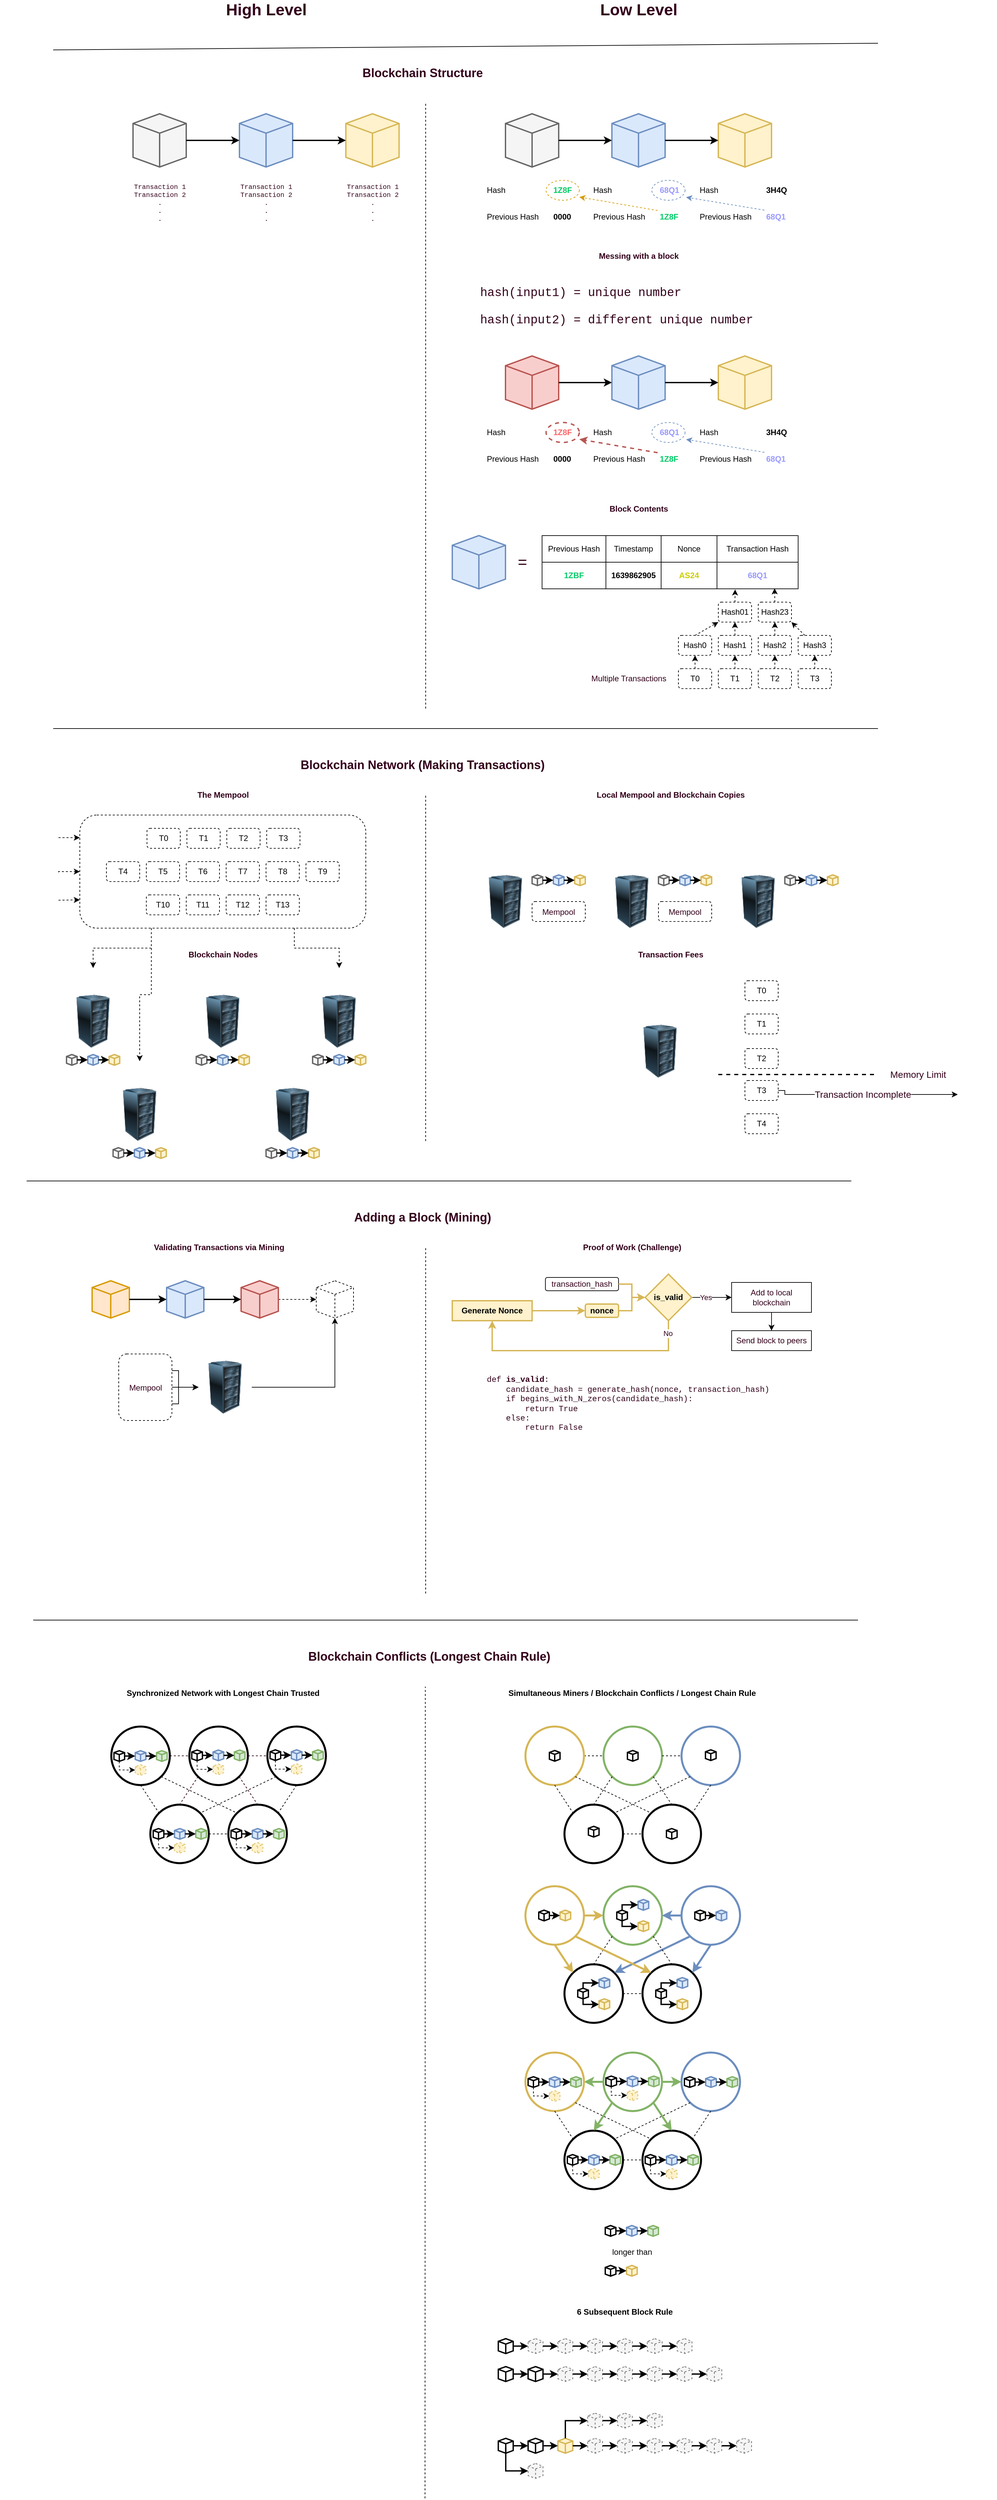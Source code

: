 <mxfile version="16.0.0" type="github">
  <diagram id="u0MMfJnpxb5PyBzBqrjG" name="Page-1">
    <mxGraphModel dx="2276" dy="1246" grid="1" gridSize="10" guides="1" tooltips="1" connect="1" arrows="1" fold="1" page="0" pageScale="1" pageWidth="850" pageHeight="1100" math="0" shadow="0">
      <root>
        <mxCell id="0" />
        <mxCell id="1" parent="0" />
        <mxCell id="aYrnTMMzMX6QkwAot3Gi-162" style="edgeStyle=orthogonalEdgeStyle;rounded=0;orthogonalLoop=1;jettySize=auto;html=1;exitX=0.25;exitY=1;exitDx=0;exitDy=0;entryX=0.5;entryY=0;entryDx=0;entryDy=0;dashed=1;fontFamily=Courier New;fontSize=18;fontColor=#33001A;strokeWidth=1;" parent="1" source="aYrnTMMzMX6QkwAot3Gi-161" target="aYrnTMMzMX6QkwAot3Gi-156" edge="1">
          <mxGeometry relative="1" as="geometry" />
        </mxCell>
        <mxCell id="aYrnTMMzMX6QkwAot3Gi-163" style="edgeStyle=orthogonalEdgeStyle;rounded=0;orthogonalLoop=1;jettySize=auto;html=1;exitX=0.25;exitY=1;exitDx=0;exitDy=0;entryX=0.5;entryY=0;entryDx=0;entryDy=0;dashed=1;fontFamily=Courier New;fontSize=18;fontColor=#33001A;strokeWidth=1;" parent="1" source="aYrnTMMzMX6QkwAot3Gi-161" target="aYrnTMMzMX6QkwAot3Gi-154" edge="1">
          <mxGeometry relative="1" as="geometry" />
        </mxCell>
        <mxCell id="aYrnTMMzMX6QkwAot3Gi-164" style="edgeStyle=orthogonalEdgeStyle;rounded=0;orthogonalLoop=1;jettySize=auto;html=1;exitX=0.75;exitY=1;exitDx=0;exitDy=0;entryX=0.5;entryY=0;entryDx=0;entryDy=0;dashed=1;fontFamily=Courier New;fontSize=18;fontColor=#33001A;strokeWidth=1;" parent="1" source="aYrnTMMzMX6QkwAot3Gi-161" target="aYrnTMMzMX6QkwAot3Gi-160" edge="1">
          <mxGeometry relative="1" as="geometry" />
        </mxCell>
        <mxCell id="aYrnTMMzMX6QkwAot3Gi-161" value="" style="rounded=1;whiteSpace=wrap;html=1;fontFamily=Courier New;fontSize=18;fontColor=#33001A;strokeColor=#000000;strokeWidth=1;fillColor=none;align=left;verticalAlign=middle;dashed=1;" parent="1" vertex="1">
          <mxGeometry x="-600" y="1030" width="430" height="170" as="geometry" />
        </mxCell>
        <mxCell id="aYrnTMMzMX6QkwAot3Gi-50" value="&lt;b&gt;&lt;font face=&quot;Helvetica&quot; style=&quot;font-size: 24px&quot;&gt;Low Level&lt;/font&gt;&lt;/b&gt;" style="text;html=1;align=center;verticalAlign=middle;resizable=0;points=[];autosize=1;strokeColor=none;fillColor=none;fontFamily=Courier New;fontColor=#33001A;" parent="1" vertex="1">
          <mxGeometry x="175" y="-190" width="130" height="20" as="geometry" />
        </mxCell>
        <mxCell id="aYrnTMMzMX6QkwAot3Gi-51" value="&lt;b&gt;&lt;font face=&quot;Helvetica&quot; style=&quot;font-size: 24px&quot;&gt;High Level&lt;/font&gt;&lt;/b&gt;" style="text;html=1;align=center;verticalAlign=middle;resizable=0;points=[];autosize=1;strokeColor=none;fillColor=none;fontFamily=Courier New;fontColor=#33001A;" parent="1" vertex="1">
          <mxGeometry x="-390" y="-190" width="140" height="20" as="geometry" />
        </mxCell>
        <mxCell id="aYrnTMMzMX6QkwAot3Gi-60" value="" style="html=1;whiteSpace=wrap;shape=isoCube2;backgroundOutline=1;isoAngle=11.5;align=left;verticalAlign=top;strokeWidth=2;fillColor=#f5f5f5;strokeColor=#666666;fontColor=#333333;" parent="1" vertex="1">
          <mxGeometry x="-520" y="-24" width="80" height="80" as="geometry" />
        </mxCell>
        <mxCell id="aYrnTMMzMX6QkwAot3Gi-63" value="" style="html=1;whiteSpace=wrap;shape=isoCube2;backgroundOutline=1;isoAngle=11.5;align=left;verticalAlign=top;fillColor=#dae8fc;strokeColor=#6c8ebf;strokeWidth=2;" parent="1" vertex="1">
          <mxGeometry x="-360" y="-24" width="80" height="80" as="geometry" />
        </mxCell>
        <mxCell id="aYrnTMMzMX6QkwAot3Gi-64" style="edgeStyle=orthogonalEdgeStyle;rounded=0;orthogonalLoop=1;jettySize=auto;html=1;exitX=1;exitY=0.5;exitDx=0;exitDy=0;exitPerimeter=0;entryX=0;entryY=0.5;entryDx=0;entryDy=0;entryPerimeter=0;strokeWidth=2;" parent="1" source="aYrnTMMzMX6QkwAot3Gi-60" target="aYrnTMMzMX6QkwAot3Gi-63" edge="1">
          <mxGeometry x="-550" y="-24" as="geometry" />
        </mxCell>
        <mxCell id="aYrnTMMzMX6QkwAot3Gi-65" value="" style="html=1;whiteSpace=wrap;shape=isoCube2;backgroundOutline=1;isoAngle=11.5;align=left;verticalAlign=top;fillColor=#fff2cc;strokeColor=#d6b656;strokeWidth=2;" parent="1" vertex="1">
          <mxGeometry x="-200" y="-24" width="80" height="80" as="geometry" />
        </mxCell>
        <mxCell id="aYrnTMMzMX6QkwAot3Gi-66" style="edgeStyle=orthogonalEdgeStyle;rounded=0;orthogonalLoop=1;jettySize=auto;html=1;exitX=1;exitY=0.5;exitDx=0;exitDy=0;exitPerimeter=0;entryX=0;entryY=0.5;entryDx=0;entryDy=0;entryPerimeter=0;strokeWidth=2;" parent="1" source="aYrnTMMzMX6QkwAot3Gi-63" target="aYrnTMMzMX6QkwAot3Gi-65" edge="1">
          <mxGeometry x="-550" y="-24" as="geometry" />
        </mxCell>
        <mxCell id="aYrnTMMzMX6QkwAot3Gi-77" value="&lt;font color=&quot;#33001a&quot; style=&quot;font-size: 18px&quot;&gt;&lt;b style=&quot;font-size: 18px&quot;&gt;Blockchain Structure&lt;/b&gt;&lt;/font&gt;" style="text;html=1;align=center;verticalAlign=middle;resizable=0;points=[];autosize=1;strokeColor=none;fillColor=none;fontColor=#00CC66;fontSize=18;" parent="1" vertex="1">
          <mxGeometry x="-185" y="-100" width="200" height="30" as="geometry" />
        </mxCell>
        <mxCell id="aYrnTMMzMX6QkwAot3Gi-78" value="&lt;font style=&quot;font-size: 10px;&quot;&gt;Transaction 1&lt;br style=&quot;font-size: 10px;&quot;&gt;Transaction 2&lt;br style=&quot;font-size: 10px;&quot;&gt;.&lt;br style=&quot;font-size: 10px;&quot;&gt;.&lt;br style=&quot;font-size: 10px;&quot;&gt;.&lt;/font&gt;" style="text;html=1;align=center;verticalAlign=middle;resizable=0;points=[];autosize=1;strokeColor=none;fillColor=none;fontFamily=Courier New;fontColor=#33001A;fontSize=10;spacing=0;" parent="1" vertex="1">
          <mxGeometry x="-525" y="75" width="90" height="70" as="geometry" />
        </mxCell>
        <mxCell id="aYrnTMMzMX6QkwAot3Gi-81" value="&lt;font style=&quot;font-size: 10px;&quot;&gt;Transaction 1&lt;br style=&quot;font-size: 10px;&quot;&gt;Transaction 2&lt;br style=&quot;font-size: 10px;&quot;&gt;.&lt;br style=&quot;font-size: 10px;&quot;&gt;.&lt;br style=&quot;font-size: 10px;&quot;&gt;.&lt;/font&gt;" style="text;html=1;align=center;verticalAlign=middle;resizable=0;points=[];autosize=1;strokeColor=none;fillColor=none;fontFamily=Courier New;fontColor=#33001A;fontSize=10;spacing=0;" parent="1" vertex="1">
          <mxGeometry x="-365" y="75" width="90" height="70" as="geometry" />
        </mxCell>
        <mxCell id="aYrnTMMzMX6QkwAot3Gi-82" value="&lt;font style=&quot;font-size: 10px;&quot;&gt;Transaction 1&lt;br style=&quot;font-size: 10px;&quot;&gt;Transaction 2&lt;br style=&quot;font-size: 10px;&quot;&gt;.&lt;br style=&quot;font-size: 10px;&quot;&gt;.&lt;br style=&quot;font-size: 10px;&quot;&gt;.&lt;/font&gt;" style="text;html=1;align=center;verticalAlign=middle;resizable=0;points=[];autosize=1;strokeColor=none;fillColor=none;fontFamily=Courier New;fontColor=#33001A;fontSize=10;spacing=0;" parent="1" vertex="1">
          <mxGeometry x="-205" y="75" width="90" height="70" as="geometry" />
        </mxCell>
        <mxCell id="aYrnTMMzMX6QkwAot3Gi-85" value="" style="endArrow=none;html=1;fontFamily=Courier New;fontSize=10;fontColor=#33001A;strokeWidth=1;" parent="1" edge="1">
          <mxGeometry width="50" height="50" relative="1" as="geometry">
            <mxPoint x="-640" y="-120" as="sourcePoint" />
            <mxPoint x="600" y="-130" as="targetPoint" />
          </mxGeometry>
        </mxCell>
        <mxCell id="aYrnTMMzMX6QkwAot3Gi-86" value="" style="endArrow=none;html=1;fontFamily=Courier New;fontSize=10;fontColor=#33001A;strokeWidth=1;" parent="1" edge="1">
          <mxGeometry width="50" height="50" relative="1" as="geometry">
            <mxPoint x="-640" y="900" as="sourcePoint" />
            <mxPoint x="600" y="900" as="targetPoint" />
          </mxGeometry>
        </mxCell>
        <mxCell id="aYrnTMMzMX6QkwAot3Gi-87" value="" style="endArrow=none;dashed=1;html=1;fontFamily=Courier New;fontSize=10;fontColor=#33001A;strokeWidth=1;" parent="1" edge="1">
          <mxGeometry width="50" height="50" relative="1" as="geometry">
            <mxPoint x="-80" y="870" as="sourcePoint" />
            <mxPoint x="-80" y="-40" as="targetPoint" />
          </mxGeometry>
        </mxCell>
        <mxCell id="aYrnTMMzMX6QkwAot3Gi-88" value="&lt;b&gt;Block Contents&lt;/b&gt;" style="text;html=1;align=center;verticalAlign=middle;resizable=0;points=[];autosize=1;strokeColor=none;fillColor=none;fontColor=#33001A;" parent="1" vertex="1">
          <mxGeometry x="190" y="560" width="100" height="20" as="geometry" />
        </mxCell>
        <mxCell id="aYrnTMMzMX6QkwAot3Gi-89" value="&lt;font color=&quot;#33001a&quot;&gt;&lt;b&gt;Blockchain Network (Making Transactions)&lt;/b&gt;&lt;/font&gt;" style="text;html=1;align=center;verticalAlign=middle;resizable=0;points=[];autosize=1;strokeColor=none;fillColor=none;fontColor=#00CC66;fontSize=18;" parent="1" vertex="1">
          <mxGeometry x="-275" y="940" width="380" height="30" as="geometry" />
        </mxCell>
        <mxCell id="aYrnTMMzMX6QkwAot3Gi-90" value="" style="endArrow=none;dashed=1;html=1;fontFamily=Courier New;fontSize=10;fontColor=#33001A;strokeWidth=1;" parent="1" edge="1">
          <mxGeometry width="50" height="50" relative="1" as="geometry">
            <mxPoint x="-80" y="1520" as="sourcePoint" />
            <mxPoint x="-80" y="1000" as="targetPoint" />
          </mxGeometry>
        </mxCell>
        <mxCell id="aYrnTMMzMX6QkwAot3Gi-110" value="&lt;b&gt;Proof of Work (Challenge)&lt;/b&gt;" style="text;html=1;align=center;verticalAlign=middle;resizable=0;points=[];autosize=1;strokeColor=none;fillColor=none;fontColor=#33001A;" parent="1" vertex="1">
          <mxGeometry x="150" y="1670" width="160" height="20" as="geometry" />
        </mxCell>
        <mxCell id="aYrnTMMzMX6QkwAot3Gi-111" value="def &lt;b&gt;is_valid&lt;/b&gt;:&lt;br&gt;&amp;nbsp; &amp;nbsp; candidate_hash = generate_hash(nonce, transaction_hash)&lt;br&gt;&amp;nbsp; &amp;nbsp; if begins_with_N_zeros(candidate_hash):&lt;br&gt;&amp;nbsp; &amp;nbsp; &amp;nbsp; &amp;nbsp; return True&lt;br&gt;&amp;nbsp; &amp;nbsp; else:&lt;br&gt;&amp;nbsp; &amp;nbsp; &amp;nbsp; &amp;nbsp; return False" style="text;html=1;align=left;verticalAlign=middle;resizable=0;points=[];autosize=1;strokeColor=none;fillColor=none;fontColor=#33001A;fontFamily=Courier New;" parent="1" vertex="1">
          <mxGeometry x="10" y="1870" width="440" height="90" as="geometry" />
        </mxCell>
        <mxCell id="aYrnTMMzMX6QkwAot3Gi-112" value="" style="group" parent="1" vertex="1" connectable="0">
          <mxGeometry x="-40" y="1720" width="540" height="115" as="geometry" />
        </mxCell>
        <mxCell id="aYrnTMMzMX6QkwAot3Gi-113" value="Generate Nonce" style="rounded=0;whiteSpace=wrap;html=1;strokeColor=#d6b656;strokeWidth=2;fillColor=#fff2cc;align=center;verticalAlign=middle;fontStyle=1" parent="aYrnTMMzMX6QkwAot3Gi-112" vertex="1">
          <mxGeometry y="40" width="120" height="30" as="geometry" />
        </mxCell>
        <mxCell id="aYrnTMMzMX6QkwAot3Gi-114" value="nonce" style="rounded=1;whiteSpace=wrap;html=1;strokeColor=#d6b656;strokeWidth=2;fillColor=#fff2cc;align=center;verticalAlign=middle;fontStyle=1" parent="aYrnTMMzMX6QkwAot3Gi-112" vertex="1">
          <mxGeometry x="200" y="45" width="50" height="20" as="geometry" />
        </mxCell>
        <mxCell id="aYrnTMMzMX6QkwAot3Gi-115" style="edgeStyle=orthogonalEdgeStyle;rounded=0;orthogonalLoop=1;jettySize=auto;html=1;exitX=1;exitY=0.5;exitDx=0;exitDy=0;fontColor=#33001A;strokeWidth=2;entryX=0;entryY=0.5;entryDx=0;entryDy=0;fillColor=#fff2cc;strokeColor=#d6b656;fontStyle=1" parent="aYrnTMMzMX6QkwAot3Gi-112" source="aYrnTMMzMX6QkwAot3Gi-113" target="aYrnTMMzMX6QkwAot3Gi-114" edge="1">
          <mxGeometry relative="1" as="geometry">
            <mxPoint x="200" y="55.143" as="targetPoint" />
          </mxGeometry>
        </mxCell>
        <mxCell id="aYrnTMMzMX6QkwAot3Gi-116" value="transaction_hash" style="rounded=1;whiteSpace=wrap;html=1;fontColor=#33001A;strokeColor=#000000;strokeWidth=1;fillColor=none;align=center;verticalAlign=middle;" parent="aYrnTMMzMX6QkwAot3Gi-112" vertex="1">
          <mxGeometry x="140" y="5" width="110" height="20" as="geometry" />
        </mxCell>
        <mxCell id="aYrnTMMzMX6QkwAot3Gi-117" style="edgeStyle=orthogonalEdgeStyle;rounded=0;orthogonalLoop=1;jettySize=auto;html=1;exitX=1;exitY=0.5;exitDx=0;exitDy=0;fontColor=#33001A;strokeWidth=1;" parent="aYrnTMMzMX6QkwAot3Gi-112" source="aYrnTMMzMX6QkwAot3Gi-121" edge="1">
          <mxGeometry relative="1" as="geometry">
            <mxPoint x="420" y="35" as="targetPoint" />
          </mxGeometry>
        </mxCell>
        <mxCell id="aYrnTMMzMX6QkwAot3Gi-118" value="Yes" style="edgeLabel;html=1;align=center;verticalAlign=middle;resizable=0;points=[];fontColor=#33001A;" parent="aYrnTMMzMX6QkwAot3Gi-117" vertex="1" connectable="0">
          <mxGeometry x="-0.325" relative="1" as="geometry">
            <mxPoint as="offset" />
          </mxGeometry>
        </mxCell>
        <mxCell id="aYrnTMMzMX6QkwAot3Gi-119" style="edgeStyle=orthogonalEdgeStyle;rounded=0;orthogonalLoop=1;jettySize=auto;html=1;exitX=0.5;exitY=1;exitDx=0;exitDy=0;entryX=0.5;entryY=1;entryDx=0;entryDy=0;fontColor=#33001A;strokeWidth=2;fillColor=#fff2cc;strokeColor=#d6b656;fontStyle=1" parent="aYrnTMMzMX6QkwAot3Gi-112" source="aYrnTMMzMX6QkwAot3Gi-121" target="aYrnTMMzMX6QkwAot3Gi-113" edge="1">
          <mxGeometry relative="1" as="geometry">
            <Array as="points">
              <mxPoint x="325" y="115" />
              <mxPoint x="60" y="115" />
            </Array>
          </mxGeometry>
        </mxCell>
        <mxCell id="aYrnTMMzMX6QkwAot3Gi-120" value="No" style="edgeLabel;html=1;align=center;verticalAlign=middle;resizable=0;points=[];fontColor=#33001A;" parent="aYrnTMMzMX6QkwAot3Gi-119" vertex="1" connectable="0">
          <mxGeometry x="-0.892" y="-1" relative="1" as="geometry">
            <mxPoint as="offset" />
          </mxGeometry>
        </mxCell>
        <mxCell id="aYrnTMMzMX6QkwAot3Gi-121" value="is_valid" style="rhombus;whiteSpace=wrap;html=1;strokeColor=#d6b656;strokeWidth=2;fillColor=#fff2cc;align=center;verticalAlign=middle;fontStyle=1" parent="aYrnTMMzMX6QkwAot3Gi-112" vertex="1">
          <mxGeometry x="290" width="70" height="70" as="geometry" />
        </mxCell>
        <mxCell id="aYrnTMMzMX6QkwAot3Gi-122" value="Add to local blockchain" style="rounded=0;whiteSpace=wrap;html=1;fontColor=#33001A;strokeColor=#000000;strokeWidth=1;fillColor=none;align=center;verticalAlign=middle;" parent="aYrnTMMzMX6QkwAot3Gi-112" vertex="1">
          <mxGeometry x="420" y="12.5" width="120" height="45" as="geometry" />
        </mxCell>
        <mxCell id="aYrnTMMzMX6QkwAot3Gi-123" style="edgeStyle=orthogonalEdgeStyle;rounded=0;orthogonalLoop=1;jettySize=auto;html=1;exitX=1;exitY=0.5;exitDx=0;exitDy=0;entryX=0;entryY=0.5;entryDx=0;entryDy=0;fontColor=#33001A;strokeWidth=2;fillColor=#fff2cc;strokeColor=#d6b656;" parent="aYrnTMMzMX6QkwAot3Gi-112" source="aYrnTMMzMX6QkwAot3Gi-116" target="aYrnTMMzMX6QkwAot3Gi-121" edge="1">
          <mxGeometry relative="1" as="geometry">
            <mxPoint x="280" y="15" as="targetPoint" />
            <Array as="points">
              <mxPoint x="270" y="15" />
              <mxPoint x="270" y="35" />
            </Array>
          </mxGeometry>
        </mxCell>
        <mxCell id="aYrnTMMzMX6QkwAot3Gi-124" value="Send block to peers" style="rounded=0;whiteSpace=wrap;html=1;fontColor=#33001A;strokeColor=#000000;strokeWidth=1;fillColor=none;align=center;verticalAlign=middle;" parent="aYrnTMMzMX6QkwAot3Gi-112" vertex="1">
          <mxGeometry x="420" y="85" width="120" height="30" as="geometry" />
        </mxCell>
        <mxCell id="aYrnTMMzMX6QkwAot3Gi-125" style="edgeStyle=orthogonalEdgeStyle;rounded=0;orthogonalLoop=1;jettySize=auto;html=1;exitX=0.5;exitY=1;exitDx=0;exitDy=0;entryX=0.5;entryY=0;entryDx=0;entryDy=0;fontColor=#33001A;strokeWidth=1;" parent="aYrnTMMzMX6QkwAot3Gi-112" source="aYrnTMMzMX6QkwAot3Gi-122" target="aYrnTMMzMX6QkwAot3Gi-124" edge="1">
          <mxGeometry relative="1" as="geometry" />
        </mxCell>
        <mxCell id="aYrnTMMzMX6QkwAot3Gi-126" style="edgeStyle=orthogonalEdgeStyle;rounded=0;orthogonalLoop=1;jettySize=auto;html=1;exitX=1;exitY=0.5;exitDx=0;exitDy=0;fontColor=#33001A;strokeWidth=2;fillColor=#fff2cc;strokeColor=#d6b656;fontStyle=1" parent="aYrnTMMzMX6QkwAot3Gi-112" source="aYrnTMMzMX6QkwAot3Gi-114" target="aYrnTMMzMX6QkwAot3Gi-121" edge="1">
          <mxGeometry relative="1" as="geometry">
            <mxPoint x="280" y="55" as="targetPoint" />
          </mxGeometry>
        </mxCell>
        <mxCell id="aYrnTMMzMX6QkwAot3Gi-127" value="" style="endArrow=none;html=1;fontFamily=Courier New;fontSize=10;fontColor=#33001A;strokeWidth=1;" parent="1" edge="1">
          <mxGeometry width="50" height="50" relative="1" as="geometry">
            <mxPoint x="-680" y="1580" as="sourcePoint" />
            <mxPoint x="560" y="1580" as="targetPoint" />
          </mxGeometry>
        </mxCell>
        <mxCell id="aYrnTMMzMX6QkwAot3Gi-128" value="&lt;font color=&quot;#33001a&quot; style=&quot;font-size: 18px&quot;&gt;&lt;b style=&quot;font-size: 18px&quot;&gt;Adding a Block (Mining)&lt;/b&gt;&lt;/font&gt;" style="text;html=1;align=center;verticalAlign=middle;resizable=0;points=[];autosize=1;strokeColor=none;fillColor=none;fontColor=#00CC66;fontSize=18;" parent="1" vertex="1">
          <mxGeometry x="-195" y="1620" width="220" height="30" as="geometry" />
        </mxCell>
        <mxCell id="aYrnTMMzMX6QkwAot3Gi-129" value="" style="endArrow=none;dashed=1;html=1;fontFamily=Courier New;fontSize=10;fontColor=#33001A;strokeWidth=1;" parent="1" edge="1">
          <mxGeometry width="50" height="50" relative="1" as="geometry">
            <mxPoint x="-80" y="2200" as="sourcePoint" />
            <mxPoint x="-80" y="1680" as="targetPoint" />
          </mxGeometry>
        </mxCell>
        <mxCell id="qR4I749u4LnuO9Lw0ng8-3" value="" style="shape=table;html=1;whiteSpace=wrap;startSize=0;container=1;collapsible=0;childLayout=tableLayout;verticalAlign=top;" parent="1" vertex="1">
          <mxGeometry x="95" y="610" width="385" height="80" as="geometry" />
        </mxCell>
        <mxCell id="qR4I749u4LnuO9Lw0ng8-4" value="" style="shape=partialRectangle;html=1;whiteSpace=wrap;collapsible=0;dropTarget=0;pointerEvents=0;fillColor=none;top=0;left=0;bottom=0;right=0;points=[[0,0.5],[1,0.5]];portConstraint=eastwest;" parent="qR4I749u4LnuO9Lw0ng8-3" vertex="1">
          <mxGeometry width="385" height="40" as="geometry" />
        </mxCell>
        <mxCell id="qR4I749u4LnuO9Lw0ng8-5" value="Previous Hash" style="shape=partialRectangle;html=1;whiteSpace=wrap;connectable=0;fillColor=none;top=0;left=0;bottom=0;right=0;overflow=hidden;pointerEvents=1;" parent="qR4I749u4LnuO9Lw0ng8-4" vertex="1">
          <mxGeometry width="96" height="40" as="geometry">
            <mxRectangle width="96" height="40" as="alternateBounds" />
          </mxGeometry>
        </mxCell>
        <mxCell id="qR4I749u4LnuO9Lw0ng8-6" value="Timestamp" style="shape=partialRectangle;html=1;whiteSpace=wrap;connectable=0;fillColor=none;top=0;left=0;bottom=0;right=0;overflow=hidden;pointerEvents=1;" parent="qR4I749u4LnuO9Lw0ng8-4" vertex="1">
          <mxGeometry x="96" width="83" height="40" as="geometry">
            <mxRectangle width="83" height="40" as="alternateBounds" />
          </mxGeometry>
        </mxCell>
        <mxCell id="qR4I749u4LnuO9Lw0ng8-7" value="Nonce" style="shape=partialRectangle;html=1;whiteSpace=wrap;connectable=0;fillColor=none;top=0;left=0;bottom=0;right=0;overflow=hidden;pointerEvents=1;" parent="qR4I749u4LnuO9Lw0ng8-4" vertex="1">
          <mxGeometry x="179" width="84" height="40" as="geometry">
            <mxRectangle width="84" height="40" as="alternateBounds" />
          </mxGeometry>
        </mxCell>
        <mxCell id="qR4I749u4LnuO9Lw0ng8-16" value="Transaction Hash" style="shape=partialRectangle;html=1;whiteSpace=wrap;connectable=0;fillColor=none;top=0;left=0;bottom=0;right=0;overflow=hidden;pointerEvents=1;" parent="qR4I749u4LnuO9Lw0ng8-4" vertex="1">
          <mxGeometry x="263" width="122" height="40" as="geometry">
            <mxRectangle width="122" height="40" as="alternateBounds" />
          </mxGeometry>
        </mxCell>
        <mxCell id="qR4I749u4LnuO9Lw0ng8-8" value="" style="shape=partialRectangle;html=1;whiteSpace=wrap;collapsible=0;dropTarget=0;pointerEvents=0;fillColor=none;top=0;left=0;bottom=0;right=0;points=[[0,0.5],[1,0.5]];portConstraint=eastwest;" parent="qR4I749u4LnuO9Lw0ng8-3" vertex="1">
          <mxGeometry y="40" width="385" height="40" as="geometry" />
        </mxCell>
        <mxCell id="qR4I749u4LnuO9Lw0ng8-9" value="&lt;font color=&quot;#00cc66&quot;&gt;1ZBF&lt;/font&gt;" style="shape=partialRectangle;html=1;whiteSpace=wrap;connectable=0;fillColor=none;top=0;left=0;bottom=0;right=0;overflow=hidden;pointerEvents=1;fontStyle=1" parent="qR4I749u4LnuO9Lw0ng8-8" vertex="1">
          <mxGeometry width="96" height="40" as="geometry">
            <mxRectangle width="96" height="40" as="alternateBounds" />
          </mxGeometry>
        </mxCell>
        <mxCell id="qR4I749u4LnuO9Lw0ng8-10" value="1639862905" style="shape=partialRectangle;html=1;whiteSpace=wrap;connectable=0;fillColor=none;top=0;left=0;bottom=0;right=0;overflow=hidden;pointerEvents=1;fontStyle=1" parent="qR4I749u4LnuO9Lw0ng8-8" vertex="1">
          <mxGeometry x="96" width="83" height="40" as="geometry">
            <mxRectangle width="83" height="40" as="alternateBounds" />
          </mxGeometry>
        </mxCell>
        <mxCell id="qR4I749u4LnuO9Lw0ng8-11" value="&lt;font color=&quot;#cccc00&quot;&gt;AS24&lt;/font&gt;" style="shape=partialRectangle;html=1;whiteSpace=wrap;connectable=0;fillColor=none;top=0;left=0;bottom=0;right=0;overflow=hidden;pointerEvents=1;fontStyle=1" parent="qR4I749u4LnuO9Lw0ng8-8" vertex="1">
          <mxGeometry x="179" width="84" height="40" as="geometry">
            <mxRectangle width="84" height="40" as="alternateBounds" />
          </mxGeometry>
        </mxCell>
        <mxCell id="qR4I749u4LnuO9Lw0ng8-17" value="&lt;font color=&quot;#9999ff&quot;&gt;68Q1&lt;/font&gt;" style="shape=partialRectangle;html=1;whiteSpace=wrap;connectable=0;fillColor=none;top=0;left=0;bottom=0;right=0;overflow=hidden;pointerEvents=1;fontStyle=1" parent="qR4I749u4LnuO9Lw0ng8-8" vertex="1">
          <mxGeometry x="263" width="122" height="40" as="geometry">
            <mxRectangle width="122" height="40" as="alternateBounds" />
          </mxGeometry>
        </mxCell>
        <mxCell id="qR4I749u4LnuO9Lw0ng8-47" value="" style="html=1;whiteSpace=wrap;shape=isoCube2;backgroundOutline=1;isoAngle=11.5;align=left;verticalAlign=top;strokeWidth=2;fillColor=#dae8fc;strokeColor=#6c8ebf;" parent="1" vertex="1">
          <mxGeometry x="-40" y="610" width="80" height="80" as="geometry" />
        </mxCell>
        <mxCell id="aYrnTMMzMX6QkwAot3Gi-1" value="&lt;font color=&quot;#33001a&quot; style=&quot;font-size: 24px&quot;&gt;=&lt;/font&gt;" style="text;html=1;align=center;verticalAlign=middle;resizable=0;points=[];autosize=1;strokeColor=none;fillColor=none;fontColor=#00CC66;" parent="1" vertex="1">
          <mxGeometry x="50" y="640" width="30" height="20" as="geometry" />
        </mxCell>
        <mxCell id="aYrnTMMzMX6QkwAot3Gi-25" style="edgeStyle=none;rounded=0;orthogonalLoop=1;jettySize=auto;html=1;exitX=0.5;exitY=0;exitDx=0;exitDy=0;fontColor=#33001A;strokeWidth=1;entryX=0.754;entryY=1.025;entryDx=0;entryDy=0;entryPerimeter=0;dashed=1;" parent="1" source="aYrnTMMzMX6QkwAot3Gi-4" target="qR4I749u4LnuO9Lw0ng8-8" edge="1">
          <mxGeometry x="-40" y="610" as="geometry">
            <mxPoint x="416" y="690" as="targetPoint" />
          </mxGeometry>
        </mxCell>
        <mxCell id="aYrnTMMzMX6QkwAot3Gi-4" value="&lt;font color=&quot;#000000&quot;&gt;Hash01&lt;/font&gt;" style="rounded=1;whiteSpace=wrap;html=1;fontColor=#00CC66;strokeColor=#000000;strokeWidth=1;fillColor=none;align=center;verticalAlign=middle;dashed=1;" parent="1" vertex="1">
          <mxGeometry x="360" y="710" width="50" height="30" as="geometry" />
        </mxCell>
        <mxCell id="aYrnTMMzMX6QkwAot3Gi-26" style="edgeStyle=none;rounded=0;orthogonalLoop=1;jettySize=auto;html=1;exitX=0.5;exitY=0;exitDx=0;exitDy=0;fontColor=#33001A;strokeWidth=1;entryX=0.908;entryY=0.982;entryDx=0;entryDy=0;entryPerimeter=0;dashed=1;" parent="1" source="aYrnTMMzMX6QkwAot3Gi-6" target="qR4I749u4LnuO9Lw0ng8-8" edge="1">
          <mxGeometry x="-40" y="610" as="geometry">
            <mxPoint x="420" y="690" as="targetPoint" />
          </mxGeometry>
        </mxCell>
        <mxCell id="aYrnTMMzMX6QkwAot3Gi-6" value="&lt;font color=&quot;#000000&quot;&gt;Hash23&lt;/font&gt;" style="rounded=1;whiteSpace=wrap;html=1;fontColor=#00CC66;strokeColor=#000000;strokeWidth=1;fillColor=none;align=center;verticalAlign=middle;dashed=1;" parent="1" vertex="1">
          <mxGeometry x="420" y="710" width="50" height="30" as="geometry" />
        </mxCell>
        <mxCell id="aYrnTMMzMX6QkwAot3Gi-17" style="edgeStyle=none;rounded=0;orthogonalLoop=1;jettySize=auto;html=1;exitX=0.5;exitY=0;exitDx=0;exitDy=0;entryX=0;entryY=1;entryDx=0;entryDy=0;fontColor=#33001A;strokeWidth=1;dashed=1;" parent="1" source="aYrnTMMzMX6QkwAot3Gi-7" target="aYrnTMMzMX6QkwAot3Gi-4" edge="1">
          <mxGeometry x="-40" y="610" as="geometry" />
        </mxCell>
        <mxCell id="aYrnTMMzMX6QkwAot3Gi-7" value="&lt;font color=&quot;#000000&quot;&gt;Hash0&lt;/font&gt;" style="rounded=1;whiteSpace=wrap;html=1;fontColor=#00CC66;strokeColor=#000000;strokeWidth=1;fillColor=none;align=center;verticalAlign=middle;dashed=1;" parent="1" vertex="1">
          <mxGeometry x="300" y="760" width="50" height="30" as="geometry" />
        </mxCell>
        <mxCell id="aYrnTMMzMX6QkwAot3Gi-24" value="" style="edgeStyle=none;rounded=0;orthogonalLoop=1;jettySize=auto;html=1;fontColor=#33001A;strokeWidth=1;dashed=1;" parent="1" source="aYrnTMMzMX6QkwAot3Gi-8" target="aYrnTMMzMX6QkwAot3Gi-4" edge="1">
          <mxGeometry x="-40" y="610" as="geometry" />
        </mxCell>
        <mxCell id="aYrnTMMzMX6QkwAot3Gi-8" value="&lt;font color=&quot;#000000&quot;&gt;Hash1&lt;/font&gt;" style="rounded=1;whiteSpace=wrap;html=1;fontColor=#00CC66;strokeColor=#000000;strokeWidth=1;fillColor=none;align=center;verticalAlign=middle;dashed=1;" parent="1" vertex="1">
          <mxGeometry x="360" y="760" width="50" height="30" as="geometry" />
        </mxCell>
        <mxCell id="aYrnTMMzMX6QkwAot3Gi-22" value="" style="edgeStyle=none;rounded=0;orthogonalLoop=1;jettySize=auto;html=1;fontColor=#33001A;strokeWidth=1;dashed=1;" parent="1" source="aYrnTMMzMX6QkwAot3Gi-9" target="aYrnTMMzMX6QkwAot3Gi-6" edge="1">
          <mxGeometry x="-40" y="610" as="geometry" />
        </mxCell>
        <mxCell id="aYrnTMMzMX6QkwAot3Gi-9" value="&lt;font color=&quot;#000000&quot;&gt;Hash2&lt;/font&gt;" style="rounded=1;whiteSpace=wrap;html=1;fontColor=#00CC66;strokeColor=#000000;strokeWidth=1;fillColor=none;align=center;verticalAlign=middle;dashed=1;" parent="1" vertex="1">
          <mxGeometry x="420" y="760" width="50" height="30" as="geometry" />
        </mxCell>
        <mxCell id="aYrnTMMzMX6QkwAot3Gi-23" value="" style="edgeStyle=none;rounded=0;orthogonalLoop=1;jettySize=auto;html=1;fontColor=#33001A;strokeWidth=1;entryX=1;entryY=1;entryDx=0;entryDy=0;dashed=1;" parent="1" source="aYrnTMMzMX6QkwAot3Gi-10" target="aYrnTMMzMX6QkwAot3Gi-6" edge="1">
          <mxGeometry x="-40" y="610" as="geometry" />
        </mxCell>
        <mxCell id="aYrnTMMzMX6QkwAot3Gi-10" value="&lt;font color=&quot;#000000&quot;&gt;Hash3&lt;/font&gt;" style="rounded=1;whiteSpace=wrap;html=1;fontColor=#00CC66;strokeColor=#000000;strokeWidth=1;fillColor=none;align=center;verticalAlign=middle;dashed=1;" parent="1" vertex="1">
          <mxGeometry x="480" y="760" width="50" height="30" as="geometry" />
        </mxCell>
        <mxCell id="aYrnTMMzMX6QkwAot3Gi-18" style="edgeStyle=none;rounded=0;orthogonalLoop=1;jettySize=auto;html=1;exitX=0.5;exitY=0;exitDx=0;exitDy=0;entryX=0.5;entryY=1;entryDx=0;entryDy=0;fontColor=#33001A;strokeWidth=1;dashed=1;" parent="1" source="aYrnTMMzMX6QkwAot3Gi-11" target="aYrnTMMzMX6QkwAot3Gi-7" edge="1">
          <mxGeometry x="-40" y="610" as="geometry" />
        </mxCell>
        <mxCell id="aYrnTMMzMX6QkwAot3Gi-11" value="&lt;font color=&quot;#000000&quot;&gt;T0&lt;/font&gt;" style="rounded=1;whiteSpace=wrap;html=1;fontColor=#00CC66;strokeColor=#000000;strokeWidth=1;fillColor=none;align=center;verticalAlign=middle;dashed=1;" parent="1" vertex="1">
          <mxGeometry x="300" y="810" width="50" height="30" as="geometry" />
        </mxCell>
        <mxCell id="aYrnTMMzMX6QkwAot3Gi-19" style="edgeStyle=none;rounded=0;orthogonalLoop=1;jettySize=auto;html=1;exitX=0.5;exitY=0;exitDx=0;exitDy=0;fontColor=#33001A;strokeWidth=1;dashed=1;" parent="1" source="aYrnTMMzMX6QkwAot3Gi-12" target="aYrnTMMzMX6QkwAot3Gi-8" edge="1">
          <mxGeometry x="-40" y="610" as="geometry" />
        </mxCell>
        <mxCell id="aYrnTMMzMX6QkwAot3Gi-12" value="&lt;font color=&quot;#000000&quot;&gt;T1&lt;/font&gt;" style="rounded=1;whiteSpace=wrap;html=1;fontColor=#00CC66;strokeColor=#000000;strokeWidth=1;fillColor=none;align=center;verticalAlign=middle;dashed=1;" parent="1" vertex="1">
          <mxGeometry x="360" y="810" width="50" height="30" as="geometry" />
        </mxCell>
        <mxCell id="aYrnTMMzMX6QkwAot3Gi-20" style="edgeStyle=none;rounded=0;orthogonalLoop=1;jettySize=auto;html=1;exitX=0.5;exitY=0;exitDx=0;exitDy=0;entryX=0.5;entryY=1;entryDx=0;entryDy=0;fontColor=#33001A;strokeWidth=1;dashed=1;" parent="1" source="aYrnTMMzMX6QkwAot3Gi-13" target="aYrnTMMzMX6QkwAot3Gi-9" edge="1">
          <mxGeometry x="-40" y="610" as="geometry" />
        </mxCell>
        <mxCell id="aYrnTMMzMX6QkwAot3Gi-13" value="&lt;font color=&quot;#000000&quot;&gt;T2&lt;/font&gt;" style="rounded=1;whiteSpace=wrap;html=1;fontColor=#00CC66;strokeColor=#000000;strokeWidth=1;fillColor=none;align=center;verticalAlign=middle;dashed=1;" parent="1" vertex="1">
          <mxGeometry x="420" y="810" width="50" height="30" as="geometry" />
        </mxCell>
        <mxCell id="aYrnTMMzMX6QkwAot3Gi-21" value="" style="edgeStyle=none;rounded=0;orthogonalLoop=1;jettySize=auto;html=1;fontColor=#33001A;strokeWidth=1;dashed=1;" parent="1" source="aYrnTMMzMX6QkwAot3Gi-14" target="aYrnTMMzMX6QkwAot3Gi-10" edge="1">
          <mxGeometry x="-40" y="610" as="geometry" />
        </mxCell>
        <mxCell id="aYrnTMMzMX6QkwAot3Gi-14" value="&lt;font color=&quot;#000000&quot;&gt;T3&lt;/font&gt;" style="rounded=1;whiteSpace=wrap;html=1;fontColor=#00CC66;strokeColor=#000000;strokeWidth=1;fillColor=none;align=center;verticalAlign=middle;dashed=1;" parent="1" vertex="1">
          <mxGeometry x="480" y="810" width="50" height="30" as="geometry" />
        </mxCell>
        <mxCell id="aYrnTMMzMX6QkwAot3Gi-27" value="Multiple Transactions" style="text;html=1;align=center;verticalAlign=middle;resizable=0;points=[];autosize=1;strokeColor=none;fillColor=none;fontColor=#33001A;" parent="1" vertex="1">
          <mxGeometry x="160" y="815" width="130" height="20" as="geometry" />
        </mxCell>
        <mxCell id="aYrnTMMzMX6QkwAot3Gi-130" value="&lt;font color=&quot;#000000&quot;&gt;T0&lt;/font&gt;" style="rounded=1;whiteSpace=wrap;html=1;fontColor=#00CC66;strokeColor=#000000;strokeWidth=1;fillColor=none;align=center;verticalAlign=middle;dashed=1;" parent="1" vertex="1">
          <mxGeometry x="-499" y="1050" width="50" height="30" as="geometry" />
        </mxCell>
        <mxCell id="aYrnTMMzMX6QkwAot3Gi-131" value="&lt;font color=&quot;#000000&quot;&gt;T1&lt;/font&gt;" style="rounded=1;whiteSpace=wrap;html=1;fontColor=#00CC66;strokeColor=#000000;strokeWidth=1;fillColor=none;align=center;verticalAlign=middle;dashed=1;" parent="1" vertex="1">
          <mxGeometry x="-439" y="1050" width="50" height="30" as="geometry" />
        </mxCell>
        <mxCell id="aYrnTMMzMX6QkwAot3Gi-132" value="&lt;font color=&quot;#000000&quot;&gt;T2&lt;/font&gt;" style="rounded=1;whiteSpace=wrap;html=1;fontColor=#00CC66;strokeColor=#000000;strokeWidth=1;fillColor=none;align=center;verticalAlign=middle;dashed=1;" parent="1" vertex="1">
          <mxGeometry x="-379" y="1050" width="50" height="30" as="geometry" />
        </mxCell>
        <mxCell id="aYrnTMMzMX6QkwAot3Gi-133" value="&lt;font color=&quot;#000000&quot;&gt;T3&lt;/font&gt;" style="rounded=1;whiteSpace=wrap;html=1;fontColor=#00CC66;strokeColor=#000000;strokeWidth=1;fillColor=none;align=center;verticalAlign=middle;dashed=1;" parent="1" vertex="1">
          <mxGeometry x="-319" y="1050" width="50" height="30" as="geometry" />
        </mxCell>
        <mxCell id="aYrnTMMzMX6QkwAot3Gi-134" value="&lt;font color=&quot;#000000&quot;&gt;T4&lt;/font&gt;" style="rounded=1;whiteSpace=wrap;html=1;fontColor=#00CC66;strokeColor=#000000;strokeWidth=1;fillColor=none;align=center;verticalAlign=middle;dashed=1;" parent="1" vertex="1">
          <mxGeometry x="-560" y="1100" width="50" height="30" as="geometry" />
        </mxCell>
        <mxCell id="aYrnTMMzMX6QkwAot3Gi-135" value="&lt;font color=&quot;#000000&quot;&gt;T5&lt;/font&gt;" style="rounded=1;whiteSpace=wrap;html=1;fontColor=#00CC66;strokeColor=#000000;strokeWidth=1;fillColor=none;align=center;verticalAlign=middle;dashed=1;" parent="1" vertex="1">
          <mxGeometry x="-500" y="1100" width="50" height="30" as="geometry" />
        </mxCell>
        <mxCell id="aYrnTMMzMX6QkwAot3Gi-136" value="&lt;font color=&quot;#000000&quot;&gt;T6&lt;/font&gt;" style="rounded=1;whiteSpace=wrap;html=1;fontColor=#00CC66;strokeColor=#000000;strokeWidth=1;fillColor=none;align=center;verticalAlign=middle;dashed=1;" parent="1" vertex="1">
          <mxGeometry x="-440" y="1100" width="50" height="30" as="geometry" />
        </mxCell>
        <mxCell id="aYrnTMMzMX6QkwAot3Gi-137" value="&lt;font color=&quot;#000000&quot;&gt;T7&lt;/font&gt;" style="rounded=1;whiteSpace=wrap;html=1;fontColor=#00CC66;strokeColor=#000000;strokeWidth=1;fillColor=none;align=center;verticalAlign=middle;dashed=1;" parent="1" vertex="1">
          <mxGeometry x="-380" y="1100" width="50" height="30" as="geometry" />
        </mxCell>
        <mxCell id="aYrnTMMzMX6QkwAot3Gi-138" value="&lt;font color=&quot;#000000&quot;&gt;T8&lt;/font&gt;" style="rounded=1;whiteSpace=wrap;html=1;fontColor=#00CC66;strokeColor=#000000;strokeWidth=1;fillColor=none;align=center;verticalAlign=middle;dashed=1;" parent="1" vertex="1">
          <mxGeometry x="-320" y="1100" width="50" height="30" as="geometry" />
        </mxCell>
        <mxCell id="aYrnTMMzMX6QkwAot3Gi-139" value="&lt;font color=&quot;#000000&quot;&gt;T9&lt;/font&gt;" style="rounded=1;whiteSpace=wrap;html=1;fontColor=#00CC66;strokeColor=#000000;strokeWidth=1;fillColor=none;align=center;verticalAlign=middle;dashed=1;" parent="1" vertex="1">
          <mxGeometry x="-260" y="1100" width="50" height="30" as="geometry" />
        </mxCell>
        <mxCell id="aYrnTMMzMX6QkwAot3Gi-140" value="&lt;font color=&quot;#000000&quot;&gt;T10&lt;/font&gt;" style="rounded=1;whiteSpace=wrap;html=1;fontColor=#00CC66;strokeColor=#000000;strokeWidth=1;fillColor=none;align=center;verticalAlign=middle;dashed=1;" parent="1" vertex="1">
          <mxGeometry x="-500" y="1150" width="50" height="30" as="geometry" />
        </mxCell>
        <mxCell id="aYrnTMMzMX6QkwAot3Gi-141" value="&lt;font color=&quot;#000000&quot;&gt;T11&lt;/font&gt;" style="rounded=1;whiteSpace=wrap;html=1;fontColor=#00CC66;strokeColor=#000000;strokeWidth=1;fillColor=none;align=center;verticalAlign=middle;dashed=1;" parent="1" vertex="1">
          <mxGeometry x="-440" y="1150" width="50" height="30" as="geometry" />
        </mxCell>
        <mxCell id="aYrnTMMzMX6QkwAot3Gi-142" value="&lt;font color=&quot;#000000&quot;&gt;T12&lt;/font&gt;" style="rounded=1;whiteSpace=wrap;html=1;fontColor=#00CC66;strokeColor=#000000;strokeWidth=1;fillColor=none;align=center;verticalAlign=middle;dashed=1;" parent="1" vertex="1">
          <mxGeometry x="-380" y="1150" width="50" height="30" as="geometry" />
        </mxCell>
        <mxCell id="aYrnTMMzMX6QkwAot3Gi-143" value="&lt;font color=&quot;#000000&quot;&gt;T13&lt;/font&gt;" style="rounded=1;whiteSpace=wrap;html=1;fontColor=#00CC66;strokeColor=#000000;strokeWidth=1;fillColor=none;align=center;verticalAlign=middle;dashed=1;" parent="1" vertex="1">
          <mxGeometry x="-320" y="1150" width="50" height="30" as="geometry" />
        </mxCell>
        <mxCell id="aYrnTMMzMX6QkwAot3Gi-144" value="&lt;b&gt;The Mempool&lt;/b&gt;" style="text;html=1;align=center;verticalAlign=middle;resizable=0;points=[];autosize=1;strokeColor=none;fillColor=none;fontColor=#33001A;" parent="1" vertex="1">
          <mxGeometry x="-430" y="990" width="90" height="20" as="geometry" />
        </mxCell>
        <mxCell id="aYrnTMMzMX6QkwAot3Gi-145" value="&lt;b&gt;Blockchain Nodes&lt;/b&gt;" style="text;html=1;align=center;verticalAlign=middle;resizable=0;points=[];autosize=1;strokeColor=none;fillColor=none;fontColor=#33001A;" parent="1" vertex="1">
          <mxGeometry x="-445" y="1230" width="120" height="20" as="geometry" />
        </mxCell>
        <mxCell id="aYrnTMMzMX6QkwAot3Gi-153" value="" style="image;html=1;image=img/lib/clip_art/computers/Server_Rack_128x128.png;fontFamily=Courier New;fontSize=18;fontColor=#33001A;strokeColor=#000000;strokeWidth=1;fillColor=none;align=left;verticalAlign=middle;" parent="1" vertex="1">
          <mxGeometry x="-620" y="1300" width="80" height="80" as="geometry" />
        </mxCell>
        <mxCell id="aYrnTMMzMX6QkwAot3Gi-154" value="" style="shape=image;html=1;verticalAlign=top;verticalLabelPosition=bottom;labelBackgroundColor=#ffffff;imageAspect=0;aspect=fixed;image=https://cdn3.iconfinder.com/data/icons/energy-and-power-glyph-24-px/24/Hard_hat_mine_cap_mine_hat_mine_helmet_miner_hat-128.png;dashed=1;fontFamily=Courier New;fontSize=18;fontColor=#33001A;strokeColor=#000000;strokeWidth=2;fillColor=none;" parent="1" vertex="1">
          <mxGeometry x="-600" y="1260" width="40" height="40" as="geometry" />
        </mxCell>
        <mxCell id="aYrnTMMzMX6QkwAot3Gi-155" value="" style="image;html=1;image=img/lib/clip_art/computers/Server_Rack_128x128.png;fontFamily=Courier New;fontSize=18;fontColor=#33001A;strokeColor=#000000;strokeWidth=1;fillColor=none;align=left;verticalAlign=middle;" parent="1" vertex="1">
          <mxGeometry x="-550" y="1440" width="80" height="80" as="geometry" />
        </mxCell>
        <mxCell id="aYrnTMMzMX6QkwAot3Gi-156" value="" style="shape=image;html=1;verticalAlign=top;verticalLabelPosition=bottom;labelBackgroundColor=#ffffff;imageAspect=0;aspect=fixed;image=https://cdn3.iconfinder.com/data/icons/energy-and-power-glyph-24-px/24/Hard_hat_mine_cap_mine_hat_mine_helmet_miner_hat-128.png;dashed=1;fontFamily=Courier New;fontSize=18;fontColor=#33001A;strokeColor=#000000;strokeWidth=2;fillColor=none;" parent="1" vertex="1">
          <mxGeometry x="-530" y="1400" width="40" height="40" as="geometry" />
        </mxCell>
        <mxCell id="aYrnTMMzMX6QkwAot3Gi-157" value="" style="image;html=1;image=img/lib/clip_art/computers/Server_Rack_128x128.png;fontFamily=Courier New;fontSize=18;fontColor=#33001A;strokeColor=#000000;strokeWidth=1;fillColor=none;align=left;verticalAlign=middle;" parent="1" vertex="1">
          <mxGeometry x="-425" y="1300" width="80" height="80" as="geometry" />
        </mxCell>
        <mxCell id="aYrnTMMzMX6QkwAot3Gi-158" value="" style="image;html=1;image=img/lib/clip_art/computers/Server_Rack_128x128.png;fontFamily=Courier New;fontSize=18;fontColor=#33001A;strokeColor=#000000;strokeWidth=1;fillColor=none;align=left;verticalAlign=middle;" parent="1" vertex="1">
          <mxGeometry x="-320" y="1440" width="80" height="80" as="geometry" />
        </mxCell>
        <mxCell id="aYrnTMMzMX6QkwAot3Gi-159" value="" style="image;html=1;image=img/lib/clip_art/computers/Server_Rack_128x128.png;fontFamily=Courier New;fontSize=18;fontColor=#33001A;strokeColor=#000000;strokeWidth=1;fillColor=none;align=left;verticalAlign=middle;" parent="1" vertex="1">
          <mxGeometry x="-250" y="1300" width="80" height="80" as="geometry" />
        </mxCell>
        <mxCell id="aYrnTMMzMX6QkwAot3Gi-160" value="" style="shape=image;html=1;verticalAlign=top;verticalLabelPosition=bottom;labelBackgroundColor=#ffffff;imageAspect=0;aspect=fixed;image=https://cdn3.iconfinder.com/data/icons/energy-and-power-glyph-24-px/24/Hard_hat_mine_cap_mine_hat_mine_helmet_miner_hat-128.png;dashed=1;fontFamily=Courier New;fontSize=18;fontColor=#33001A;strokeColor=#000000;strokeWidth=2;fillColor=none;" parent="1" vertex="1">
          <mxGeometry x="-230" y="1260" width="40" height="40" as="geometry" />
        </mxCell>
        <mxCell id="aYrnTMMzMX6QkwAot3Gi-168" value="" style="group" parent="1" vertex="1" connectable="0">
          <mxGeometry x="-720" y="1043" width="88" height="40" as="geometry" />
        </mxCell>
        <mxCell id="aYrnTMMzMX6QkwAot3Gi-165" value="" style="shape=image;html=1;verticalAlign=top;verticalLabelPosition=bottom;labelBackgroundColor=#ffffff;imageAspect=0;aspect=fixed;image=https://cdn4.iconfinder.com/data/icons/ionicons/512/icon-man-128.png;dashed=1;fontFamily=Courier New;fontSize=18;fontColor=#33001A;strokeColor=#000000;strokeWidth=1;fillColor=none;" parent="aYrnTMMzMX6QkwAot3Gi-168" vertex="1">
          <mxGeometry width="40" height="40" as="geometry" />
        </mxCell>
        <mxCell id="aYrnTMMzMX6QkwAot3Gi-166" value="" style="shape=image;html=1;verticalAlign=top;verticalLabelPosition=bottom;labelBackgroundColor=#ffffff;imageAspect=0;aspect=fixed;image=https://cdn4.iconfinder.com/data/icons/ionicons/512/icon-woman-128.png;dashed=1;fontFamily=Courier New;fontSize=18;fontColor=#33001A;strokeColor=#000000;strokeWidth=1;fillColor=none;" parent="aYrnTMMzMX6QkwAot3Gi-168" vertex="1">
          <mxGeometry x="50" y="2" width="38" height="38" as="geometry" />
        </mxCell>
        <mxCell id="aYrnTMMzMX6QkwAot3Gi-167" value="" style="shape=image;html=1;verticalAlign=top;verticalLabelPosition=bottom;labelBackgroundColor=#ffffff;imageAspect=0;aspect=fixed;image=https://cdn0.iconfinder.com/data/icons/business-collection-2027/58/coin-10-128.png;dashed=1;fontFamily=Courier New;fontSize=18;fontColor=#33001A;strokeColor=#000000;strokeWidth=1;fillColor=none;" parent="aYrnTMMzMX6QkwAot3Gi-168" vertex="1">
          <mxGeometry x="30" y="7" width="28" height="28" as="geometry" />
        </mxCell>
        <mxCell id="aYrnTMMzMX6QkwAot3Gi-169" value="" style="group" parent="1" vertex="1" connectable="0">
          <mxGeometry x="-720" y="1095" width="88" height="40" as="geometry" />
        </mxCell>
        <mxCell id="aYrnTMMzMX6QkwAot3Gi-170" value="" style="shape=image;html=1;verticalAlign=top;verticalLabelPosition=bottom;labelBackgroundColor=#ffffff;imageAspect=0;aspect=fixed;image=https://cdn4.iconfinder.com/data/icons/ionicons/512/icon-man-128.png;dashed=1;fontFamily=Courier New;fontSize=18;fontColor=#33001A;strokeColor=#000000;strokeWidth=1;fillColor=none;" parent="aYrnTMMzMX6QkwAot3Gi-169" vertex="1">
          <mxGeometry width="40" height="40" as="geometry" />
        </mxCell>
        <mxCell id="aYrnTMMzMX6QkwAot3Gi-171" value="" style="shape=image;html=1;verticalAlign=top;verticalLabelPosition=bottom;labelBackgroundColor=#ffffff;imageAspect=0;aspect=fixed;image=https://cdn4.iconfinder.com/data/icons/ionicons/512/icon-woman-128.png;dashed=1;fontFamily=Courier New;fontSize=18;fontColor=#33001A;strokeColor=#000000;strokeWidth=1;fillColor=none;" parent="aYrnTMMzMX6QkwAot3Gi-169" vertex="1">
          <mxGeometry x="50" y="2" width="38" height="38" as="geometry" />
        </mxCell>
        <mxCell id="aYrnTMMzMX6QkwAot3Gi-172" value="" style="shape=image;html=1;verticalAlign=top;verticalLabelPosition=bottom;labelBackgroundColor=#ffffff;imageAspect=0;aspect=fixed;image=https://cdn0.iconfinder.com/data/icons/business-collection-2027/58/coin-10-128.png;dashed=1;fontFamily=Courier New;fontSize=18;fontColor=#33001A;strokeColor=#000000;strokeWidth=1;fillColor=none;" parent="aYrnTMMzMX6QkwAot3Gi-169" vertex="1">
          <mxGeometry x="30" y="7" width="28" height="28" as="geometry" />
        </mxCell>
        <mxCell id="aYrnTMMzMX6QkwAot3Gi-174" value="" style="group" parent="1" vertex="1" connectable="0">
          <mxGeometry x="-720" y="1137" width="88" height="40" as="geometry" />
        </mxCell>
        <mxCell id="aYrnTMMzMX6QkwAot3Gi-175" value="" style="shape=image;html=1;verticalAlign=top;verticalLabelPosition=bottom;labelBackgroundColor=#ffffff;imageAspect=0;aspect=fixed;image=https://cdn4.iconfinder.com/data/icons/ionicons/512/icon-man-128.png;dashed=1;fontFamily=Courier New;fontSize=18;fontColor=#33001A;strokeColor=#000000;strokeWidth=1;fillColor=none;" parent="aYrnTMMzMX6QkwAot3Gi-174" vertex="1">
          <mxGeometry width="40" height="40" as="geometry" />
        </mxCell>
        <mxCell id="aYrnTMMzMX6QkwAot3Gi-176" value="" style="shape=image;html=1;verticalAlign=top;verticalLabelPosition=bottom;labelBackgroundColor=#ffffff;imageAspect=0;aspect=fixed;image=https://cdn4.iconfinder.com/data/icons/ionicons/512/icon-woman-128.png;dashed=1;fontFamily=Courier New;fontSize=18;fontColor=#33001A;strokeColor=#000000;strokeWidth=1;fillColor=none;" parent="aYrnTMMzMX6QkwAot3Gi-174" vertex="1">
          <mxGeometry x="50" y="2" width="38" height="38" as="geometry" />
        </mxCell>
        <mxCell id="aYrnTMMzMX6QkwAot3Gi-177" value="" style="shape=image;html=1;verticalAlign=top;verticalLabelPosition=bottom;labelBackgroundColor=#ffffff;imageAspect=0;aspect=fixed;image=https://cdn0.iconfinder.com/data/icons/business-collection-2027/58/coin-10-128.png;dashed=1;fontFamily=Courier New;fontSize=18;fontColor=#33001A;strokeColor=#000000;strokeWidth=1;fillColor=none;" parent="aYrnTMMzMX6QkwAot3Gi-174" vertex="1">
          <mxGeometry x="30" y="7" width="28" height="28" as="geometry" />
        </mxCell>
        <mxCell id="aYrnTMMzMX6QkwAot3Gi-178" style="edgeStyle=orthogonalEdgeStyle;rounded=0;orthogonalLoop=1;jettySize=auto;html=1;exitX=1;exitY=0.5;exitDx=0;exitDy=0;entryX=0;entryY=0.2;entryDx=0;entryDy=0;dashed=1;fontFamily=Courier New;fontSize=18;fontColor=#33001A;strokeWidth=1;entryPerimeter=0;" parent="1" source="aYrnTMMzMX6QkwAot3Gi-166" target="aYrnTMMzMX6QkwAot3Gi-161" edge="1">
          <mxGeometry relative="1" as="geometry" />
        </mxCell>
        <mxCell id="aYrnTMMzMX6QkwAot3Gi-179" style="edgeStyle=orthogonalEdgeStyle;rounded=0;orthogonalLoop=1;jettySize=auto;html=1;exitX=1;exitY=0.5;exitDx=0;exitDy=0;dashed=1;fontFamily=Courier New;fontSize=18;fontColor=#33001A;strokeWidth=1;entryX=0;entryY=0.5;entryDx=0;entryDy=0;" parent="1" source="aYrnTMMzMX6QkwAot3Gi-171" target="aYrnTMMzMX6QkwAot3Gi-161" edge="1">
          <mxGeometry relative="1" as="geometry">
            <mxPoint x="-600" y="1111" as="targetPoint" />
            <Array as="points">
              <mxPoint x="-632" y="1115" />
            </Array>
          </mxGeometry>
        </mxCell>
        <mxCell id="aYrnTMMzMX6QkwAot3Gi-180" style="edgeStyle=orthogonalEdgeStyle;rounded=0;orthogonalLoop=1;jettySize=auto;html=1;exitX=1;exitY=0.5;exitDx=0;exitDy=0;dashed=1;fontFamily=Courier New;fontSize=18;fontColor=#33001A;strokeWidth=1;entryX=0;entryY=0.75;entryDx=0;entryDy=0;" parent="1" source="aYrnTMMzMX6QkwAot3Gi-176" target="aYrnTMMzMX6QkwAot3Gi-161" edge="1">
          <mxGeometry relative="1" as="geometry">
            <mxPoint x="-620" y="1150" as="targetPoint" />
            <Array as="points">
              <mxPoint x="-600" y="1158" />
            </Array>
          </mxGeometry>
        </mxCell>
        <mxCell id="aYrnTMMzMX6QkwAot3Gi-187" value="" style="group" parent="1" vertex="1" connectable="0">
          <mxGeometry x="-620" y="1390" width="80" height="16" as="geometry" />
        </mxCell>
        <mxCell id="aYrnTMMzMX6QkwAot3Gi-182" value="" style="html=1;whiteSpace=wrap;shape=isoCube2;backgroundOutline=1;isoAngle=11.5;align=left;verticalAlign=top;fillColor=#f5f5f5;strokeColor=#666666;strokeWidth=2;fontColor=#333333;" parent="aYrnTMMzMX6QkwAot3Gi-187" vertex="1">
          <mxGeometry width="16" height="16" as="geometry" />
        </mxCell>
        <mxCell id="aYrnTMMzMX6QkwAot3Gi-183" value="" style="html=1;whiteSpace=wrap;shape=isoCube2;backgroundOutline=1;isoAngle=11.5;align=left;verticalAlign=top;fillColor=#dae8fc;strokeColor=#6c8ebf;strokeWidth=2;" parent="aYrnTMMzMX6QkwAot3Gi-187" vertex="1">
          <mxGeometry x="32" width="16" height="16" as="geometry" />
        </mxCell>
        <mxCell id="aYrnTMMzMX6QkwAot3Gi-184" style="edgeStyle=orthogonalEdgeStyle;rounded=0;orthogonalLoop=1;jettySize=auto;html=1;exitX=1;exitY=0.5;exitDx=0;exitDy=0;exitPerimeter=0;entryX=0;entryY=0.5;entryDx=0;entryDy=0;entryPerimeter=0;strokeWidth=2;" parent="aYrnTMMzMX6QkwAot3Gi-187" source="aYrnTMMzMX6QkwAot3Gi-182" target="aYrnTMMzMX6QkwAot3Gi-183" edge="1">
          <mxGeometry x="-6" as="geometry" />
        </mxCell>
        <mxCell id="aYrnTMMzMX6QkwAot3Gi-185" value="" style="html=1;whiteSpace=wrap;shape=isoCube2;backgroundOutline=1;isoAngle=11.5;align=left;verticalAlign=top;fillColor=#fff2cc;strokeColor=#d6b656;strokeWidth=2;" parent="aYrnTMMzMX6QkwAot3Gi-187" vertex="1">
          <mxGeometry x="64" width="16" height="16" as="geometry" />
        </mxCell>
        <mxCell id="aYrnTMMzMX6QkwAot3Gi-186" style="edgeStyle=orthogonalEdgeStyle;rounded=0;orthogonalLoop=1;jettySize=auto;html=1;exitX=1;exitY=0.5;exitDx=0;exitDy=0;exitPerimeter=0;entryX=0;entryY=0.5;entryDx=0;entryDy=0;entryPerimeter=0;strokeWidth=2;" parent="aYrnTMMzMX6QkwAot3Gi-187" source="aYrnTMMzMX6QkwAot3Gi-183" target="aYrnTMMzMX6QkwAot3Gi-185" edge="1">
          <mxGeometry x="-6" as="geometry" />
        </mxCell>
        <mxCell id="aYrnTMMzMX6QkwAot3Gi-188" value="" style="group" parent="1" vertex="1" connectable="0">
          <mxGeometry x="-425" y="1390" width="80" height="16" as="geometry" />
        </mxCell>
        <mxCell id="aYrnTMMzMX6QkwAot3Gi-189" value="" style="html=1;whiteSpace=wrap;shape=isoCube2;backgroundOutline=1;isoAngle=11.5;align=left;verticalAlign=top;fillColor=#f5f5f5;strokeColor=#666666;strokeWidth=2;fontColor=#333333;" parent="aYrnTMMzMX6QkwAot3Gi-188" vertex="1">
          <mxGeometry width="16" height="16" as="geometry" />
        </mxCell>
        <mxCell id="aYrnTMMzMX6QkwAot3Gi-190" value="" style="html=1;whiteSpace=wrap;shape=isoCube2;backgroundOutline=1;isoAngle=11.5;align=left;verticalAlign=top;fillColor=#dae8fc;strokeColor=#6c8ebf;strokeWidth=2;" parent="aYrnTMMzMX6QkwAot3Gi-188" vertex="1">
          <mxGeometry x="32" width="16" height="16" as="geometry" />
        </mxCell>
        <mxCell id="aYrnTMMzMX6QkwAot3Gi-191" style="edgeStyle=orthogonalEdgeStyle;rounded=0;orthogonalLoop=1;jettySize=auto;html=1;exitX=1;exitY=0.5;exitDx=0;exitDy=0;exitPerimeter=0;entryX=0;entryY=0.5;entryDx=0;entryDy=0;entryPerimeter=0;strokeWidth=2;" parent="aYrnTMMzMX6QkwAot3Gi-188" source="aYrnTMMzMX6QkwAot3Gi-189" target="aYrnTMMzMX6QkwAot3Gi-190" edge="1">
          <mxGeometry x="-6" as="geometry" />
        </mxCell>
        <mxCell id="aYrnTMMzMX6QkwAot3Gi-192" value="" style="html=1;whiteSpace=wrap;shape=isoCube2;backgroundOutline=1;isoAngle=11.5;align=left;verticalAlign=top;fillColor=#fff2cc;strokeColor=#d6b656;strokeWidth=2;" parent="aYrnTMMzMX6QkwAot3Gi-188" vertex="1">
          <mxGeometry x="64" width="16" height="16" as="geometry" />
        </mxCell>
        <mxCell id="aYrnTMMzMX6QkwAot3Gi-193" style="edgeStyle=orthogonalEdgeStyle;rounded=0;orthogonalLoop=1;jettySize=auto;html=1;exitX=1;exitY=0.5;exitDx=0;exitDy=0;exitPerimeter=0;entryX=0;entryY=0.5;entryDx=0;entryDy=0;entryPerimeter=0;strokeWidth=2;" parent="aYrnTMMzMX6QkwAot3Gi-188" source="aYrnTMMzMX6QkwAot3Gi-190" target="aYrnTMMzMX6QkwAot3Gi-192" edge="1">
          <mxGeometry x="-6" as="geometry" />
        </mxCell>
        <mxCell id="aYrnTMMzMX6QkwAot3Gi-201" value="" style="group" parent="1" vertex="1" connectable="0">
          <mxGeometry x="-320" y="1530" width="80" height="16" as="geometry" />
        </mxCell>
        <mxCell id="aYrnTMMzMX6QkwAot3Gi-202" value="" style="html=1;whiteSpace=wrap;shape=isoCube2;backgroundOutline=1;isoAngle=11.5;align=left;verticalAlign=top;fillColor=#f5f5f5;strokeColor=#666666;strokeWidth=2;fontColor=#333333;" parent="aYrnTMMzMX6QkwAot3Gi-201" vertex="1">
          <mxGeometry width="16" height="16" as="geometry" />
        </mxCell>
        <mxCell id="aYrnTMMzMX6QkwAot3Gi-203" value="" style="html=1;whiteSpace=wrap;shape=isoCube2;backgroundOutline=1;isoAngle=11.5;align=left;verticalAlign=top;fillColor=#dae8fc;strokeColor=#6c8ebf;strokeWidth=2;" parent="aYrnTMMzMX6QkwAot3Gi-201" vertex="1">
          <mxGeometry x="32" width="16" height="16" as="geometry" />
        </mxCell>
        <mxCell id="aYrnTMMzMX6QkwAot3Gi-204" style="edgeStyle=orthogonalEdgeStyle;rounded=0;orthogonalLoop=1;jettySize=auto;html=1;exitX=1;exitY=0.5;exitDx=0;exitDy=0;exitPerimeter=0;entryX=0;entryY=0.5;entryDx=0;entryDy=0;entryPerimeter=0;strokeWidth=2;" parent="aYrnTMMzMX6QkwAot3Gi-201" source="aYrnTMMzMX6QkwAot3Gi-202" target="aYrnTMMzMX6QkwAot3Gi-203" edge="1">
          <mxGeometry x="-6" as="geometry" />
        </mxCell>
        <mxCell id="aYrnTMMzMX6QkwAot3Gi-205" value="" style="html=1;whiteSpace=wrap;shape=isoCube2;backgroundOutline=1;isoAngle=11.5;align=left;verticalAlign=top;fillColor=#fff2cc;strokeColor=#d6b656;strokeWidth=2;" parent="aYrnTMMzMX6QkwAot3Gi-201" vertex="1">
          <mxGeometry x="64" width="16" height="16" as="geometry" />
        </mxCell>
        <mxCell id="aYrnTMMzMX6QkwAot3Gi-206" style="edgeStyle=orthogonalEdgeStyle;rounded=0;orthogonalLoop=1;jettySize=auto;html=1;exitX=1;exitY=0.5;exitDx=0;exitDy=0;exitPerimeter=0;entryX=0;entryY=0.5;entryDx=0;entryDy=0;entryPerimeter=0;strokeWidth=2;" parent="aYrnTMMzMX6QkwAot3Gi-201" source="aYrnTMMzMX6QkwAot3Gi-203" target="aYrnTMMzMX6QkwAot3Gi-205" edge="1">
          <mxGeometry x="-6" as="geometry" />
        </mxCell>
        <mxCell id="aYrnTMMzMX6QkwAot3Gi-208" value="" style="group" parent="1" vertex="1" connectable="0">
          <mxGeometry x="-250" y="1390" width="80" height="16" as="geometry" />
        </mxCell>
        <mxCell id="aYrnTMMzMX6QkwAot3Gi-209" value="" style="html=1;whiteSpace=wrap;shape=isoCube2;backgroundOutline=1;isoAngle=11.5;align=left;verticalAlign=top;fillColor=#f5f5f5;strokeColor=#666666;strokeWidth=2;fontColor=#333333;" parent="aYrnTMMzMX6QkwAot3Gi-208" vertex="1">
          <mxGeometry width="16" height="16" as="geometry" />
        </mxCell>
        <mxCell id="aYrnTMMzMX6QkwAot3Gi-210" value="" style="html=1;whiteSpace=wrap;shape=isoCube2;backgroundOutline=1;isoAngle=11.5;align=left;verticalAlign=top;fillColor=#dae8fc;strokeColor=#6c8ebf;strokeWidth=2;" parent="aYrnTMMzMX6QkwAot3Gi-208" vertex="1">
          <mxGeometry x="32" width="16" height="16" as="geometry" />
        </mxCell>
        <mxCell id="aYrnTMMzMX6QkwAot3Gi-211" style="edgeStyle=orthogonalEdgeStyle;rounded=0;orthogonalLoop=1;jettySize=auto;html=1;exitX=1;exitY=0.5;exitDx=0;exitDy=0;exitPerimeter=0;entryX=0;entryY=0.5;entryDx=0;entryDy=0;entryPerimeter=0;strokeWidth=2;" parent="aYrnTMMzMX6QkwAot3Gi-208" source="aYrnTMMzMX6QkwAot3Gi-209" target="aYrnTMMzMX6QkwAot3Gi-210" edge="1">
          <mxGeometry x="-6" as="geometry" />
        </mxCell>
        <mxCell id="aYrnTMMzMX6QkwAot3Gi-212" value="" style="html=1;whiteSpace=wrap;shape=isoCube2;backgroundOutline=1;isoAngle=11.5;align=left;verticalAlign=top;fillColor=#fff2cc;strokeColor=#d6b656;strokeWidth=2;" parent="aYrnTMMzMX6QkwAot3Gi-208" vertex="1">
          <mxGeometry x="64" width="16" height="16" as="geometry" />
        </mxCell>
        <mxCell id="aYrnTMMzMX6QkwAot3Gi-213" style="edgeStyle=orthogonalEdgeStyle;rounded=0;orthogonalLoop=1;jettySize=auto;html=1;exitX=1;exitY=0.5;exitDx=0;exitDy=0;exitPerimeter=0;entryX=0;entryY=0.5;entryDx=0;entryDy=0;entryPerimeter=0;strokeWidth=2;" parent="aYrnTMMzMX6QkwAot3Gi-208" source="aYrnTMMzMX6QkwAot3Gi-210" target="aYrnTMMzMX6QkwAot3Gi-212" edge="1">
          <mxGeometry x="-6" as="geometry" />
        </mxCell>
        <mxCell id="aYrnTMMzMX6QkwAot3Gi-215" value="" style="group" parent="1" vertex="1" connectable="0">
          <mxGeometry x="-550" y="1530" width="80" height="16" as="geometry" />
        </mxCell>
        <mxCell id="aYrnTMMzMX6QkwAot3Gi-216" value="" style="html=1;whiteSpace=wrap;shape=isoCube2;backgroundOutline=1;isoAngle=11.5;align=left;verticalAlign=top;fillColor=#f5f5f5;strokeColor=#666666;strokeWidth=2;fontColor=#333333;" parent="aYrnTMMzMX6QkwAot3Gi-215" vertex="1">
          <mxGeometry width="16" height="16" as="geometry" />
        </mxCell>
        <mxCell id="aYrnTMMzMX6QkwAot3Gi-217" value="" style="html=1;whiteSpace=wrap;shape=isoCube2;backgroundOutline=1;isoAngle=11.5;align=left;verticalAlign=top;fillColor=#dae8fc;strokeColor=#6c8ebf;strokeWidth=2;" parent="aYrnTMMzMX6QkwAot3Gi-215" vertex="1">
          <mxGeometry x="32" width="16" height="16" as="geometry" />
        </mxCell>
        <mxCell id="aYrnTMMzMX6QkwAot3Gi-218" style="edgeStyle=orthogonalEdgeStyle;rounded=0;orthogonalLoop=1;jettySize=auto;html=1;exitX=1;exitY=0.5;exitDx=0;exitDy=0;exitPerimeter=0;entryX=0;entryY=0.5;entryDx=0;entryDy=0;entryPerimeter=0;strokeWidth=2;" parent="aYrnTMMzMX6QkwAot3Gi-215" source="aYrnTMMzMX6QkwAot3Gi-216" target="aYrnTMMzMX6QkwAot3Gi-217" edge="1">
          <mxGeometry x="-6" as="geometry" />
        </mxCell>
        <mxCell id="aYrnTMMzMX6QkwAot3Gi-219" value="" style="html=1;whiteSpace=wrap;shape=isoCube2;backgroundOutline=1;isoAngle=11.5;align=left;verticalAlign=top;fillColor=#fff2cc;strokeColor=#d6b656;strokeWidth=2;" parent="aYrnTMMzMX6QkwAot3Gi-215" vertex="1">
          <mxGeometry x="64" width="16" height="16" as="geometry" />
        </mxCell>
        <mxCell id="aYrnTMMzMX6QkwAot3Gi-220" style="edgeStyle=orthogonalEdgeStyle;rounded=0;orthogonalLoop=1;jettySize=auto;html=1;exitX=1;exitY=0.5;exitDx=0;exitDy=0;exitPerimeter=0;entryX=0;entryY=0.5;entryDx=0;entryDy=0;entryPerimeter=0;strokeWidth=2;" parent="aYrnTMMzMX6QkwAot3Gi-215" source="aYrnTMMzMX6QkwAot3Gi-217" target="aYrnTMMzMX6QkwAot3Gi-219" edge="1">
          <mxGeometry x="-6" as="geometry" />
        </mxCell>
        <mxCell id="aYrnTMMzMX6QkwAot3Gi-221" value="" style="image;html=1;image=img/lib/clip_art/computers/Server_Rack_128x128.png;fontFamily=Courier New;fontSize=18;fontColor=#33001A;strokeColor=#000000;strokeWidth=1;fillColor=none;align=left;verticalAlign=middle;" parent="1" vertex="1">
          <mxGeometry y="1120" width="80" height="80" as="geometry" />
        </mxCell>
        <mxCell id="aYrnTMMzMX6QkwAot3Gi-222" value="" style="shape=image;html=1;verticalAlign=top;verticalLabelPosition=bottom;labelBackgroundColor=#ffffff;imageAspect=0;aspect=fixed;image=https://cdn3.iconfinder.com/data/icons/energy-and-power-glyph-24-px/24/Hard_hat_mine_cap_mine_hat_mine_helmet_miner_hat-128.png;dashed=1;fontFamily=Courier New;fontSize=18;fontColor=#33001A;strokeColor=#000000;strokeWidth=2;fillColor=none;" parent="1" vertex="1">
          <mxGeometry x="20" y="1080" width="40" height="40" as="geometry" />
        </mxCell>
        <mxCell id="aYrnTMMzMX6QkwAot3Gi-223" value="" style="group" parent="1" vertex="1" connectable="0">
          <mxGeometry x="80" y="1120" width="80" height="16" as="geometry" />
        </mxCell>
        <mxCell id="aYrnTMMzMX6QkwAot3Gi-224" value="" style="html=1;whiteSpace=wrap;shape=isoCube2;backgroundOutline=1;isoAngle=11.5;align=left;verticalAlign=top;fillColor=#f5f5f5;strokeColor=#666666;strokeWidth=2;fontColor=#333333;" parent="aYrnTMMzMX6QkwAot3Gi-223" vertex="1">
          <mxGeometry width="16" height="16" as="geometry" />
        </mxCell>
        <mxCell id="aYrnTMMzMX6QkwAot3Gi-225" value="" style="html=1;whiteSpace=wrap;shape=isoCube2;backgroundOutline=1;isoAngle=11.5;align=left;verticalAlign=top;fillColor=#dae8fc;strokeColor=#6c8ebf;strokeWidth=2;" parent="aYrnTMMzMX6QkwAot3Gi-223" vertex="1">
          <mxGeometry x="32" width="16" height="16" as="geometry" />
        </mxCell>
        <mxCell id="aYrnTMMzMX6QkwAot3Gi-226" style="edgeStyle=orthogonalEdgeStyle;rounded=0;orthogonalLoop=1;jettySize=auto;html=1;exitX=1;exitY=0.5;exitDx=0;exitDy=0;exitPerimeter=0;entryX=0;entryY=0.5;entryDx=0;entryDy=0;entryPerimeter=0;strokeWidth=2;" parent="aYrnTMMzMX6QkwAot3Gi-223" source="aYrnTMMzMX6QkwAot3Gi-224" target="aYrnTMMzMX6QkwAot3Gi-225" edge="1">
          <mxGeometry x="-6" as="geometry" />
        </mxCell>
        <mxCell id="aYrnTMMzMX6QkwAot3Gi-227" value="" style="html=1;whiteSpace=wrap;shape=isoCube2;backgroundOutline=1;isoAngle=11.5;align=left;verticalAlign=top;fillColor=#fff2cc;strokeColor=#d6b656;strokeWidth=2;" parent="aYrnTMMzMX6QkwAot3Gi-223" vertex="1">
          <mxGeometry x="64" width="16" height="16" as="geometry" />
        </mxCell>
        <mxCell id="aYrnTMMzMX6QkwAot3Gi-228" style="edgeStyle=orthogonalEdgeStyle;rounded=0;orthogonalLoop=1;jettySize=auto;html=1;exitX=1;exitY=0.5;exitDx=0;exitDy=0;exitPerimeter=0;entryX=0;entryY=0.5;entryDx=0;entryDy=0;entryPerimeter=0;strokeWidth=2;" parent="aYrnTMMzMX6QkwAot3Gi-223" source="aYrnTMMzMX6QkwAot3Gi-225" target="aYrnTMMzMX6QkwAot3Gi-227" edge="1">
          <mxGeometry x="-6" as="geometry" />
        </mxCell>
        <mxCell id="aYrnTMMzMX6QkwAot3Gi-229" value="&lt;font face=&quot;Helvetica&quot; style=&quot;font-size: 12px&quot;&gt;Mempool&lt;/font&gt;" style="rounded=1;whiteSpace=wrap;html=1;fontFamily=Courier New;fontSize=18;fontColor=#33001A;strokeColor=#000000;strokeWidth=1;fillColor=none;align=center;verticalAlign=middle;dashed=1;" parent="1" vertex="1">
          <mxGeometry x="80" y="1160" width="80" height="30" as="geometry" />
        </mxCell>
        <mxCell id="aYrnTMMzMX6QkwAot3Gi-230" value="" style="image;html=1;image=img/lib/clip_art/computers/Server_Rack_128x128.png;fontFamily=Courier New;fontSize=18;fontColor=#33001A;strokeColor=#000000;strokeWidth=1;fillColor=none;align=left;verticalAlign=middle;" parent="1" vertex="1">
          <mxGeometry x="190" y="1120" width="80" height="80" as="geometry" />
        </mxCell>
        <mxCell id="aYrnTMMzMX6QkwAot3Gi-231" value="" style="shape=image;html=1;verticalAlign=top;verticalLabelPosition=bottom;labelBackgroundColor=#ffffff;imageAspect=0;aspect=fixed;image=https://cdn3.iconfinder.com/data/icons/energy-and-power-glyph-24-px/24/Hard_hat_mine_cap_mine_hat_mine_helmet_miner_hat-128.png;dashed=1;fontFamily=Courier New;fontSize=18;fontColor=#33001A;strokeColor=#000000;strokeWidth=2;fillColor=none;" parent="1" vertex="1">
          <mxGeometry x="210" y="1080" width="40" height="40" as="geometry" />
        </mxCell>
        <mxCell id="aYrnTMMzMX6QkwAot3Gi-232" value="" style="group" parent="1" vertex="1" connectable="0">
          <mxGeometry x="270" y="1120" width="80" height="16" as="geometry" />
        </mxCell>
        <mxCell id="aYrnTMMzMX6QkwAot3Gi-233" value="" style="html=1;whiteSpace=wrap;shape=isoCube2;backgroundOutline=1;isoAngle=11.5;align=left;verticalAlign=top;fillColor=#f5f5f5;strokeColor=#666666;strokeWidth=2;fontColor=#333333;" parent="aYrnTMMzMX6QkwAot3Gi-232" vertex="1">
          <mxGeometry width="16" height="16" as="geometry" />
        </mxCell>
        <mxCell id="aYrnTMMzMX6QkwAot3Gi-234" value="" style="html=1;whiteSpace=wrap;shape=isoCube2;backgroundOutline=1;isoAngle=11.5;align=left;verticalAlign=top;fillColor=#dae8fc;strokeColor=#6c8ebf;strokeWidth=2;" parent="aYrnTMMzMX6QkwAot3Gi-232" vertex="1">
          <mxGeometry x="32" width="16" height="16" as="geometry" />
        </mxCell>
        <mxCell id="aYrnTMMzMX6QkwAot3Gi-235" style="edgeStyle=orthogonalEdgeStyle;rounded=0;orthogonalLoop=1;jettySize=auto;html=1;exitX=1;exitY=0.5;exitDx=0;exitDy=0;exitPerimeter=0;entryX=0;entryY=0.5;entryDx=0;entryDy=0;entryPerimeter=0;strokeWidth=2;" parent="aYrnTMMzMX6QkwAot3Gi-232" source="aYrnTMMzMX6QkwAot3Gi-233" target="aYrnTMMzMX6QkwAot3Gi-234" edge="1">
          <mxGeometry x="-6" as="geometry" />
        </mxCell>
        <mxCell id="aYrnTMMzMX6QkwAot3Gi-236" value="" style="html=1;whiteSpace=wrap;shape=isoCube2;backgroundOutline=1;isoAngle=11.5;align=left;verticalAlign=top;fillColor=#fff2cc;strokeColor=#d6b656;strokeWidth=2;" parent="aYrnTMMzMX6QkwAot3Gi-232" vertex="1">
          <mxGeometry x="64" width="16" height="16" as="geometry" />
        </mxCell>
        <mxCell id="aYrnTMMzMX6QkwAot3Gi-237" style="edgeStyle=orthogonalEdgeStyle;rounded=0;orthogonalLoop=1;jettySize=auto;html=1;exitX=1;exitY=0.5;exitDx=0;exitDy=0;exitPerimeter=0;entryX=0;entryY=0.5;entryDx=0;entryDy=0;entryPerimeter=0;strokeWidth=2;" parent="aYrnTMMzMX6QkwAot3Gi-232" source="aYrnTMMzMX6QkwAot3Gi-234" target="aYrnTMMzMX6QkwAot3Gi-236" edge="1">
          <mxGeometry x="-6" as="geometry" />
        </mxCell>
        <mxCell id="aYrnTMMzMX6QkwAot3Gi-238" value="&lt;font face=&quot;Helvetica&quot; style=&quot;font-size: 12px&quot;&gt;Mempool&lt;/font&gt;" style="rounded=1;whiteSpace=wrap;html=1;fontFamily=Courier New;fontSize=18;fontColor=#33001A;strokeColor=#000000;strokeWidth=1;fillColor=none;align=center;verticalAlign=middle;dashed=1;" parent="1" vertex="1">
          <mxGeometry x="270" y="1160" width="80" height="30" as="geometry" />
        </mxCell>
        <mxCell id="aYrnTMMzMX6QkwAot3Gi-239" value="&lt;b&gt;Local Mempool and Blockchain Copies&lt;/b&gt;" style="text;html=1;align=center;verticalAlign=middle;resizable=0;points=[];autosize=1;strokeColor=none;fillColor=none;fontColor=#33001A;" parent="1" vertex="1">
          <mxGeometry x="167.5" y="990" width="240" height="20" as="geometry" />
        </mxCell>
        <mxCell id="aYrnTMMzMX6QkwAot3Gi-248" value="" style="image;html=1;image=img/lib/clip_art/computers/Server_Rack_128x128.png;fontFamily=Courier New;fontSize=18;fontColor=#33001A;strokeColor=#000000;strokeWidth=1;fillColor=none;align=left;verticalAlign=middle;" parent="1" vertex="1">
          <mxGeometry x="380" y="1120" width="80" height="80" as="geometry" />
        </mxCell>
        <mxCell id="aYrnTMMzMX6QkwAot3Gi-250" value="" style="group" parent="1" vertex="1" connectable="0">
          <mxGeometry x="460" y="1120" width="80" height="16" as="geometry" />
        </mxCell>
        <mxCell id="aYrnTMMzMX6QkwAot3Gi-251" value="" style="html=1;whiteSpace=wrap;shape=isoCube2;backgroundOutline=1;isoAngle=11.5;align=left;verticalAlign=top;fillColor=#f5f5f5;strokeColor=#666666;strokeWidth=2;fontColor=#333333;" parent="aYrnTMMzMX6QkwAot3Gi-250" vertex="1">
          <mxGeometry width="16" height="16" as="geometry" />
        </mxCell>
        <mxCell id="aYrnTMMzMX6QkwAot3Gi-252" value="" style="html=1;whiteSpace=wrap;shape=isoCube2;backgroundOutline=1;isoAngle=11.5;align=left;verticalAlign=top;fillColor=#dae8fc;strokeColor=#6c8ebf;strokeWidth=2;" parent="aYrnTMMzMX6QkwAot3Gi-250" vertex="1">
          <mxGeometry x="32" width="16" height="16" as="geometry" />
        </mxCell>
        <mxCell id="aYrnTMMzMX6QkwAot3Gi-253" style="edgeStyle=orthogonalEdgeStyle;rounded=0;orthogonalLoop=1;jettySize=auto;html=1;exitX=1;exitY=0.5;exitDx=0;exitDy=0;exitPerimeter=0;entryX=0;entryY=0.5;entryDx=0;entryDy=0;entryPerimeter=0;strokeWidth=2;" parent="aYrnTMMzMX6QkwAot3Gi-250" source="aYrnTMMzMX6QkwAot3Gi-251" target="aYrnTMMzMX6QkwAot3Gi-252" edge="1">
          <mxGeometry x="-6" as="geometry" />
        </mxCell>
        <mxCell id="aYrnTMMzMX6QkwAot3Gi-254" value="" style="html=1;whiteSpace=wrap;shape=isoCube2;backgroundOutline=1;isoAngle=11.5;align=left;verticalAlign=top;fillColor=#fff2cc;strokeColor=#d6b656;strokeWidth=2;" parent="aYrnTMMzMX6QkwAot3Gi-250" vertex="1">
          <mxGeometry x="64" width="16" height="16" as="geometry" />
        </mxCell>
        <mxCell id="aYrnTMMzMX6QkwAot3Gi-255" style="edgeStyle=orthogonalEdgeStyle;rounded=0;orthogonalLoop=1;jettySize=auto;html=1;exitX=1;exitY=0.5;exitDx=0;exitDy=0;exitPerimeter=0;entryX=0;entryY=0.5;entryDx=0;entryDy=0;entryPerimeter=0;strokeWidth=2;" parent="aYrnTMMzMX6QkwAot3Gi-250" source="aYrnTMMzMX6QkwAot3Gi-252" target="aYrnTMMzMX6QkwAot3Gi-254" edge="1">
          <mxGeometry x="-6" as="geometry" />
        </mxCell>
        <mxCell id="aYrnTMMzMX6QkwAot3Gi-273" style="edgeStyle=orthogonalEdgeStyle;rounded=0;orthogonalLoop=1;jettySize=auto;html=1;exitX=1;exitY=0.5;exitDx=0;exitDy=0;entryX=0.5;entryY=1;entryDx=0;entryDy=0;entryPerimeter=0;fontFamily=Courier New;fontSize=18;fontColor=#33001A;strokeWidth=1;" parent="1" source="aYrnTMMzMX6QkwAot3Gi-257" target="aYrnTMMzMX6QkwAot3Gi-267" edge="1">
          <mxGeometry relative="1" as="geometry" />
        </mxCell>
        <mxCell id="aYrnTMMzMX6QkwAot3Gi-257" value="" style="image;html=1;image=img/lib/clip_art/computers/Server_Rack_128x128.png;fontFamily=Courier New;fontSize=18;fontColor=#33001A;strokeColor=#000000;strokeWidth=1;fillColor=none;align=left;verticalAlign=middle;" parent="1" vertex="1">
          <mxGeometry x="-421.5" y="1850" width="80" height="80" as="geometry" />
        </mxCell>
        <mxCell id="aYrnTMMzMX6QkwAot3Gi-258" value="" style="shape=image;html=1;verticalAlign=top;verticalLabelPosition=bottom;labelBackgroundColor=#ffffff;imageAspect=0;aspect=fixed;image=https://cdn3.iconfinder.com/data/icons/energy-and-power-glyph-24-px/24/Hard_hat_mine_cap_mine_hat_mine_helmet_miner_hat-128.png;dashed=1;fontFamily=Courier New;fontSize=18;fontColor=#33001A;strokeColor=#000000;strokeWidth=2;fillColor=none;" parent="1" vertex="1">
          <mxGeometry x="-401.5" y="1800" width="40" height="40" as="geometry" />
        </mxCell>
        <mxCell id="aYrnTMMzMX6QkwAot3Gi-259" value="&lt;b&gt;Validating Transactions via Mining&lt;/b&gt;" style="text;html=1;align=center;verticalAlign=middle;resizable=0;points=[];autosize=1;strokeColor=none;fillColor=none;fontColor=#33001A;" parent="1" vertex="1">
          <mxGeometry x="-496.5" y="1670" width="210" height="20" as="geometry" />
        </mxCell>
        <mxCell id="aYrnTMMzMX6QkwAot3Gi-270" style="edgeStyle=orthogonalEdgeStyle;rounded=0;orthogonalLoop=1;jettySize=auto;html=1;exitX=1;exitY=0.25;exitDx=0;exitDy=0;entryX=0;entryY=0.5;entryDx=0;entryDy=0;fontFamily=Courier New;fontSize=18;fontColor=#33001A;strokeWidth=1;" parent="1" source="aYrnTMMzMX6QkwAot3Gi-266" target="aYrnTMMzMX6QkwAot3Gi-257" edge="1">
          <mxGeometry relative="1" as="geometry">
            <Array as="points">
              <mxPoint x="-451.5" y="1865" />
              <mxPoint x="-451.5" y="1890" />
            </Array>
          </mxGeometry>
        </mxCell>
        <mxCell id="aYrnTMMzMX6QkwAot3Gi-271" style="edgeStyle=orthogonalEdgeStyle;rounded=0;orthogonalLoop=1;jettySize=auto;html=1;exitX=1;exitY=0.5;exitDx=0;exitDy=0;fontFamily=Courier New;fontSize=18;fontColor=#33001A;strokeWidth=1;entryX=0;entryY=0.5;entryDx=0;entryDy=0;" parent="1" source="aYrnTMMzMX6QkwAot3Gi-266" target="aYrnTMMzMX6QkwAot3Gi-257" edge="1">
          <mxGeometry relative="1" as="geometry">
            <mxPoint x="-421.5" y="1900" as="targetPoint" />
          </mxGeometry>
        </mxCell>
        <mxCell id="aYrnTMMzMX6QkwAot3Gi-272" style="edgeStyle=orthogonalEdgeStyle;rounded=0;orthogonalLoop=1;jettySize=auto;html=1;exitX=1;exitY=0.75;exitDx=0;exitDy=0;fontFamily=Courier New;fontSize=18;fontColor=#33001A;strokeWidth=1;" parent="1" source="aYrnTMMzMX6QkwAot3Gi-266" edge="1">
          <mxGeometry relative="1" as="geometry">
            <mxPoint x="-421.5" y="1890" as="targetPoint" />
            <Array as="points">
              <mxPoint x="-451.5" y="1915" />
              <mxPoint x="-451.5" y="1890" />
            </Array>
          </mxGeometry>
        </mxCell>
        <mxCell id="aYrnTMMzMX6QkwAot3Gi-266" value="&lt;font face=&quot;Helvetica&quot; style=&quot;font-size: 12px&quot;&gt;Mempool&lt;/font&gt;" style="rounded=1;whiteSpace=wrap;html=1;fontFamily=Courier New;fontSize=18;fontColor=#33001A;strokeColor=#000000;strokeWidth=1;fillColor=none;align=center;verticalAlign=middle;dashed=1;" parent="1" vertex="1">
          <mxGeometry x="-541.5" y="1840" width="80" height="100" as="geometry" />
        </mxCell>
        <mxCell id="aYrnTMMzMX6QkwAot3Gi-261" value="" style="html=1;whiteSpace=wrap;shape=isoCube2;backgroundOutline=1;isoAngle=11.5;align=left;verticalAlign=top;fillColor=#ffe6cc;strokeColor=#d79b00;strokeWidth=2;" parent="1" vertex="1">
          <mxGeometry x="-581.5" y="1730" width="56" height="56" as="geometry" />
        </mxCell>
        <mxCell id="aYrnTMMzMX6QkwAot3Gi-262" value="" style="html=1;whiteSpace=wrap;shape=isoCube2;backgroundOutline=1;isoAngle=11.5;align=left;verticalAlign=top;fillColor=#dae8fc;strokeColor=#6c8ebf;strokeWidth=2;" parent="1" vertex="1">
          <mxGeometry x="-469.5" y="1730" width="56" height="56" as="geometry" />
        </mxCell>
        <mxCell id="aYrnTMMzMX6QkwAot3Gi-263" style="edgeStyle=orthogonalEdgeStyle;rounded=0;orthogonalLoop=1;jettySize=auto;html=1;exitX=1;exitY=0.5;exitDx=0;exitDy=0;exitPerimeter=0;entryX=0;entryY=0.5;entryDx=0;entryDy=0;entryPerimeter=0;strokeWidth=2;" parent="1" source="aYrnTMMzMX6QkwAot3Gi-261" target="aYrnTMMzMX6QkwAot3Gi-262" edge="1">
          <mxGeometry x="-602.5" y="1730" as="geometry" />
        </mxCell>
        <mxCell id="aYrnTMMzMX6QkwAot3Gi-268" value="" style="edgeStyle=orthogonalEdgeStyle;rounded=0;orthogonalLoop=1;jettySize=auto;html=1;fontFamily=Courier New;fontSize=18;fontColor=#33001A;strokeWidth=1;dashed=1;" parent="1" source="aYrnTMMzMX6QkwAot3Gi-264" target="aYrnTMMzMX6QkwAot3Gi-267" edge="1">
          <mxGeometry relative="1" as="geometry" />
        </mxCell>
        <mxCell id="aYrnTMMzMX6QkwAot3Gi-264" value="" style="html=1;whiteSpace=wrap;shape=isoCube2;backgroundOutline=1;isoAngle=11.5;align=left;verticalAlign=top;fillColor=#f8cecc;strokeColor=#b85450;strokeWidth=2;" parent="1" vertex="1">
          <mxGeometry x="-357.5" y="1730" width="56" height="56" as="geometry" />
        </mxCell>
        <mxCell id="aYrnTMMzMX6QkwAot3Gi-265" style="edgeStyle=orthogonalEdgeStyle;rounded=0;orthogonalLoop=1;jettySize=auto;html=1;exitX=1;exitY=0.5;exitDx=0;exitDy=0;exitPerimeter=0;entryX=0;entryY=0.5;entryDx=0;entryDy=0;entryPerimeter=0;strokeWidth=2;" parent="1" source="aYrnTMMzMX6QkwAot3Gi-262" target="aYrnTMMzMX6QkwAot3Gi-264" edge="1">
          <mxGeometry x="-602.5" y="1730" as="geometry" />
        </mxCell>
        <mxCell id="aYrnTMMzMX6QkwAot3Gi-267" value="" style="html=1;whiteSpace=wrap;shape=isoCube2;backgroundOutline=1;isoAngle=11.5;align=left;verticalAlign=top;strokeWidth=1;dashed=1;" parent="1" vertex="1">
          <mxGeometry x="-244.5" y="1730" width="56" height="56" as="geometry" />
        </mxCell>
        <mxCell id="aYrnTMMzMX6QkwAot3Gi-274" value="&lt;font color=&quot;#000000&quot;&gt;T0&lt;/font&gt;" style="rounded=1;whiteSpace=wrap;html=1;fontColor=#00CC66;strokeColor=#000000;strokeWidth=1;fillColor=none;align=center;verticalAlign=middle;dashed=1;" parent="1" vertex="1">
          <mxGeometry x="400" y="1279" width="50" height="30" as="geometry" />
        </mxCell>
        <mxCell id="aYrnTMMzMX6QkwAot3Gi-275" value="&lt;b&gt;Transaction Fees&lt;/b&gt;" style="text;html=1;align=center;verticalAlign=middle;resizable=0;points=[];autosize=1;strokeColor=none;fillColor=none;fontColor=#33001A;" parent="1" vertex="1">
          <mxGeometry x="232.5" y="1230" width="110" height="20" as="geometry" />
        </mxCell>
        <mxCell id="aYrnTMMzMX6QkwAot3Gi-276" value="" style="shape=image;html=1;verticalAlign=top;verticalLabelPosition=bottom;labelBackgroundColor=#ffffff;imageAspect=0;aspect=fixed;image=https://cdn0.iconfinder.com/data/icons/business-collection-2027/58/coin-10-128.png;dashed=1;fontFamily=Courier New;fontSize=18;fontColor=#33001A;strokeColor=#000000;strokeWidth=1;fillColor=none;" parent="1" vertex="1">
          <mxGeometry x="470" y="1277" width="32" height="32" as="geometry" />
        </mxCell>
        <mxCell id="aYrnTMMzMX6QkwAot3Gi-278" value="&lt;font color=&quot;#000000&quot;&gt;T1&lt;/font&gt;" style="rounded=1;whiteSpace=wrap;html=1;fontColor=#00CC66;strokeColor=#000000;strokeWidth=1;fillColor=none;align=center;verticalAlign=middle;dashed=1;" parent="1" vertex="1">
          <mxGeometry x="400" y="1329" width="50" height="30" as="geometry" />
        </mxCell>
        <mxCell id="aYrnTMMzMX6QkwAot3Gi-279" value="" style="shape=image;html=1;verticalAlign=top;verticalLabelPosition=bottom;labelBackgroundColor=#ffffff;imageAspect=0;aspect=fixed;image=https://cdn0.iconfinder.com/data/icons/business-collection-2027/58/coin-10-128.png;dashed=1;fontFamily=Courier New;fontSize=18;fontColor=#33001A;strokeColor=#000000;strokeWidth=1;fillColor=none;" parent="1" vertex="1">
          <mxGeometry x="470" y="1327" width="32" height="32" as="geometry" />
        </mxCell>
        <mxCell id="aYrnTMMzMX6QkwAot3Gi-280" value="" style="shape=image;html=1;verticalAlign=top;verticalLabelPosition=bottom;labelBackgroundColor=#ffffff;imageAspect=0;aspect=fixed;image=https://cdn0.iconfinder.com/data/icons/business-collection-2027/58/coin-10-128.png;dashed=1;fontFamily=Courier New;fontSize=18;fontColor=#33001A;strokeColor=#000000;strokeWidth=1;fillColor=none;" parent="1" vertex="1">
          <mxGeometry x="510" y="1327" width="32" height="32" as="geometry" />
        </mxCell>
        <mxCell id="aYrnTMMzMX6QkwAot3Gi-281" value="" style="shape=image;html=1;verticalAlign=top;verticalLabelPosition=bottom;labelBackgroundColor=#ffffff;imageAspect=0;aspect=fixed;image=https://cdn0.iconfinder.com/data/icons/business-collection-2027/58/coin-10-128.png;dashed=1;fontFamily=Courier New;fontSize=18;fontColor=#33001A;strokeColor=#000000;strokeWidth=1;fillColor=none;" parent="1" vertex="1">
          <mxGeometry x="550" y="1327" width="32" height="32" as="geometry" />
        </mxCell>
        <mxCell id="aYrnTMMzMX6QkwAot3Gi-282" value="hash(input1) = unique number" style="text;html=1;align=left;verticalAlign=middle;resizable=0;points=[];autosize=1;strokeColor=none;fillColor=none;fontSize=18;fontFamily=Courier New;fontColor=#33001A;" parent="1" vertex="1">
          <mxGeometry y="230" width="320" height="30" as="geometry" />
        </mxCell>
        <mxCell id="aYrnTMMzMX6QkwAot3Gi-284" value="hash(input2) = different unique number" style="text;html=1;align=left;verticalAlign=middle;resizable=0;points=[];autosize=1;strokeColor=none;fillColor=none;fontSize=18;fontFamily=Courier New;fontColor=#33001A;" parent="1" vertex="1">
          <mxGeometry y="271" width="430" height="30" as="geometry" />
        </mxCell>
        <mxCell id="aYrnTMMzMX6QkwAot3Gi-285" value="&lt;b&gt;Messing with a block&lt;/b&gt;" style="text;html=1;align=center;verticalAlign=middle;resizable=0;points=[];autosize=1;strokeColor=none;fillColor=none;fontColor=#33001A;" parent="1" vertex="1">
          <mxGeometry x="170" y="180" width="140" height="20" as="geometry" />
        </mxCell>
        <mxCell id="qR4I749u4LnuO9Lw0ng8-40" value="" style="ellipse;whiteSpace=wrap;html=1;strokeWidth=1;align=left;verticalAlign=top;dashed=1;fillColor=none;strokeColor=#d79b00;fontStyle=1" parent="1" vertex="1">
          <mxGeometry x="101" y="76" width="50" height="30" as="geometry" />
        </mxCell>
        <mxCell id="qR4I749u4LnuO9Lw0ng8-41" value="" style="ellipse;whiteSpace=wrap;html=1;strokeWidth=1;align=left;verticalAlign=top;dashed=1;fillColor=none;strokeColor=#6c8ebf;fontStyle=1" parent="1" vertex="1">
          <mxGeometry x="260" y="76" width="50" height="30" as="geometry" />
        </mxCell>
        <mxCell id="qR4I749u4LnuO9Lw0ng8-20" value="Hash" style="text;html=1;align=left;verticalAlign=middle;resizable=0;points=[];autosize=1;strokeColor=none;fillColor=none;fontStyle=0" parent="1" vertex="1">
          <mxGeometry x="10" y="81" width="40" height="20" as="geometry" />
        </mxCell>
        <mxCell id="qR4I749u4LnuO9Lw0ng8-21" value="Previous Hash" style="text;html=1;align=left;verticalAlign=middle;resizable=0;points=[];autosize=1;strokeColor=none;fillColor=none;fontStyle=0" parent="1" vertex="1">
          <mxGeometry x="10" y="121" width="90" height="20" as="geometry" />
        </mxCell>
        <mxCell id="qR4I749u4LnuO9Lw0ng8-22" value="" style="html=1;whiteSpace=wrap;shape=isoCube2;backgroundOutline=1;isoAngle=11.5;align=left;verticalAlign=top;strokeWidth=2;fillColor=#f5f5f5;strokeColor=#666666;fontColor=#333333;" parent="1" vertex="1">
          <mxGeometry x="40" y="-24" width="80" height="80" as="geometry" />
        </mxCell>
        <mxCell id="qR4I749u4LnuO9Lw0ng8-23" value="1Z8F" style="text;html=1;align=left;verticalAlign=middle;resizable=0;points=[];autosize=1;strokeColor=none;fillColor=none;fontStyle=1;fontColor=#00CC66;" parent="1" vertex="1">
          <mxGeometry x="110" y="81" width="40" height="20" as="geometry" />
        </mxCell>
        <mxCell id="qR4I749u4LnuO9Lw0ng8-24" value="0000" style="text;html=1;align=left;verticalAlign=middle;resizable=0;points=[];autosize=1;strokeColor=none;fillColor=none;fontStyle=1" parent="1" vertex="1">
          <mxGeometry x="110" y="121" width="40" height="20" as="geometry" />
        </mxCell>
        <mxCell id="qR4I749u4LnuO9Lw0ng8-25" value="" style="html=1;whiteSpace=wrap;shape=isoCube2;backgroundOutline=1;isoAngle=11.5;align=left;verticalAlign=top;fillColor=#dae8fc;strokeColor=#6c8ebf;strokeWidth=2;" parent="1" vertex="1">
          <mxGeometry x="200" y="-24" width="80" height="80" as="geometry" />
        </mxCell>
        <mxCell id="qR4I749u4LnuO9Lw0ng8-27" style="edgeStyle=orthogonalEdgeStyle;rounded=0;orthogonalLoop=1;jettySize=auto;html=1;exitX=1;exitY=0.5;exitDx=0;exitDy=0;exitPerimeter=0;entryX=0;entryY=0.5;entryDx=0;entryDy=0;entryPerimeter=0;strokeWidth=2;" parent="1" source="qR4I749u4LnuO9Lw0ng8-22" target="qR4I749u4LnuO9Lw0ng8-25" edge="1">
          <mxGeometry x="10" y="-24" as="geometry" />
        </mxCell>
        <mxCell id="qR4I749u4LnuO9Lw0ng8-26" value="" style="html=1;whiteSpace=wrap;shape=isoCube2;backgroundOutline=1;isoAngle=11.5;align=left;verticalAlign=top;fillColor=#fff2cc;strokeColor=#d6b656;strokeWidth=2;" parent="1" vertex="1">
          <mxGeometry x="360" y="-24" width="80" height="80" as="geometry" />
        </mxCell>
        <mxCell id="qR4I749u4LnuO9Lw0ng8-28" style="edgeStyle=orthogonalEdgeStyle;rounded=0;orthogonalLoop=1;jettySize=auto;html=1;exitX=1;exitY=0.5;exitDx=0;exitDy=0;exitPerimeter=0;entryX=0;entryY=0.5;entryDx=0;entryDy=0;entryPerimeter=0;strokeWidth=2;" parent="1" source="qR4I749u4LnuO9Lw0ng8-25" target="qR4I749u4LnuO9Lw0ng8-26" edge="1">
          <mxGeometry x="10" y="-24" as="geometry" />
        </mxCell>
        <mxCell id="qR4I749u4LnuO9Lw0ng8-29" value="Hash" style="text;html=1;align=left;verticalAlign=middle;resizable=0;points=[];autosize=1;strokeColor=none;fillColor=none;fontStyle=0" parent="1" vertex="1">
          <mxGeometry x="170" y="81" width="40" height="20" as="geometry" />
        </mxCell>
        <mxCell id="qR4I749u4LnuO9Lw0ng8-37" value="" style="rounded=0;orthogonalLoop=1;jettySize=auto;html=1;entryX=1.025;entryY=1.007;entryDx=0;entryDy=0;entryPerimeter=0;exitX=-0.032;exitY=0.021;exitDx=0;exitDy=0;exitPerimeter=0;dashed=1;fillColor=#ffe6cc;strokeColor=#d79b00;strokeWidth=1;" parent="1" source="qR4I749u4LnuO9Lw0ng8-32" target="qR4I749u4LnuO9Lw0ng8-23" edge="1">
          <mxGeometry x="10" y="-24" as="geometry" />
        </mxCell>
        <mxCell id="qR4I749u4LnuO9Lw0ng8-30" value="Previous Hash" style="text;html=1;align=left;verticalAlign=middle;resizable=0;points=[];autosize=1;strokeColor=none;fillColor=none;fontStyle=0;dashed=1;" parent="1" vertex="1">
          <mxGeometry x="170" y="121" width="90" height="20" as="geometry" />
        </mxCell>
        <mxCell id="qR4I749u4LnuO9Lw0ng8-31" value="68Q1" style="text;html=1;align=left;verticalAlign=middle;resizable=0;points=[];autosize=1;strokeColor=none;fillColor=none;fontStyle=1;fontColor=#9999FF;" parent="1" vertex="1">
          <mxGeometry x="270" y="81" width="40" height="20" as="geometry" />
        </mxCell>
        <mxCell id="qR4I749u4LnuO9Lw0ng8-32" value="1Z8F" style="text;html=1;align=left;verticalAlign=middle;resizable=0;points=[];autosize=1;strokeColor=none;fillColor=none;fontStyle=1;fontColor=#00CC66;" parent="1" vertex="1">
          <mxGeometry x="270" y="121" width="40" height="20" as="geometry" />
        </mxCell>
        <mxCell id="qR4I749u4LnuO9Lw0ng8-33" value="Hash" style="text;html=1;align=left;verticalAlign=middle;resizable=0;points=[];autosize=1;strokeColor=none;fillColor=none;fontStyle=0" parent="1" vertex="1">
          <mxGeometry x="330" y="81" width="40" height="20" as="geometry" />
        </mxCell>
        <mxCell id="qR4I749u4LnuO9Lw0ng8-38" value="" style="edgeStyle=none;rounded=0;orthogonalLoop=1;jettySize=auto;html=1;entryX=1.039;entryY=1.022;entryDx=0;entryDy=0;entryPerimeter=0;exitX=-0.018;exitY=-0.007;exitDx=0;exitDy=0;exitPerimeter=0;dashed=1;fillColor=#dae8fc;strokeColor=#6c8ebf;strokeWidth=1;" parent="1" source="qR4I749u4LnuO9Lw0ng8-36" target="qR4I749u4LnuO9Lw0ng8-31" edge="1">
          <mxGeometry x="10" y="-24" as="geometry" />
        </mxCell>
        <mxCell id="qR4I749u4LnuO9Lw0ng8-34" value="Previous Hash" style="text;html=1;align=left;verticalAlign=middle;resizable=0;points=[];autosize=1;strokeColor=none;fillColor=none;fontStyle=0" parent="1" vertex="1">
          <mxGeometry x="330" y="121" width="90" height="20" as="geometry" />
        </mxCell>
        <mxCell id="qR4I749u4LnuO9Lw0ng8-35" value="3H4Q" style="text;html=1;align=left;verticalAlign=middle;resizable=0;points=[];autosize=1;strokeColor=none;fillColor=none;fontStyle=1" parent="1" vertex="1">
          <mxGeometry x="430" y="81" width="50" height="20" as="geometry" />
        </mxCell>
        <mxCell id="qR4I749u4LnuO9Lw0ng8-36" value="68Q1" style="text;html=1;align=left;verticalAlign=middle;resizable=0;points=[];autosize=1;strokeColor=none;fillColor=none;fontStyle=1;fontColor=#9999FF;" parent="1" vertex="1">
          <mxGeometry x="430" y="121" width="40" height="20" as="geometry" />
        </mxCell>
        <mxCell id="aYrnTMMzMX6QkwAot3Gi-287" value="" style="ellipse;whiteSpace=wrap;html=1;strokeWidth=2;align=left;verticalAlign=top;dashed=1;fillColor=none;strokeColor=#b85450;fontStyle=1" parent="1" vertex="1">
          <mxGeometry x="101" y="440" width="50" height="30" as="geometry" />
        </mxCell>
        <mxCell id="aYrnTMMzMX6QkwAot3Gi-288" value="" style="ellipse;whiteSpace=wrap;html=1;strokeWidth=1;align=left;verticalAlign=top;dashed=1;fillColor=none;strokeColor=#6c8ebf;fontStyle=1" parent="1" vertex="1">
          <mxGeometry x="260" y="440" width="50" height="30" as="geometry" />
        </mxCell>
        <mxCell id="aYrnTMMzMX6QkwAot3Gi-289" value="Hash" style="text;html=1;align=left;verticalAlign=middle;resizable=0;points=[];autosize=1;strokeColor=none;fillColor=none;fontStyle=0" parent="1" vertex="1">
          <mxGeometry x="10" y="445" width="40" height="20" as="geometry" />
        </mxCell>
        <mxCell id="aYrnTMMzMX6QkwAot3Gi-290" value="Previous Hash" style="text;html=1;align=left;verticalAlign=middle;resizable=0;points=[];autosize=1;strokeColor=none;fillColor=none;fontStyle=0" parent="1" vertex="1">
          <mxGeometry x="10" y="485" width="90" height="20" as="geometry" />
        </mxCell>
        <mxCell id="aYrnTMMzMX6QkwAot3Gi-291" value="" style="html=1;whiteSpace=wrap;shape=isoCube2;backgroundOutline=1;isoAngle=11.5;align=left;verticalAlign=top;fillColor=#f8cecc;strokeColor=#b85450;strokeWidth=2;" parent="1" vertex="1">
          <mxGeometry x="40" y="340" width="80" height="80" as="geometry" />
        </mxCell>
        <mxCell id="aYrnTMMzMX6QkwAot3Gi-292" value="1Z8F" style="text;html=1;align=left;verticalAlign=middle;resizable=0;points=[];autosize=1;strokeColor=none;fillColor=none;fontStyle=1;fontColor=#FF6666;" parent="1" vertex="1">
          <mxGeometry x="110" y="445" width="40" height="20" as="geometry" />
        </mxCell>
        <mxCell id="aYrnTMMzMX6QkwAot3Gi-293" value="0000" style="text;html=1;align=left;verticalAlign=middle;resizable=0;points=[];autosize=1;strokeColor=none;fillColor=none;fontStyle=1" parent="1" vertex="1">
          <mxGeometry x="110" y="485" width="40" height="20" as="geometry" />
        </mxCell>
        <mxCell id="aYrnTMMzMX6QkwAot3Gi-294" value="" style="html=1;whiteSpace=wrap;shape=isoCube2;backgroundOutline=1;isoAngle=11.5;align=left;verticalAlign=top;fillColor=#dae8fc;strokeColor=#6c8ebf;strokeWidth=2;" parent="1" vertex="1">
          <mxGeometry x="200" y="340" width="80" height="80" as="geometry" />
        </mxCell>
        <mxCell id="aYrnTMMzMX6QkwAot3Gi-295" style="edgeStyle=orthogonalEdgeStyle;rounded=0;orthogonalLoop=1;jettySize=auto;html=1;exitX=1;exitY=0.5;exitDx=0;exitDy=0;exitPerimeter=0;entryX=0;entryY=0.5;entryDx=0;entryDy=0;entryPerimeter=0;strokeWidth=2;" parent="1" source="aYrnTMMzMX6QkwAot3Gi-291" target="aYrnTMMzMX6QkwAot3Gi-294" edge="1">
          <mxGeometry x="10" y="340" as="geometry" />
        </mxCell>
        <mxCell id="aYrnTMMzMX6QkwAot3Gi-296" value="" style="html=1;whiteSpace=wrap;shape=isoCube2;backgroundOutline=1;isoAngle=11.5;align=left;verticalAlign=top;fillColor=#fff2cc;strokeColor=#d6b656;strokeWidth=2;" parent="1" vertex="1">
          <mxGeometry x="360" y="340" width="80" height="80" as="geometry" />
        </mxCell>
        <mxCell id="aYrnTMMzMX6QkwAot3Gi-297" style="edgeStyle=orthogonalEdgeStyle;rounded=0;orthogonalLoop=1;jettySize=auto;html=1;exitX=1;exitY=0.5;exitDx=0;exitDy=0;exitPerimeter=0;entryX=0;entryY=0.5;entryDx=0;entryDy=0;entryPerimeter=0;strokeWidth=2;" parent="1" source="aYrnTMMzMX6QkwAot3Gi-294" target="aYrnTMMzMX6QkwAot3Gi-296" edge="1">
          <mxGeometry x="10" y="340" as="geometry" />
        </mxCell>
        <mxCell id="aYrnTMMzMX6QkwAot3Gi-298" value="Hash" style="text;html=1;align=left;verticalAlign=middle;resizable=0;points=[];autosize=1;strokeColor=none;fillColor=none;fontStyle=0" parent="1" vertex="1">
          <mxGeometry x="170" y="445" width="40" height="20" as="geometry" />
        </mxCell>
        <mxCell id="aYrnTMMzMX6QkwAot3Gi-299" value="" style="rounded=0;orthogonalLoop=1;jettySize=auto;html=1;entryX=1.025;entryY=1.007;entryDx=0;entryDy=0;entryPerimeter=0;exitX=-0.032;exitY=0.021;exitDx=0;exitDy=0;exitPerimeter=0;dashed=1;fillColor=#f8cecc;strokeColor=#b85450;strokeWidth=2;" parent="1" source="aYrnTMMzMX6QkwAot3Gi-302" target="aYrnTMMzMX6QkwAot3Gi-292" edge="1">
          <mxGeometry x="10" y="340" as="geometry" />
        </mxCell>
        <mxCell id="aYrnTMMzMX6QkwAot3Gi-300" value="Previous Hash" style="text;html=1;align=left;verticalAlign=middle;resizable=0;points=[];autosize=1;strokeColor=none;fillColor=none;fontStyle=0;dashed=1;" parent="1" vertex="1">
          <mxGeometry x="170" y="485" width="90" height="20" as="geometry" />
        </mxCell>
        <mxCell id="aYrnTMMzMX6QkwAot3Gi-301" value="68Q1" style="text;html=1;align=left;verticalAlign=middle;resizable=0;points=[];autosize=1;strokeColor=none;fillColor=none;fontStyle=1;fontColor=#9999FF;" parent="1" vertex="1">
          <mxGeometry x="270" y="445" width="40" height="20" as="geometry" />
        </mxCell>
        <mxCell id="aYrnTMMzMX6QkwAot3Gi-302" value="1Z8F" style="text;html=1;align=left;verticalAlign=middle;resizable=0;points=[];autosize=1;strokeColor=none;fillColor=none;fontStyle=1;fontColor=#00CC66;" parent="1" vertex="1">
          <mxGeometry x="270" y="485" width="40" height="20" as="geometry" />
        </mxCell>
        <mxCell id="aYrnTMMzMX6QkwAot3Gi-303" value="Hash" style="text;html=1;align=left;verticalAlign=middle;resizable=0;points=[];autosize=1;strokeColor=none;fillColor=none;fontStyle=0" parent="1" vertex="1">
          <mxGeometry x="330" y="445" width="40" height="20" as="geometry" />
        </mxCell>
        <mxCell id="aYrnTMMzMX6QkwAot3Gi-304" value="" style="edgeStyle=none;rounded=0;orthogonalLoop=1;jettySize=auto;html=1;entryX=1.039;entryY=1.022;entryDx=0;entryDy=0;entryPerimeter=0;exitX=-0.018;exitY=-0.007;exitDx=0;exitDy=0;exitPerimeter=0;dashed=1;fillColor=#dae8fc;strokeColor=#6c8ebf;strokeWidth=1;" parent="1" source="aYrnTMMzMX6QkwAot3Gi-307" target="aYrnTMMzMX6QkwAot3Gi-301" edge="1">
          <mxGeometry x="10" y="340" as="geometry" />
        </mxCell>
        <mxCell id="aYrnTMMzMX6QkwAot3Gi-305" value="Previous Hash" style="text;html=1;align=left;verticalAlign=middle;resizable=0;points=[];autosize=1;strokeColor=none;fillColor=none;fontStyle=0" parent="1" vertex="1">
          <mxGeometry x="330" y="485" width="90" height="20" as="geometry" />
        </mxCell>
        <mxCell id="aYrnTMMzMX6QkwAot3Gi-306" value="3H4Q" style="text;html=1;align=left;verticalAlign=middle;resizable=0;points=[];autosize=1;strokeColor=none;fillColor=none;fontStyle=1" parent="1" vertex="1">
          <mxGeometry x="430" y="445" width="50" height="20" as="geometry" />
        </mxCell>
        <mxCell id="aYrnTMMzMX6QkwAot3Gi-307" value="68Q1" style="text;html=1;align=left;verticalAlign=middle;resizable=0;points=[];autosize=1;strokeColor=none;fillColor=none;fontStyle=1;fontColor=#9999FF;" parent="1" vertex="1">
          <mxGeometry x="430" y="485" width="40" height="20" as="geometry" />
        </mxCell>
        <mxCell id="aYrnTMMzMX6QkwAot3Gi-308" value="" style="shape=image;html=1;verticalAlign=top;verticalLabelPosition=bottom;labelBackgroundColor=#ffffff;imageAspect=0;aspect=fixed;image=https://cdn0.iconfinder.com/data/icons/octicons/1024/x-128.png;dashed=1;fontFamily=Courier New;fontSize=18;fontColor=#FF6666;strokeColor=#000000;strokeWidth=2;fillColor=none;" parent="1" vertex="1">
          <mxGeometry x="206" y="467" width="18" height="18" as="geometry" />
        </mxCell>
        <mxCell id="aYrnTMMzMX6QkwAot3Gi-310" value="" style="shape=image;html=1;verticalAlign=top;verticalLabelPosition=bottom;labelBackgroundColor=#ffffff;imageAspect=0;aspect=fixed;image=https://cdn0.iconfinder.com/data/icons/octicons/1024/x-128.png;dashed=1;fontFamily=Courier New;fontSize=18;fontColor=#FF6666;strokeColor=#000000;strokeWidth=2;fillColor=none;" parent="1" vertex="1">
          <mxGeometry x="71" y="380" width="18" height="18" as="geometry" />
        </mxCell>
        <mxCell id="aYrnTMMzMX6QkwAot3Gi-311" value="&lt;font color=&quot;#000000&quot;&gt;T2&lt;/font&gt;" style="rounded=1;whiteSpace=wrap;html=1;fontColor=#00CC66;strokeColor=#000000;strokeWidth=1;fillColor=none;align=center;verticalAlign=middle;dashed=1;" parent="1" vertex="1">
          <mxGeometry x="400" y="1381" width="50" height="30" as="geometry" />
        </mxCell>
        <mxCell id="aYrnTMMzMX6QkwAot3Gi-312" value="" style="shape=image;html=1;verticalAlign=top;verticalLabelPosition=bottom;labelBackgroundColor=#ffffff;imageAspect=0;aspect=fixed;image=https://cdn0.iconfinder.com/data/icons/business-collection-2027/58/coin-10-128.png;dashed=1;fontFamily=Courier New;fontSize=18;fontColor=#33001A;strokeColor=#000000;strokeWidth=1;fillColor=none;" parent="1" vertex="1">
          <mxGeometry x="470" y="1379" width="32" height="32" as="geometry" />
        </mxCell>
        <mxCell id="aYrnTMMzMX6QkwAot3Gi-313" value="" style="shape=image;html=1;verticalAlign=top;verticalLabelPosition=bottom;labelBackgroundColor=#ffffff;imageAspect=0;aspect=fixed;image=https://cdn0.iconfinder.com/data/icons/business-collection-2027/58/coin-10-128.png;dashed=1;fontFamily=Courier New;fontSize=18;fontColor=#33001A;strokeColor=#000000;strokeWidth=1;fillColor=none;" parent="1" vertex="1">
          <mxGeometry x="510" y="1379" width="32" height="32" as="geometry" />
        </mxCell>
        <mxCell id="aYrnTMMzMX6QkwAot3Gi-315" value="" style="image;html=1;image=img/lib/clip_art/computers/Server_Rack_128x128.png;fontFamily=Courier New;fontSize=18;fontColor=#33001A;strokeColor=#000000;strokeWidth=1;fillColor=none;align=left;verticalAlign=middle;" parent="1" vertex="1">
          <mxGeometry x="232.5" y="1345" width="80" height="80" as="geometry" />
        </mxCell>
        <mxCell id="aYrnTMMzMX6QkwAot3Gi-316" value="" style="shape=image;html=1;verticalAlign=top;verticalLabelPosition=bottom;labelBackgroundColor=#ffffff;imageAspect=0;aspect=fixed;image=https://cdn3.iconfinder.com/data/icons/energy-and-power-glyph-24-px/24/Hard_hat_mine_cap_mine_hat_mine_helmet_miner_hat-128.png;dashed=1;fontFamily=Courier New;fontSize=18;fontColor=#33001A;strokeColor=#000000;strokeWidth=2;fillColor=none;" parent="1" vertex="1">
          <mxGeometry x="252.5" y="1305" width="40" height="40" as="geometry" />
        </mxCell>
        <mxCell id="aYrnTMMzMX6QkwAot3Gi-328" style="edgeStyle=orthogonalEdgeStyle;rounded=0;orthogonalLoop=1;jettySize=auto;html=1;exitX=1;exitY=0.5;exitDx=0;exitDy=0;entryX=0;entryY=0.5;entryDx=0;entryDy=0;fontFamily=Courier New;fontSize=14;fontColor=#FF6666;strokeWidth=1;" parent="1" source="aYrnTMMzMX6QkwAot3Gi-317" target="aYrnTMMzMX6QkwAot3Gi-324" edge="1">
          <mxGeometry relative="1" as="geometry">
            <Array as="points">
              <mxPoint x="460" y="1444" />
              <mxPoint x="460" y="1450" />
            </Array>
          </mxGeometry>
        </mxCell>
        <mxCell id="aYrnTMMzMX6QkwAot3Gi-329" value="&lt;font face=&quot;Helvetica&quot; color=&quot;#33001a&quot;&gt;Transaction Incomplete&lt;/font&gt;" style="edgeLabel;html=1;align=center;verticalAlign=middle;resizable=0;points=[];fontSize=14;fontFamily=Courier New;fontColor=#FF6666;" parent="aYrnTMMzMX6QkwAot3Gi-328" vertex="1" connectable="0">
          <mxGeometry x="-0.039" relative="1" as="geometry">
            <mxPoint as="offset" />
          </mxGeometry>
        </mxCell>
        <mxCell id="aYrnTMMzMX6QkwAot3Gi-317" value="&lt;font color=&quot;#000000&quot;&gt;T3&lt;/font&gt;" style="rounded=1;whiteSpace=wrap;html=1;fontColor=#00CC66;strokeColor=#000000;strokeWidth=1;fillColor=none;align=center;verticalAlign=middle;dashed=1;" parent="1" vertex="1">
          <mxGeometry x="400" y="1429" width="50" height="30" as="geometry" />
        </mxCell>
        <mxCell id="aYrnTMMzMX6QkwAot3Gi-318" value="&lt;font color=&quot;#000000&quot;&gt;T4&lt;/font&gt;" style="rounded=1;whiteSpace=wrap;html=1;fontColor=#00CC66;strokeColor=#000000;strokeWidth=1;fillColor=none;align=center;verticalAlign=middle;dashed=1;" parent="1" vertex="1">
          <mxGeometry x="400" y="1479" width="50" height="30" as="geometry" />
        </mxCell>
        <mxCell id="aYrnTMMzMX6QkwAot3Gi-319" value="" style="shape=image;html=1;verticalAlign=top;verticalLabelPosition=bottom;labelBackgroundColor=#ffffff;imageAspect=0;aspect=fixed;image=https://cdn0.iconfinder.com/data/icons/octicons/1024/x-128.png;dashed=1;fontFamily=Courier New;fontSize=18;fontColor=#FF6666;strokeColor=#000000;strokeWidth=2;fillColor=none;" parent="1" vertex="1">
          <mxGeometry x="370" y="1432" width="24" height="24" as="geometry" />
        </mxCell>
        <mxCell id="aYrnTMMzMX6QkwAot3Gi-320" value="" style="shape=image;html=1;verticalAlign=top;verticalLabelPosition=bottom;labelBackgroundColor=#ffffff;imageAspect=0;aspect=fixed;image=https://cdn0.iconfinder.com/data/icons/octicons/1024/x-128.png;dashed=1;fontFamily=Courier New;fontSize=18;fontColor=#FF6666;strokeColor=#000000;strokeWidth=2;fillColor=none;" parent="1" vertex="1">
          <mxGeometry x="370" y="1482" width="24" height="24" as="geometry" />
        </mxCell>
        <mxCell id="aYrnTMMzMX6QkwAot3Gi-321" value="" style="endArrow=none;dashed=1;html=1;fontFamily=Courier New;fontSize=18;fontColor=#FF6666;strokeWidth=2;" parent="1" edge="1">
          <mxGeometry width="50" height="50" relative="1" as="geometry">
            <mxPoint x="360" y="1420" as="sourcePoint" />
            <mxPoint x="600" y="1420" as="targetPoint" />
          </mxGeometry>
        </mxCell>
        <mxCell id="aYrnTMMzMX6QkwAot3Gi-322" value="&lt;font color=&quot;#33001a&quot; face=&quot;Helvetica&quot; style=&quot;font-size: 14px;&quot;&gt;Memory Limit&lt;/font&gt;" style="text;html=1;align=center;verticalAlign=middle;resizable=0;points=[];autosize=1;strokeColor=none;fillColor=none;fontSize=14;fontFamily=Courier New;fontColor=#FF6666;" parent="1" vertex="1">
          <mxGeometry x="610" y="1410" width="100" height="20" as="geometry" />
        </mxCell>
        <mxCell id="aYrnTMMzMX6QkwAot3Gi-327" value="" style="group" parent="1" vertex="1" connectable="0">
          <mxGeometry x="720" y="1430" width="58" height="40" as="geometry" />
        </mxCell>
        <mxCell id="aYrnTMMzMX6QkwAot3Gi-324" value="" style="shape=image;html=1;verticalAlign=top;verticalLabelPosition=bottom;labelBackgroundColor=#ffffff;imageAspect=0;aspect=fixed;image=https://cdn4.iconfinder.com/data/icons/ionicons/512/icon-man-128.png;dashed=1;fontFamily=Courier New;fontSize=18;fontColor=#33001A;strokeColor=#000000;strokeWidth=1;fillColor=none;" parent="aYrnTMMzMX6QkwAot3Gi-327" vertex="1">
          <mxGeometry width="40" height="40" as="geometry" />
        </mxCell>
        <mxCell id="aYrnTMMzMX6QkwAot3Gi-325" value="" style="shape=image;html=1;verticalAlign=top;verticalLabelPosition=bottom;labelBackgroundColor=#ffffff;imageAspect=0;aspect=fixed;image=https://cdn4.iconfinder.com/data/icons/ionicons/512/icon-woman-128.png;dashed=1;fontFamily=Courier New;fontSize=18;fontColor=#33001A;strokeColor=#000000;strokeWidth=1;fillColor=none;" parent="aYrnTMMzMX6QkwAot3Gi-327" vertex="1">
          <mxGeometry x="20" y="2" width="38" height="38" as="geometry" />
        </mxCell>
        <mxCell id="disab7010C4KCnBqT44w-111" value="" style="html=1;whiteSpace=wrap;shape=isoCube2;backgroundOutline=1;isoAngle=11.5;align=left;verticalAlign=top;strokeWidth=2;" vertex="1" parent="1">
          <mxGeometry x="116" y="2446" width="16" height="16" as="geometry" />
        </mxCell>
        <mxCell id="disab7010C4KCnBqT44w-74" style="edgeStyle=orthogonalEdgeStyle;rounded=0;orthogonalLoop=1;jettySize=auto;html=1;exitX=1;exitY=0.5;exitDx=0;exitDy=0;strokeWidth=1;endArrow=none;endFill=0;dashed=1;" edge="1" parent="1" source="disab7010C4KCnBqT44w-77">
          <mxGeometry relative="1" as="geometry">
            <mxPoint x="187.331" y="2444" as="targetPoint" />
          </mxGeometry>
        </mxCell>
        <mxCell id="disab7010C4KCnBqT44w-77" value="" style="ellipse;whiteSpace=wrap;html=1;strokeWidth=3;fillColor=#FFFFFF;strokeColor=#d6b656;" vertex="1" parent="1">
          <mxGeometry x="70" y="2400" width="87.998" height="88" as="geometry" />
        </mxCell>
        <mxCell id="disab7010C4KCnBqT44w-81" value="" style="ellipse;whiteSpace=wrap;html=1;strokeWidth=3;fillColor=#FFFFFF;strokeColor=#82b366;" vertex="1" parent="1">
          <mxGeometry x="187.331" y="2400" width="87.998" height="88" as="geometry" />
        </mxCell>
        <mxCell id="disab7010C4KCnBqT44w-84" value="" style="ellipse;whiteSpace=wrap;html=1;strokeWidth=3;fillColor=#FFFFFF;strokeColor=#6c8ebf;" vertex="1" parent="1">
          <mxGeometry x="304.662" y="2400" width="87.998" height="88" as="geometry" />
        </mxCell>
        <mxCell id="disab7010C4KCnBqT44w-78" style="edgeStyle=orthogonalEdgeStyle;rounded=0;orthogonalLoop=1;jettySize=auto;html=1;exitX=1;exitY=0.5;exitDx=0;exitDy=0;entryX=0;entryY=0.5;entryDx=0;entryDy=0;endArrow=none;endFill=0;strokeWidth=1;dashed=1;" edge="1" parent="1" source="disab7010C4KCnBqT44w-81" target="disab7010C4KCnBqT44w-84">
          <mxGeometry relative="1" as="geometry" />
        </mxCell>
        <mxCell id="disab7010C4KCnBqT44w-86" value="" style="ellipse;whiteSpace=wrap;html=1;strokeWidth=3;" vertex="1" parent="1">
          <mxGeometry x="128.665" y="2517.333" width="87.998" height="88" as="geometry" />
        </mxCell>
        <mxCell id="disab7010C4KCnBqT44w-75" style="edgeStyle=none;rounded=0;orthogonalLoop=1;jettySize=auto;html=1;exitX=0.5;exitY=1;exitDx=0;exitDy=0;entryX=0;entryY=0;entryDx=0;entryDy=0;endArrow=none;endFill=0;strokeWidth=1;dashed=1;" edge="1" parent="1" source="disab7010C4KCnBqT44w-77" target="disab7010C4KCnBqT44w-86">
          <mxGeometry relative="1" as="geometry" />
        </mxCell>
        <mxCell id="disab7010C4KCnBqT44w-80" style="edgeStyle=none;rounded=0;orthogonalLoop=1;jettySize=auto;html=1;exitX=0;exitY=1;exitDx=0;exitDy=0;entryX=0.5;entryY=0;entryDx=0;entryDy=0;endArrow=none;endFill=0;strokeWidth=1;dashed=1;" edge="1" parent="1" source="disab7010C4KCnBqT44w-81" target="disab7010C4KCnBqT44w-86">
          <mxGeometry relative="1" as="geometry" />
        </mxCell>
        <mxCell id="disab7010C4KCnBqT44w-83" style="edgeStyle=none;rounded=0;orthogonalLoop=1;jettySize=auto;html=1;exitX=0;exitY=1;exitDx=0;exitDy=0;entryX=1;entryY=0;entryDx=0;entryDy=0;endArrow=none;endFill=0;strokeWidth=1;dashed=1;" edge="1" parent="1" source="disab7010C4KCnBqT44w-84" target="disab7010C4KCnBqT44w-86">
          <mxGeometry relative="1" as="geometry" />
        </mxCell>
        <mxCell id="disab7010C4KCnBqT44w-87" value="" style="ellipse;whiteSpace=wrap;html=1;strokeWidth=3;" vertex="1" parent="1">
          <mxGeometry x="245.996" y="2517.333" width="87.998" height="88" as="geometry" />
        </mxCell>
        <mxCell id="disab7010C4KCnBqT44w-76" style="edgeStyle=none;rounded=0;orthogonalLoop=1;jettySize=auto;html=1;exitX=1;exitY=1;exitDx=0;exitDy=0;entryX=0;entryY=0;entryDx=0;entryDy=0;endArrow=none;endFill=0;strokeWidth=1;dashed=1;" edge="1" parent="1" source="disab7010C4KCnBqT44w-77" target="disab7010C4KCnBqT44w-87">
          <mxGeometry relative="1" as="geometry" />
        </mxCell>
        <mxCell id="disab7010C4KCnBqT44w-79" style="edgeStyle=none;rounded=0;orthogonalLoop=1;jettySize=auto;html=1;exitX=1;exitY=1;exitDx=0;exitDy=0;entryX=0.5;entryY=0;entryDx=0;entryDy=0;endArrow=none;endFill=0;strokeWidth=1;dashed=1;" edge="1" parent="1" source="disab7010C4KCnBqT44w-81" target="disab7010C4KCnBqT44w-87">
          <mxGeometry relative="1" as="geometry" />
        </mxCell>
        <mxCell id="disab7010C4KCnBqT44w-82" style="rounded=0;orthogonalLoop=1;jettySize=auto;html=1;exitX=0.5;exitY=1;exitDx=0;exitDy=0;entryX=1;entryY=0;entryDx=0;entryDy=0;endArrow=none;endFill=0;strokeWidth=1;dashed=1;" edge="1" parent="1" source="disab7010C4KCnBqT44w-84" target="disab7010C4KCnBqT44w-87">
          <mxGeometry relative="1" as="geometry" />
        </mxCell>
        <mxCell id="disab7010C4KCnBqT44w-85" style="edgeStyle=none;rounded=0;orthogonalLoop=1;jettySize=auto;html=1;exitX=1;exitY=0.5;exitDx=0;exitDy=0;entryX=0;entryY=0.5;entryDx=0;entryDy=0;endArrow=none;endFill=0;strokeWidth=1;dashed=1;" edge="1" parent="1" source="disab7010C4KCnBqT44w-86" target="disab7010C4KCnBqT44w-87">
          <mxGeometry relative="1" as="geometry" />
        </mxCell>
        <mxCell id="disab7010C4KCnBqT44w-88" style="edgeStyle=orthogonalEdgeStyle;rounded=0;orthogonalLoop=1;jettySize=auto;html=1;exitX=1;exitY=0.5;exitDx=0;exitDy=0;strokeWidth=3;endArrow=classic;endFill=1;fillColor=#fff2cc;strokeColor=#d6b656;" edge="1" parent="1" source="disab7010C4KCnBqT44w-91">
          <mxGeometry relative="1" as="geometry">
            <mxPoint x="187.331" y="2683.997" as="targetPoint" />
          </mxGeometry>
        </mxCell>
        <mxCell id="disab7010C4KCnBqT44w-91" value="" style="ellipse;whiteSpace=wrap;html=1;strokeWidth=3;fillColor=#FFFFFF;strokeColor=#d6b656;" vertex="1" parent="1">
          <mxGeometry x="70" y="2639.997" width="87.998" height="88" as="geometry" />
        </mxCell>
        <mxCell id="disab7010C4KCnBqT44w-95" value="" style="ellipse;whiteSpace=wrap;html=1;strokeWidth=3;fillColor=#FFFFFF;strokeColor=#82B366;" vertex="1" parent="1">
          <mxGeometry x="187.331" y="2639.997" width="87.998" height="88" as="geometry" />
        </mxCell>
        <mxCell id="disab7010C4KCnBqT44w-98" value="" style="ellipse;whiteSpace=wrap;html=1;strokeWidth=3;fillColor=#FFFFFF;strokeColor=#6c8ebf;" vertex="1" parent="1">
          <mxGeometry x="304.662" y="2639.997" width="87.998" height="88" as="geometry" />
        </mxCell>
        <mxCell id="disab7010C4KCnBqT44w-92" style="edgeStyle=orthogonalEdgeStyle;rounded=0;orthogonalLoop=1;jettySize=auto;html=1;exitX=1;exitY=0.5;exitDx=0;exitDy=0;entryX=0;entryY=0.5;entryDx=0;entryDy=0;endArrow=none;endFill=0;strokeWidth=3;fillColor=#dae8fc;strokeColor=#6c8ebf;startArrow=classic;startFill=1;" edge="1" parent="1" source="disab7010C4KCnBqT44w-95" target="disab7010C4KCnBqT44w-98">
          <mxGeometry relative="1" as="geometry" />
        </mxCell>
        <mxCell id="disab7010C4KCnBqT44w-100" value="" style="ellipse;whiteSpace=wrap;html=1;strokeWidth=3;fillColor=#FFFFFF;strokeColor=#000000;" vertex="1" parent="1">
          <mxGeometry x="128.665" y="2757.33" width="87.998" height="88" as="geometry" />
        </mxCell>
        <mxCell id="disab7010C4KCnBqT44w-89" style="edgeStyle=none;rounded=0;orthogonalLoop=1;jettySize=auto;html=1;exitX=0.5;exitY=1;exitDx=0;exitDy=0;entryX=0;entryY=0;entryDx=0;entryDy=0;endArrow=classic;endFill=1;strokeWidth=3;fillColor=#fff2cc;strokeColor=#d6b656;" edge="1" parent="1" source="disab7010C4KCnBqT44w-91" target="disab7010C4KCnBqT44w-100">
          <mxGeometry relative="1" as="geometry" />
        </mxCell>
        <mxCell id="disab7010C4KCnBqT44w-94" style="edgeStyle=none;rounded=0;orthogonalLoop=1;jettySize=auto;html=1;exitX=0;exitY=1;exitDx=0;exitDy=0;entryX=0.5;entryY=0;entryDx=0;entryDy=0;endArrow=none;endFill=0;strokeWidth=1;dashed=1;" edge="1" parent="1" source="disab7010C4KCnBqT44w-95" target="disab7010C4KCnBqT44w-100">
          <mxGeometry relative="1" as="geometry" />
        </mxCell>
        <mxCell id="disab7010C4KCnBqT44w-97" style="edgeStyle=none;rounded=0;orthogonalLoop=1;jettySize=auto;html=1;exitX=0;exitY=1;exitDx=0;exitDy=0;entryX=1;entryY=0;entryDx=0;entryDy=0;endArrow=classic;endFill=1;strokeWidth=3;fillColor=#dae8fc;strokeColor=#6c8ebf;" edge="1" parent="1" source="disab7010C4KCnBqT44w-98" target="disab7010C4KCnBqT44w-100">
          <mxGeometry relative="1" as="geometry" />
        </mxCell>
        <mxCell id="disab7010C4KCnBqT44w-101" value="" style="ellipse;whiteSpace=wrap;html=1;strokeWidth=3;fillColor=#FFFFFF;strokeColor=#000000;" vertex="1" parent="1">
          <mxGeometry x="245.996" y="2757.33" width="87.998" height="88" as="geometry" />
        </mxCell>
        <mxCell id="disab7010C4KCnBqT44w-90" style="edgeStyle=none;rounded=0;orthogonalLoop=1;jettySize=auto;html=1;exitX=1;exitY=1;exitDx=0;exitDy=0;entryX=0;entryY=0;entryDx=0;entryDy=0;endArrow=classic;endFill=1;strokeWidth=3;fillColor=#fff2cc;strokeColor=#d6b656;" edge="1" parent="1" source="disab7010C4KCnBqT44w-91" target="disab7010C4KCnBqT44w-101">
          <mxGeometry relative="1" as="geometry" />
        </mxCell>
        <mxCell id="disab7010C4KCnBqT44w-93" style="edgeStyle=none;rounded=0;orthogonalLoop=1;jettySize=auto;html=1;exitX=1;exitY=1;exitDx=0;exitDy=0;entryX=0.5;entryY=0;entryDx=0;entryDy=0;endArrow=none;endFill=0;strokeWidth=1;dashed=1;" edge="1" parent="1" source="disab7010C4KCnBqT44w-95" target="disab7010C4KCnBqT44w-101">
          <mxGeometry relative="1" as="geometry" />
        </mxCell>
        <mxCell id="disab7010C4KCnBqT44w-96" style="rounded=0;orthogonalLoop=1;jettySize=auto;html=1;exitX=0.5;exitY=1;exitDx=0;exitDy=0;entryX=1;entryY=0;entryDx=0;entryDy=0;endArrow=classic;endFill=1;strokeWidth=3;fillColor=#dae8fc;strokeColor=#6c8ebf;" edge="1" parent="1" source="disab7010C4KCnBqT44w-98" target="disab7010C4KCnBqT44w-101">
          <mxGeometry relative="1" as="geometry" />
        </mxCell>
        <mxCell id="disab7010C4KCnBqT44w-99" style="edgeStyle=none;rounded=0;orthogonalLoop=1;jettySize=auto;html=1;exitX=1;exitY=0.5;exitDx=0;exitDy=0;entryX=0;entryY=0.5;entryDx=0;entryDy=0;endArrow=none;endFill=0;strokeWidth=1;dashed=1;" edge="1" parent="1" source="disab7010C4KCnBqT44w-100" target="disab7010C4KCnBqT44w-101">
          <mxGeometry relative="1" as="geometry" />
        </mxCell>
        <mxCell id="disab7010C4KCnBqT44w-110" value="" style="html=1;whiteSpace=wrap;shape=isoCube2;backgroundOutline=1;isoAngle=11.5;align=left;verticalAlign=top;strokeWidth=2;" vertex="1" parent="1">
          <mxGeometry x="106" y="2436" width="16" height="16" as="geometry" />
        </mxCell>
        <mxCell id="disab7010C4KCnBqT44w-112" value="" style="html=1;whiteSpace=wrap;shape=isoCube2;backgroundOutline=1;isoAngle=11.5;align=left;verticalAlign=top;strokeWidth=2;" vertex="1" parent="1">
          <mxGeometry x="223.33" y="2436" width="16" height="16" as="geometry" />
        </mxCell>
        <mxCell id="disab7010C4KCnBqT44w-113" value="" style="html=1;whiteSpace=wrap;shape=isoCube2;backgroundOutline=1;isoAngle=11.5;align=left;verticalAlign=top;strokeWidth=2;" vertex="1" parent="1">
          <mxGeometry x="340.66" y="2435" width="16" height="16" as="geometry" />
        </mxCell>
        <mxCell id="disab7010C4KCnBqT44w-114" value="" style="html=1;whiteSpace=wrap;shape=isoCube2;backgroundOutline=1;isoAngle=11.5;align=left;verticalAlign=top;strokeWidth=2;" vertex="1" parent="1">
          <mxGeometry x="282.0" y="2553.33" width="16" height="16" as="geometry" />
        </mxCell>
        <mxCell id="disab7010C4KCnBqT44w-115" value="" style="html=1;whiteSpace=wrap;shape=isoCube2;backgroundOutline=1;isoAngle=11.5;align=left;verticalAlign=top;strokeWidth=2;" vertex="1" parent="1">
          <mxGeometry x="164.66" y="2550" width="16" height="16" as="geometry" />
        </mxCell>
        <mxCell id="disab7010C4KCnBqT44w-207" style="edgeStyle=orthogonalEdgeStyle;rounded=0;orthogonalLoop=1;jettySize=auto;html=1;exitX=0.5;exitY=1;exitDx=0;exitDy=0;exitPerimeter=0;entryX=0;entryY=0.5;entryDx=0;entryDy=0;entryPerimeter=0;startArrow=none;startFill=0;endArrow=classic;endFill=1;strokeColor=#000000;strokeWidth=2;" edge="1" parent="1" source="disab7010C4KCnBqT44w-118" target="disab7010C4KCnBqT44w-206">
          <mxGeometry relative="1" as="geometry">
            <Array as="points">
              <mxPoint x="215" y="2700.33" />
              <mxPoint x="239" y="2700.33" />
            </Array>
          </mxGeometry>
        </mxCell>
        <mxCell id="disab7010C4KCnBqT44w-118" value="" style="html=1;whiteSpace=wrap;shape=isoCube2;backgroundOutline=1;isoAngle=11.5;align=left;verticalAlign=top;strokeWidth=2;" vertex="1" parent="1">
          <mxGeometry x="207.33" y="2676" width="16" height="16" as="geometry" />
        </mxCell>
        <mxCell id="disab7010C4KCnBqT44w-119" value="" style="html=1;whiteSpace=wrap;shape=isoCube2;backgroundOutline=1;isoAngle=11.5;align=left;verticalAlign=top;fillColor=#dae8fc;strokeColor=#6c8ebf;strokeWidth=2;" vertex="1" parent="1">
          <mxGeometry x="239.33" y="2660" width="16" height="16" as="geometry" />
        </mxCell>
        <mxCell id="disab7010C4KCnBqT44w-120" style="edgeStyle=orthogonalEdgeStyle;rounded=0;orthogonalLoop=1;jettySize=auto;html=1;exitX=0.5;exitY=0;exitDx=0;exitDy=0;exitPerimeter=0;entryX=0;entryY=0.5;entryDx=0;entryDy=0;entryPerimeter=0;strokeWidth=2;" edge="1" parent="1" source="disab7010C4KCnBqT44w-118" target="disab7010C4KCnBqT44w-119">
          <mxGeometry x="201.33" y="2676" as="geometry">
            <Array as="points">
              <mxPoint x="215" y="2668.33" />
            </Array>
          </mxGeometry>
        </mxCell>
        <mxCell id="disab7010C4KCnBqT44w-121" value="" style="html=1;whiteSpace=wrap;shape=isoCube2;backgroundOutline=1;isoAngle=11.5;align=left;verticalAlign=top;strokeWidth=2;" vertex="1" parent="1">
          <mxGeometry x="324.66" y="2676" width="16" height="16" as="geometry" />
        </mxCell>
        <mxCell id="disab7010C4KCnBqT44w-122" value="" style="html=1;whiteSpace=wrap;shape=isoCube2;backgroundOutline=1;isoAngle=11.5;align=left;verticalAlign=top;fillColor=#dae8fc;strokeColor=#6c8ebf;strokeWidth=2;" vertex="1" parent="1">
          <mxGeometry x="356.66" y="2676" width="16" height="16" as="geometry" />
        </mxCell>
        <mxCell id="disab7010C4KCnBqT44w-123" style="edgeStyle=orthogonalEdgeStyle;rounded=0;orthogonalLoop=1;jettySize=auto;html=1;exitX=1;exitY=0.5;exitDx=0;exitDy=0;exitPerimeter=0;entryX=0;entryY=0.5;entryDx=0;entryDy=0;entryPerimeter=0;strokeWidth=2;" edge="1" parent="1" source="disab7010C4KCnBqT44w-121" target="disab7010C4KCnBqT44w-122">
          <mxGeometry x="318.66" y="2676" as="geometry" />
        </mxCell>
        <mxCell id="disab7010C4KCnBqT44w-130" value="" style="html=1;whiteSpace=wrap;shape=isoCube2;backgroundOutline=1;isoAngle=11.5;align=left;verticalAlign=top;strokeWidth=2;" vertex="1" parent="1">
          <mxGeometry x="90.0" y="2676" width="16" height="16" as="geometry" />
        </mxCell>
        <mxCell id="disab7010C4KCnBqT44w-131" value="" style="html=1;whiteSpace=wrap;shape=isoCube2;backgroundOutline=1;isoAngle=11.5;align=left;verticalAlign=top;fillColor=#fff2cc;strokeColor=#d6b656;strokeWidth=2;" vertex="1" parent="1">
          <mxGeometry x="122.0" y="2676" width="16" height="16" as="geometry" />
        </mxCell>
        <mxCell id="disab7010C4KCnBqT44w-132" style="edgeStyle=orthogonalEdgeStyle;rounded=0;orthogonalLoop=1;jettySize=auto;html=1;exitX=1;exitY=0.5;exitDx=0;exitDy=0;exitPerimeter=0;entryX=0;entryY=0.5;entryDx=0;entryDy=0;entryPerimeter=0;strokeWidth=2;" edge="1" parent="1" source="disab7010C4KCnBqT44w-130" target="disab7010C4KCnBqT44w-131">
          <mxGeometry x="84.0" y="2676" as="geometry" />
        </mxCell>
        <mxCell id="disab7010C4KCnBqT44w-133" style="edgeStyle=orthogonalEdgeStyle;rounded=0;orthogonalLoop=1;jettySize=auto;html=1;exitX=1;exitY=0.5;exitDx=0;exitDy=0;strokeWidth=3;endArrow=none;endFill=0;fillColor=#d5e8d4;strokeColor=#82b366;startArrow=classic;startFill=1;" edge="1" parent="1" source="disab7010C4KCnBqT44w-134">
          <mxGeometry relative="1" as="geometry">
            <mxPoint x="187.331" y="2933.997" as="targetPoint" />
          </mxGeometry>
        </mxCell>
        <mxCell id="disab7010C4KCnBqT44w-134" value="" style="ellipse;whiteSpace=wrap;html=1;strokeWidth=3;fillColor=#FFFFFF;strokeColor=#d6b656;" vertex="1" parent="1">
          <mxGeometry x="70" y="2889.997" width="87.998" height="88" as="geometry" />
        </mxCell>
        <mxCell id="disab7010C4KCnBqT44w-135" value="" style="ellipse;whiteSpace=wrap;html=1;strokeWidth=3;fillColor=#FFFFFF;strokeColor=#82B366;" vertex="1" parent="1">
          <mxGeometry x="187.331" y="2889.997" width="87.998" height="88" as="geometry" />
        </mxCell>
        <mxCell id="disab7010C4KCnBqT44w-136" value="" style="ellipse;whiteSpace=wrap;html=1;strokeWidth=3;fillColor=#FFFFFF;strokeColor=#6c8ebf;" vertex="1" parent="1">
          <mxGeometry x="304.662" y="2889.997" width="87.998" height="88" as="geometry" />
        </mxCell>
        <mxCell id="disab7010C4KCnBqT44w-137" style="edgeStyle=orthogonalEdgeStyle;rounded=0;orthogonalLoop=1;jettySize=auto;html=1;exitX=1;exitY=0.5;exitDx=0;exitDy=0;entryX=0;entryY=0.5;entryDx=0;entryDy=0;endArrow=classic;endFill=1;strokeWidth=3;fillColor=#d5e8d4;strokeColor=#82b366;startArrow=none;startFill=0;" edge="1" parent="1" source="disab7010C4KCnBqT44w-135" target="disab7010C4KCnBqT44w-136">
          <mxGeometry relative="1" as="geometry" />
        </mxCell>
        <mxCell id="disab7010C4KCnBqT44w-138" value="" style="ellipse;whiteSpace=wrap;html=1;strokeWidth=3;fillColor=#FFFFFF;strokeColor=#000000;" vertex="1" parent="1">
          <mxGeometry x="128.665" y="3007.33" width="87.998" height="88" as="geometry" />
        </mxCell>
        <mxCell id="disab7010C4KCnBqT44w-139" style="edgeStyle=none;rounded=0;orthogonalLoop=1;jettySize=auto;html=1;exitX=0.5;exitY=1;exitDx=0;exitDy=0;entryX=0;entryY=0;entryDx=0;entryDy=0;endArrow=none;endFill=0;strokeWidth=1;fillColor=#fff2cc;strokeColor=#000000;dashed=1;" edge="1" parent="1" source="disab7010C4KCnBqT44w-134" target="disab7010C4KCnBqT44w-138">
          <mxGeometry relative="1" as="geometry" />
        </mxCell>
        <mxCell id="disab7010C4KCnBqT44w-140" style="edgeStyle=none;rounded=0;orthogonalLoop=1;jettySize=auto;html=1;exitX=0;exitY=1;exitDx=0;exitDy=0;entryX=0.5;entryY=0;entryDx=0;entryDy=0;endArrow=classic;endFill=1;strokeWidth=3;fillColor=#d5e8d4;strokeColor=#82b366;" edge="1" parent="1" source="disab7010C4KCnBqT44w-135" target="disab7010C4KCnBqT44w-138">
          <mxGeometry relative="1" as="geometry" />
        </mxCell>
        <mxCell id="disab7010C4KCnBqT44w-141" style="edgeStyle=none;rounded=0;orthogonalLoop=1;jettySize=auto;html=1;exitX=0;exitY=1;exitDx=0;exitDy=0;entryX=1;entryY=0;entryDx=0;entryDy=0;endArrow=none;endFill=0;strokeWidth=1;dashed=1;" edge="1" parent="1" source="disab7010C4KCnBqT44w-136" target="disab7010C4KCnBqT44w-138">
          <mxGeometry relative="1" as="geometry" />
        </mxCell>
        <mxCell id="disab7010C4KCnBqT44w-142" value="" style="ellipse;whiteSpace=wrap;html=1;strokeWidth=3;fillColor=#FFFFFF;strokeColor=#000000;" vertex="1" parent="1">
          <mxGeometry x="245.996" y="3007.33" width="87.998" height="88" as="geometry" />
        </mxCell>
        <mxCell id="disab7010C4KCnBqT44w-143" style="edgeStyle=none;rounded=0;orthogonalLoop=1;jettySize=auto;html=1;exitX=1;exitY=1;exitDx=0;exitDy=0;entryX=0;entryY=0;entryDx=0;entryDy=0;endArrow=none;endFill=0;strokeWidth=1;dashed=1;" edge="1" parent="1" source="disab7010C4KCnBqT44w-134" target="disab7010C4KCnBqT44w-142">
          <mxGeometry relative="1" as="geometry" />
        </mxCell>
        <mxCell id="disab7010C4KCnBqT44w-144" style="edgeStyle=none;rounded=0;orthogonalLoop=1;jettySize=auto;html=1;exitX=1;exitY=1;exitDx=0;exitDy=0;entryX=0.5;entryY=0;entryDx=0;entryDy=0;endArrow=classic;endFill=1;strokeWidth=3;fillColor=#d5e8d4;strokeColor=#82b366;" edge="1" parent="1" source="disab7010C4KCnBqT44w-135" target="disab7010C4KCnBqT44w-142">
          <mxGeometry relative="1" as="geometry" />
        </mxCell>
        <mxCell id="disab7010C4KCnBqT44w-145" style="rounded=0;orthogonalLoop=1;jettySize=auto;html=1;exitX=0.5;exitY=1;exitDx=0;exitDy=0;entryX=1;entryY=0;entryDx=0;entryDy=0;endArrow=none;endFill=0;strokeWidth=1;fillColor=#dae8fc;strokeColor=#000000;dashed=1;" edge="1" parent="1" source="disab7010C4KCnBqT44w-136" target="disab7010C4KCnBqT44w-142">
          <mxGeometry relative="1" as="geometry" />
        </mxCell>
        <mxCell id="disab7010C4KCnBqT44w-146" style="edgeStyle=none;rounded=0;orthogonalLoop=1;jettySize=auto;html=1;exitX=1;exitY=0.5;exitDx=0;exitDy=0;entryX=0;entryY=0.5;entryDx=0;entryDy=0;endArrow=none;endFill=0;strokeWidth=1;dashed=1;" edge="1" parent="1" source="disab7010C4KCnBqT44w-138" target="disab7010C4KCnBqT44w-142">
          <mxGeometry relative="1" as="geometry" />
        </mxCell>
        <mxCell id="disab7010C4KCnBqT44w-180" value="" style="group" vertex="1" connectable="0" parent="1">
          <mxGeometry x="309" y="2926.33" width="80" height="16" as="geometry" />
        </mxCell>
        <mxCell id="disab7010C4KCnBqT44w-181" value="" style="html=1;whiteSpace=wrap;shape=isoCube2;backgroundOutline=1;isoAngle=11.5;align=left;verticalAlign=top;strokeWidth=2;" vertex="1" parent="disab7010C4KCnBqT44w-180">
          <mxGeometry width="16" height="16" as="geometry" />
        </mxCell>
        <mxCell id="disab7010C4KCnBqT44w-182" value="" style="html=1;whiteSpace=wrap;shape=isoCube2;backgroundOutline=1;isoAngle=11.5;align=left;verticalAlign=top;fillColor=#dae8fc;strokeColor=#6c8ebf;strokeWidth=2;" vertex="1" parent="disab7010C4KCnBqT44w-180">
          <mxGeometry x="32" width="16" height="16" as="geometry" />
        </mxCell>
        <mxCell id="disab7010C4KCnBqT44w-183" style="edgeStyle=orthogonalEdgeStyle;rounded=0;orthogonalLoop=1;jettySize=auto;html=1;exitX=1;exitY=0.5;exitDx=0;exitDy=0;exitPerimeter=0;entryX=0;entryY=0.5;entryDx=0;entryDy=0;entryPerimeter=0;strokeWidth=2;" edge="1" parent="disab7010C4KCnBqT44w-180" source="disab7010C4KCnBqT44w-181" target="disab7010C4KCnBqT44w-182">
          <mxGeometry x="-6" as="geometry" />
        </mxCell>
        <mxCell id="disab7010C4KCnBqT44w-184" value="" style="html=1;whiteSpace=wrap;shape=isoCube2;backgroundOutline=1;isoAngle=11.5;align=left;verticalAlign=top;fillColor=#d5e8d4;strokeColor=#82b366;strokeWidth=2;" vertex="1" parent="disab7010C4KCnBqT44w-180">
          <mxGeometry x="64" width="16" height="16" as="geometry" />
        </mxCell>
        <mxCell id="disab7010C4KCnBqT44w-185" style="edgeStyle=orthogonalEdgeStyle;rounded=0;orthogonalLoop=1;jettySize=auto;html=1;exitX=1;exitY=0.5;exitDx=0;exitDy=0;exitPerimeter=0;entryX=0;entryY=0.5;entryDx=0;entryDy=0;entryPerimeter=0;strokeWidth=2;" edge="1" parent="disab7010C4KCnBqT44w-180" source="disab7010C4KCnBqT44w-182" target="disab7010C4KCnBqT44w-184">
          <mxGeometry x="-6" as="geometry" />
        </mxCell>
        <mxCell id="disab7010C4KCnBqT44w-186" value="" style="group" vertex="1" connectable="0" parent="1">
          <mxGeometry x="74" y="2926.33" width="80" height="16" as="geometry" />
        </mxCell>
        <mxCell id="disab7010C4KCnBqT44w-187" value="" style="html=1;whiteSpace=wrap;shape=isoCube2;backgroundOutline=1;isoAngle=11.5;align=left;verticalAlign=top;strokeWidth=2;" vertex="1" parent="disab7010C4KCnBqT44w-186">
          <mxGeometry width="16" height="16" as="geometry" />
        </mxCell>
        <mxCell id="disab7010C4KCnBqT44w-188" value="" style="html=1;whiteSpace=wrap;shape=isoCube2;backgroundOutline=1;isoAngle=11.5;align=left;verticalAlign=top;fillColor=#dae8fc;strokeColor=#6c8ebf;strokeWidth=2;" vertex="1" parent="disab7010C4KCnBqT44w-186">
          <mxGeometry x="32" width="16" height="16" as="geometry" />
        </mxCell>
        <mxCell id="disab7010C4KCnBqT44w-189" style="edgeStyle=orthogonalEdgeStyle;rounded=0;orthogonalLoop=1;jettySize=auto;html=1;exitX=1;exitY=0.5;exitDx=0;exitDy=0;exitPerimeter=0;entryX=0;entryY=0.5;entryDx=0;entryDy=0;entryPerimeter=0;strokeWidth=2;" edge="1" parent="disab7010C4KCnBqT44w-186" source="disab7010C4KCnBqT44w-187" target="disab7010C4KCnBqT44w-188">
          <mxGeometry x="-6" as="geometry" />
        </mxCell>
        <mxCell id="disab7010C4KCnBqT44w-190" value="" style="html=1;whiteSpace=wrap;shape=isoCube2;backgroundOutline=1;isoAngle=11.5;align=left;verticalAlign=top;fillColor=#d5e8d4;strokeColor=#82b366;strokeWidth=2;" vertex="1" parent="disab7010C4KCnBqT44w-186">
          <mxGeometry x="64" width="16" height="16" as="geometry" />
        </mxCell>
        <mxCell id="disab7010C4KCnBqT44w-191" style="edgeStyle=orthogonalEdgeStyle;rounded=0;orthogonalLoop=1;jettySize=auto;html=1;exitX=1;exitY=0.5;exitDx=0;exitDy=0;exitPerimeter=0;entryX=0;entryY=0.5;entryDx=0;entryDy=0;entryPerimeter=0;strokeWidth=2;" edge="1" parent="disab7010C4KCnBqT44w-186" source="disab7010C4KCnBqT44w-188" target="disab7010C4KCnBqT44w-190">
          <mxGeometry x="-6" as="geometry" />
        </mxCell>
        <mxCell id="disab7010C4KCnBqT44w-204" value="" style="html=1;whiteSpace=wrap;shape=isoCube2;backgroundOutline=1;isoAngle=11.5;align=left;verticalAlign=top;fillColor=#fff2cc;strokeColor=#d6b656;strokeWidth=1;dashed=1;" vertex="1" parent="1">
          <mxGeometry x="106.0" y="2947.33" width="16" height="16" as="geometry" />
        </mxCell>
        <mxCell id="disab7010C4KCnBqT44w-205" style="edgeStyle=orthogonalEdgeStyle;rounded=0;orthogonalLoop=1;jettySize=auto;html=1;exitX=0.5;exitY=1;exitDx=0;exitDy=0;exitPerimeter=0;entryX=0;entryY=0.5;entryDx=0;entryDy=0;entryPerimeter=0;startArrow=none;startFill=0;endArrow=classic;endFill=1;strokeColor=#000000;strokeWidth=1;dashed=1;" edge="1" parent="1" source="disab7010C4KCnBqT44w-187" target="disab7010C4KCnBqT44w-204">
          <mxGeometry relative="1" as="geometry">
            <Array as="points">
              <mxPoint x="82" y="2955.33" />
            </Array>
          </mxGeometry>
        </mxCell>
        <mxCell id="disab7010C4KCnBqT44w-206" value="" style="html=1;whiteSpace=wrap;shape=isoCube2;backgroundOutline=1;isoAngle=11.5;align=left;verticalAlign=top;fillColor=#fff2cc;strokeColor=#d6b656;strokeWidth=2;" vertex="1" parent="1">
          <mxGeometry x="239.33" y="2692" width="16" height="16" as="geometry" />
        </mxCell>
        <mxCell id="disab7010C4KCnBqT44w-208" style="edgeStyle=orthogonalEdgeStyle;rounded=0;orthogonalLoop=1;jettySize=auto;html=1;exitX=0.5;exitY=1;exitDx=0;exitDy=0;exitPerimeter=0;entryX=0;entryY=0.5;entryDx=0;entryDy=0;entryPerimeter=0;startArrow=none;startFill=0;endArrow=classic;endFill=1;strokeColor=#000000;strokeWidth=2;" edge="1" parent="1" source="disab7010C4KCnBqT44w-209" target="disab7010C4KCnBqT44w-212">
          <mxGeometry relative="1" as="geometry">
            <Array as="points">
              <mxPoint x="273.67" y="2817.66" />
              <mxPoint x="297.67" y="2817.66" />
            </Array>
          </mxGeometry>
        </mxCell>
        <mxCell id="disab7010C4KCnBqT44w-209" value="" style="html=1;whiteSpace=wrap;shape=isoCube2;backgroundOutline=1;isoAngle=11.5;align=left;verticalAlign=top;strokeWidth=2;" vertex="1" parent="1">
          <mxGeometry x="266" y="2793.33" width="16" height="16" as="geometry" />
        </mxCell>
        <mxCell id="disab7010C4KCnBqT44w-210" value="" style="html=1;whiteSpace=wrap;shape=isoCube2;backgroundOutline=1;isoAngle=11.5;align=left;verticalAlign=top;fillColor=#dae8fc;strokeColor=#6c8ebf;strokeWidth=2;" vertex="1" parent="1">
          <mxGeometry x="298" y="2777.33" width="16" height="16" as="geometry" />
        </mxCell>
        <mxCell id="disab7010C4KCnBqT44w-211" style="edgeStyle=orthogonalEdgeStyle;rounded=0;orthogonalLoop=1;jettySize=auto;html=1;exitX=0.5;exitY=0;exitDx=0;exitDy=0;exitPerimeter=0;entryX=0;entryY=0.5;entryDx=0;entryDy=0;entryPerimeter=0;strokeWidth=2;" edge="1" parent="1" source="disab7010C4KCnBqT44w-209" target="disab7010C4KCnBqT44w-210">
          <mxGeometry x="260" y="2793.33" as="geometry">
            <Array as="points">
              <mxPoint x="273.67" y="2785.66" />
            </Array>
          </mxGeometry>
        </mxCell>
        <mxCell id="disab7010C4KCnBqT44w-212" value="" style="html=1;whiteSpace=wrap;shape=isoCube2;backgroundOutline=1;isoAngle=11.5;align=left;verticalAlign=top;fillColor=#fff2cc;strokeColor=#d6b656;strokeWidth=2;" vertex="1" parent="1">
          <mxGeometry x="298" y="2809.33" width="16" height="16" as="geometry" />
        </mxCell>
        <mxCell id="disab7010C4KCnBqT44w-213" style="edgeStyle=orthogonalEdgeStyle;rounded=0;orthogonalLoop=1;jettySize=auto;html=1;exitX=0.5;exitY=1;exitDx=0;exitDy=0;exitPerimeter=0;entryX=0;entryY=0.5;entryDx=0;entryDy=0;entryPerimeter=0;startArrow=none;startFill=0;endArrow=classic;endFill=1;strokeColor=#000000;strokeWidth=2;" edge="1" parent="1" source="disab7010C4KCnBqT44w-214" target="disab7010C4KCnBqT44w-217">
          <mxGeometry relative="1" as="geometry">
            <Array as="points">
              <mxPoint x="156.33" y="2817.66" />
              <mxPoint x="180.33" y="2817.66" />
            </Array>
          </mxGeometry>
        </mxCell>
        <mxCell id="disab7010C4KCnBqT44w-214" value="" style="html=1;whiteSpace=wrap;shape=isoCube2;backgroundOutline=1;isoAngle=11.5;align=left;verticalAlign=top;strokeWidth=2;" vertex="1" parent="1">
          <mxGeometry x="148.66" y="2793.33" width="16" height="16" as="geometry" />
        </mxCell>
        <mxCell id="disab7010C4KCnBqT44w-215" value="" style="html=1;whiteSpace=wrap;shape=isoCube2;backgroundOutline=1;isoAngle=11.5;align=left;verticalAlign=top;fillColor=#dae8fc;strokeColor=#6c8ebf;strokeWidth=2;" vertex="1" parent="1">
          <mxGeometry x="180.66" y="2777.33" width="16" height="16" as="geometry" />
        </mxCell>
        <mxCell id="disab7010C4KCnBqT44w-216" style="edgeStyle=orthogonalEdgeStyle;rounded=0;orthogonalLoop=1;jettySize=auto;html=1;exitX=0.5;exitY=0;exitDx=0;exitDy=0;exitPerimeter=0;entryX=0;entryY=0.5;entryDx=0;entryDy=0;entryPerimeter=0;strokeWidth=2;" edge="1" parent="1" source="disab7010C4KCnBqT44w-214" target="disab7010C4KCnBqT44w-215">
          <mxGeometry x="142.66" y="2793.33" as="geometry">
            <Array as="points">
              <mxPoint x="156.33" y="2785.66" />
            </Array>
          </mxGeometry>
        </mxCell>
        <mxCell id="disab7010C4KCnBqT44w-217" value="" style="html=1;whiteSpace=wrap;shape=isoCube2;backgroundOutline=1;isoAngle=11.5;align=left;verticalAlign=top;fillColor=#fff2cc;strokeColor=#d6b656;strokeWidth=2;" vertex="1" parent="1">
          <mxGeometry x="180.66" y="2809.33" width="16" height="16" as="geometry" />
        </mxCell>
        <mxCell id="disab7010C4KCnBqT44w-218" value="" style="group" vertex="1" connectable="0" parent="1">
          <mxGeometry x="191" y="2925.33" width="80" height="16" as="geometry" />
        </mxCell>
        <mxCell id="disab7010C4KCnBqT44w-219" value="" style="html=1;whiteSpace=wrap;shape=isoCube2;backgroundOutline=1;isoAngle=11.5;align=left;verticalAlign=top;strokeWidth=2;" vertex="1" parent="disab7010C4KCnBqT44w-218">
          <mxGeometry width="16" height="16" as="geometry" />
        </mxCell>
        <mxCell id="disab7010C4KCnBqT44w-220" value="" style="html=1;whiteSpace=wrap;shape=isoCube2;backgroundOutline=1;isoAngle=11.5;align=left;verticalAlign=top;fillColor=#dae8fc;strokeColor=#6c8ebf;strokeWidth=2;" vertex="1" parent="disab7010C4KCnBqT44w-218">
          <mxGeometry x="32" width="16" height="16" as="geometry" />
        </mxCell>
        <mxCell id="disab7010C4KCnBqT44w-221" style="edgeStyle=orthogonalEdgeStyle;rounded=0;orthogonalLoop=1;jettySize=auto;html=1;exitX=1;exitY=0.5;exitDx=0;exitDy=0;exitPerimeter=0;entryX=0;entryY=0.5;entryDx=0;entryDy=0;entryPerimeter=0;strokeWidth=2;" edge="1" parent="disab7010C4KCnBqT44w-218" source="disab7010C4KCnBqT44w-219" target="disab7010C4KCnBqT44w-220">
          <mxGeometry x="-6" as="geometry" />
        </mxCell>
        <mxCell id="disab7010C4KCnBqT44w-222" value="" style="html=1;whiteSpace=wrap;shape=isoCube2;backgroundOutline=1;isoAngle=11.5;align=left;verticalAlign=top;fillColor=#d5e8d4;strokeColor=#82b366;strokeWidth=2;" vertex="1" parent="disab7010C4KCnBqT44w-218">
          <mxGeometry x="64" width="16" height="16" as="geometry" />
        </mxCell>
        <mxCell id="disab7010C4KCnBqT44w-223" style="edgeStyle=orthogonalEdgeStyle;rounded=0;orthogonalLoop=1;jettySize=auto;html=1;exitX=1;exitY=0.5;exitDx=0;exitDy=0;exitPerimeter=0;entryX=0;entryY=0.5;entryDx=0;entryDy=0;entryPerimeter=0;strokeWidth=2;" edge="1" parent="disab7010C4KCnBqT44w-218" source="disab7010C4KCnBqT44w-220" target="disab7010C4KCnBqT44w-222">
          <mxGeometry x="-6" as="geometry" />
        </mxCell>
        <mxCell id="disab7010C4KCnBqT44w-224" value="" style="html=1;whiteSpace=wrap;shape=isoCube2;backgroundOutline=1;isoAngle=11.5;align=left;verticalAlign=top;fillColor=#fff2cc;strokeColor=#d6b656;strokeWidth=1;dashed=1;" vertex="1" parent="1">
          <mxGeometry x="223.0" y="2946.33" width="16" height="16" as="geometry" />
        </mxCell>
        <mxCell id="disab7010C4KCnBqT44w-225" style="edgeStyle=orthogonalEdgeStyle;rounded=0;orthogonalLoop=1;jettySize=auto;html=1;exitX=0.5;exitY=1;exitDx=0;exitDy=0;exitPerimeter=0;entryX=0;entryY=0.5;entryDx=0;entryDy=0;entryPerimeter=0;startArrow=none;startFill=0;endArrow=classic;endFill=1;strokeColor=#000000;strokeWidth=1;dashed=1;" edge="1" parent="1" source="disab7010C4KCnBqT44w-219" target="disab7010C4KCnBqT44w-224">
          <mxGeometry relative="1" as="geometry">
            <Array as="points">
              <mxPoint x="199" y="2954.33" />
            </Array>
          </mxGeometry>
        </mxCell>
        <mxCell id="disab7010C4KCnBqT44w-226" value="" style="group" vertex="1" connectable="0" parent="1">
          <mxGeometry x="133" y="3043.33" width="80" height="16" as="geometry" />
        </mxCell>
        <mxCell id="disab7010C4KCnBqT44w-227" value="" style="html=1;whiteSpace=wrap;shape=isoCube2;backgroundOutline=1;isoAngle=11.5;align=left;verticalAlign=top;strokeWidth=2;" vertex="1" parent="disab7010C4KCnBqT44w-226">
          <mxGeometry width="16" height="16" as="geometry" />
        </mxCell>
        <mxCell id="disab7010C4KCnBqT44w-228" value="" style="html=1;whiteSpace=wrap;shape=isoCube2;backgroundOutline=1;isoAngle=11.5;align=left;verticalAlign=top;fillColor=#dae8fc;strokeColor=#6c8ebf;strokeWidth=2;" vertex="1" parent="disab7010C4KCnBqT44w-226">
          <mxGeometry x="32" width="16" height="16" as="geometry" />
        </mxCell>
        <mxCell id="disab7010C4KCnBqT44w-229" style="edgeStyle=orthogonalEdgeStyle;rounded=0;orthogonalLoop=1;jettySize=auto;html=1;exitX=1;exitY=0.5;exitDx=0;exitDy=0;exitPerimeter=0;entryX=0;entryY=0.5;entryDx=0;entryDy=0;entryPerimeter=0;strokeWidth=2;" edge="1" parent="disab7010C4KCnBqT44w-226" source="disab7010C4KCnBqT44w-227" target="disab7010C4KCnBqT44w-228">
          <mxGeometry x="-6" as="geometry" />
        </mxCell>
        <mxCell id="disab7010C4KCnBqT44w-230" value="" style="html=1;whiteSpace=wrap;shape=isoCube2;backgroundOutline=1;isoAngle=11.5;align=left;verticalAlign=top;fillColor=#d5e8d4;strokeColor=#82b366;strokeWidth=2;" vertex="1" parent="disab7010C4KCnBqT44w-226">
          <mxGeometry x="64" width="16" height="16" as="geometry" />
        </mxCell>
        <mxCell id="disab7010C4KCnBqT44w-231" style="edgeStyle=orthogonalEdgeStyle;rounded=0;orthogonalLoop=1;jettySize=auto;html=1;exitX=1;exitY=0.5;exitDx=0;exitDy=0;exitPerimeter=0;entryX=0;entryY=0.5;entryDx=0;entryDy=0;entryPerimeter=0;strokeWidth=2;" edge="1" parent="disab7010C4KCnBqT44w-226" source="disab7010C4KCnBqT44w-228" target="disab7010C4KCnBqT44w-230">
          <mxGeometry x="-6" as="geometry" />
        </mxCell>
        <mxCell id="disab7010C4KCnBqT44w-232" value="" style="html=1;whiteSpace=wrap;shape=isoCube2;backgroundOutline=1;isoAngle=11.5;align=left;verticalAlign=top;fillColor=#fff2cc;strokeColor=#d6b656;strokeWidth=1;dashed=1;" vertex="1" parent="1">
          <mxGeometry x="165.0" y="3064.33" width="16" height="16" as="geometry" />
        </mxCell>
        <mxCell id="disab7010C4KCnBqT44w-233" style="edgeStyle=orthogonalEdgeStyle;rounded=0;orthogonalLoop=1;jettySize=auto;html=1;exitX=0.5;exitY=1;exitDx=0;exitDy=0;exitPerimeter=0;entryX=0;entryY=0.5;entryDx=0;entryDy=0;entryPerimeter=0;startArrow=none;startFill=0;endArrow=classic;endFill=1;strokeColor=#000000;strokeWidth=1;dashed=1;" edge="1" parent="1" source="disab7010C4KCnBqT44w-227" target="disab7010C4KCnBqT44w-232">
          <mxGeometry relative="1" as="geometry">
            <Array as="points">
              <mxPoint x="141" y="3072.33" />
            </Array>
          </mxGeometry>
        </mxCell>
        <mxCell id="disab7010C4KCnBqT44w-234" value="" style="group" vertex="1" connectable="0" parent="1">
          <mxGeometry x="250" y="3043.33" width="80" height="16" as="geometry" />
        </mxCell>
        <mxCell id="disab7010C4KCnBqT44w-235" value="" style="html=1;whiteSpace=wrap;shape=isoCube2;backgroundOutline=1;isoAngle=11.5;align=left;verticalAlign=top;strokeWidth=2;" vertex="1" parent="disab7010C4KCnBqT44w-234">
          <mxGeometry width="16" height="16" as="geometry" />
        </mxCell>
        <mxCell id="disab7010C4KCnBqT44w-236" value="" style="html=1;whiteSpace=wrap;shape=isoCube2;backgroundOutline=1;isoAngle=11.5;align=left;verticalAlign=top;fillColor=#dae8fc;strokeColor=#6c8ebf;strokeWidth=2;" vertex="1" parent="disab7010C4KCnBqT44w-234">
          <mxGeometry x="32" width="16" height="16" as="geometry" />
        </mxCell>
        <mxCell id="disab7010C4KCnBqT44w-237" style="edgeStyle=orthogonalEdgeStyle;rounded=0;orthogonalLoop=1;jettySize=auto;html=1;exitX=1;exitY=0.5;exitDx=0;exitDy=0;exitPerimeter=0;entryX=0;entryY=0.5;entryDx=0;entryDy=0;entryPerimeter=0;strokeWidth=2;" edge="1" parent="disab7010C4KCnBqT44w-234" source="disab7010C4KCnBqT44w-235" target="disab7010C4KCnBqT44w-236">
          <mxGeometry x="-6" as="geometry" />
        </mxCell>
        <mxCell id="disab7010C4KCnBqT44w-238" value="" style="html=1;whiteSpace=wrap;shape=isoCube2;backgroundOutline=1;isoAngle=11.5;align=left;verticalAlign=top;fillColor=#d5e8d4;strokeColor=#82b366;strokeWidth=2;" vertex="1" parent="disab7010C4KCnBqT44w-234">
          <mxGeometry x="64" width="16" height="16" as="geometry" />
        </mxCell>
        <mxCell id="disab7010C4KCnBqT44w-239" style="edgeStyle=orthogonalEdgeStyle;rounded=0;orthogonalLoop=1;jettySize=auto;html=1;exitX=1;exitY=0.5;exitDx=0;exitDy=0;exitPerimeter=0;entryX=0;entryY=0.5;entryDx=0;entryDy=0;entryPerimeter=0;strokeWidth=2;" edge="1" parent="disab7010C4KCnBqT44w-234" source="disab7010C4KCnBqT44w-236" target="disab7010C4KCnBqT44w-238">
          <mxGeometry x="-6" as="geometry" />
        </mxCell>
        <mxCell id="disab7010C4KCnBqT44w-240" value="" style="html=1;whiteSpace=wrap;shape=isoCube2;backgroundOutline=1;isoAngle=11.5;align=left;verticalAlign=top;fillColor=#fff2cc;strokeColor=#d6b656;strokeWidth=1;dashed=1;" vertex="1" parent="1">
          <mxGeometry x="282.0" y="3064.33" width="16" height="16" as="geometry" />
        </mxCell>
        <mxCell id="disab7010C4KCnBqT44w-241" style="edgeStyle=orthogonalEdgeStyle;rounded=0;orthogonalLoop=1;jettySize=auto;html=1;exitX=0.5;exitY=1;exitDx=0;exitDy=0;exitPerimeter=0;entryX=0;entryY=0.5;entryDx=0;entryDy=0;entryPerimeter=0;startArrow=none;startFill=0;endArrow=classic;endFill=1;strokeColor=#000000;strokeWidth=1;dashed=1;" edge="1" parent="1" source="disab7010C4KCnBqT44w-235" target="disab7010C4KCnBqT44w-240">
          <mxGeometry relative="1" as="geometry">
            <Array as="points">
              <mxPoint x="258" y="3072.33" />
            </Array>
          </mxGeometry>
        </mxCell>
        <mxCell id="disab7010C4KCnBqT44w-307" value="" style="endArrow=none;html=1;fontFamily=Courier New;fontSize=10;fontColor=#33001A;strokeWidth=1;" edge="1" parent="1">
          <mxGeometry width="50" height="50" relative="1" as="geometry">
            <mxPoint x="-670" y="2240" as="sourcePoint" />
            <mxPoint x="570" y="2240" as="targetPoint" />
          </mxGeometry>
        </mxCell>
        <mxCell id="disab7010C4KCnBqT44w-308" value="&lt;font color=&quot;#33001a&quot; style=&quot;font-size: 18px&quot;&gt;&lt;b style=&quot;font-size: 18px&quot;&gt;Blockchain Conflicts (Longest Chain Rule)&lt;/b&gt;&lt;/font&gt;" style="text;html=1;align=center;verticalAlign=middle;resizable=0;points=[];autosize=1;strokeColor=none;fillColor=none;fontColor=#00CC66;fontSize=18;" vertex="1" parent="1">
          <mxGeometry x="-265" y="2280" width="380" height="30" as="geometry" />
        </mxCell>
        <mxCell id="disab7010C4KCnBqT44w-309" value="" style="endArrow=none;dashed=1;html=1;fontFamily=Courier New;fontSize=10;fontColor=#33001A;strokeWidth=1;" edge="1" parent="1">
          <mxGeometry width="50" height="50" relative="1" as="geometry">
            <mxPoint x="-81" y="3560" as="sourcePoint" />
            <mxPoint x="-80.56" y="2340" as="targetPoint" />
          </mxGeometry>
        </mxCell>
        <mxCell id="disab7010C4KCnBqT44w-310" value="&lt;b&gt;Simultaneous Miners / Blockchain Conflicts / Longest Chain Rule&lt;/b&gt;" style="text;html=1;align=center;verticalAlign=middle;resizable=0;points=[];autosize=1;strokeColor=none;fillColor=none;" vertex="1" parent="1">
          <mxGeometry x="35" y="2340" width="390" height="20" as="geometry" />
        </mxCell>
        <mxCell id="disab7010C4KCnBqT44w-311" value="" style="group" vertex="1" connectable="0" parent="1">
          <mxGeometry x="190" y="3150" width="80" height="76" as="geometry" />
        </mxCell>
        <mxCell id="disab7010C4KCnBqT44w-103" value="" style="html=1;whiteSpace=wrap;shape=isoCube2;backgroundOutline=1;isoAngle=11.5;align=left;verticalAlign=top;strokeWidth=2;" vertex="1" parent="disab7010C4KCnBqT44w-311">
          <mxGeometry width="16" height="16" as="geometry" />
        </mxCell>
        <mxCell id="disab7010C4KCnBqT44w-104" value="" style="html=1;whiteSpace=wrap;shape=isoCube2;backgroundOutline=1;isoAngle=11.5;align=left;verticalAlign=top;fillColor=#dae8fc;strokeColor=#6c8ebf;strokeWidth=2;" vertex="1" parent="disab7010C4KCnBqT44w-311">
          <mxGeometry x="32" width="16" height="16" as="geometry" />
        </mxCell>
        <mxCell id="disab7010C4KCnBqT44w-105" style="edgeStyle=orthogonalEdgeStyle;rounded=0;orthogonalLoop=1;jettySize=auto;html=1;exitX=1;exitY=0.5;exitDx=0;exitDy=0;exitPerimeter=0;entryX=0;entryY=0.5;entryDx=0;entryDy=0;entryPerimeter=0;strokeWidth=2;" edge="1" parent="disab7010C4KCnBqT44w-311" source="disab7010C4KCnBqT44w-103" target="disab7010C4KCnBqT44w-104">
          <mxGeometry x="-6" as="geometry" />
        </mxCell>
        <mxCell id="disab7010C4KCnBqT44w-106" value="" style="html=1;whiteSpace=wrap;shape=isoCube2;backgroundOutline=1;isoAngle=11.5;align=left;verticalAlign=top;fillColor=#d5e8d4;strokeColor=#82b366;strokeWidth=2;" vertex="1" parent="disab7010C4KCnBqT44w-311">
          <mxGeometry x="64" width="16" height="16" as="geometry" />
        </mxCell>
        <mxCell id="disab7010C4KCnBqT44w-107" style="edgeStyle=orthogonalEdgeStyle;rounded=0;orthogonalLoop=1;jettySize=auto;html=1;exitX=1;exitY=0.5;exitDx=0;exitDy=0;exitPerimeter=0;entryX=0;entryY=0.5;entryDx=0;entryDy=0;entryPerimeter=0;strokeWidth=2;" edge="1" parent="disab7010C4KCnBqT44w-311" source="disab7010C4KCnBqT44w-104" target="disab7010C4KCnBqT44w-106">
          <mxGeometry x="-6" as="geometry" />
        </mxCell>
        <mxCell id="disab7010C4KCnBqT44w-170" value="" style="html=1;whiteSpace=wrap;shape=isoCube2;backgroundOutline=1;isoAngle=11.5;align=left;verticalAlign=top;strokeWidth=2;" vertex="1" parent="disab7010C4KCnBqT44w-311">
          <mxGeometry y="60" width="16" height="16" as="geometry" />
        </mxCell>
        <mxCell id="disab7010C4KCnBqT44w-171" value="" style="html=1;whiteSpace=wrap;shape=isoCube2;backgroundOutline=1;isoAngle=11.5;align=left;verticalAlign=top;fillColor=#fff2cc;strokeColor=#d6b656;strokeWidth=2;" vertex="1" parent="disab7010C4KCnBqT44w-311">
          <mxGeometry x="32" y="60" width="16" height="16" as="geometry" />
        </mxCell>
        <mxCell id="disab7010C4KCnBqT44w-172" style="edgeStyle=orthogonalEdgeStyle;rounded=0;orthogonalLoop=1;jettySize=auto;html=1;exitX=1;exitY=0.5;exitDx=0;exitDy=0;exitPerimeter=0;entryX=0;entryY=0.5;entryDx=0;entryDy=0;entryPerimeter=0;strokeWidth=2;" edge="1" parent="disab7010C4KCnBqT44w-311" source="disab7010C4KCnBqT44w-170" target="disab7010C4KCnBqT44w-171">
          <mxGeometry x="-6" y="60" as="geometry" />
        </mxCell>
        <mxCell id="disab7010C4KCnBqT44w-173" value="longer than" style="text;html=1;align=center;verticalAlign=middle;resizable=0;points=[];autosize=1;strokeColor=none;fillColor=none;" vertex="1" parent="disab7010C4KCnBqT44w-311">
          <mxGeometry y="30" width="80" height="20" as="geometry" />
        </mxCell>
        <mxCell id="disab7010C4KCnBqT44w-312" value="&lt;b&gt;6 Subsequent Block Rule&lt;/b&gt;" style="text;html=1;align=center;verticalAlign=middle;resizable=0;points=[];autosize=1;strokeColor=none;fillColor=none;" vertex="1" parent="1">
          <mxGeometry x="139" y="3270" width="160" height="20" as="geometry" />
        </mxCell>
        <mxCell id="disab7010C4KCnBqT44w-243" value="" style="html=1;whiteSpace=wrap;shape=isoCube2;backgroundOutline=1;isoAngle=11.5;align=left;verticalAlign=top;strokeWidth=2;" vertex="1" parent="1">
          <mxGeometry x="29.2" y="3320" width="22.4" height="22.4" as="geometry" />
        </mxCell>
        <mxCell id="disab7010C4KCnBqT44w-244" value="" style="html=1;whiteSpace=wrap;shape=isoCube2;backgroundOutline=1;isoAngle=11.5;align=left;verticalAlign=top;fillColor=#f5f5f5;strokeColor=#666666;strokeWidth=1;fontColor=#333333;dashed=1;" vertex="1" parent="1">
          <mxGeometry x="74" y="3320" width="22.4" height="22.4" as="geometry" />
        </mxCell>
        <mxCell id="disab7010C4KCnBqT44w-245" style="edgeStyle=orthogonalEdgeStyle;rounded=0;orthogonalLoop=1;jettySize=auto;html=1;exitX=1;exitY=0.5;exitDx=0;exitDy=0;exitPerimeter=0;entryX=0;entryY=0.5;entryDx=0;entryDy=0;entryPerimeter=0;strokeWidth=2;" edge="1" parent="1" source="disab7010C4KCnBqT44w-243" target="disab7010C4KCnBqT44w-244">
          <mxGeometry x="20.8" y="3320" as="geometry" />
        </mxCell>
        <mxCell id="disab7010C4KCnBqT44w-246" value="" style="html=1;whiteSpace=wrap;shape=isoCube2;backgroundOutline=1;isoAngle=11.5;align=left;verticalAlign=top;fillColor=#f5f5f5;strokeColor=#666666;strokeWidth=1;fontColor=#333333;dashed=1;" vertex="1" parent="1">
          <mxGeometry x="118.8" y="3320" width="22.4" height="22.4" as="geometry" />
        </mxCell>
        <mxCell id="disab7010C4KCnBqT44w-247" style="edgeStyle=orthogonalEdgeStyle;rounded=0;orthogonalLoop=1;jettySize=auto;html=1;exitX=1;exitY=0.5;exitDx=0;exitDy=0;exitPerimeter=0;entryX=0;entryY=0.5;entryDx=0;entryDy=0;entryPerimeter=0;strokeWidth=2;" edge="1" parent="1" source="disab7010C4KCnBqT44w-244" target="disab7010C4KCnBqT44w-246">
          <mxGeometry x="20.8" y="3320" as="geometry" />
        </mxCell>
        <mxCell id="disab7010C4KCnBqT44w-248" value="" style="html=1;whiteSpace=wrap;shape=isoCube2;backgroundOutline=1;isoAngle=11.5;align=left;verticalAlign=top;fillColor=#f5f5f5;strokeColor=#666666;strokeWidth=1;fontColor=#333333;dashed=1;" vertex="1" parent="1">
          <mxGeometry x="163.6" y="3320" width="22.4" height="22.4" as="geometry" />
        </mxCell>
        <mxCell id="disab7010C4KCnBqT44w-249" style="edgeStyle=orthogonalEdgeStyle;rounded=0;orthogonalLoop=1;jettySize=auto;html=1;exitX=1;exitY=0.5;exitDx=0;exitDy=0;exitPerimeter=0;entryX=0;entryY=0.5;entryDx=0;entryDy=0;entryPerimeter=0;strokeWidth=2;" edge="1" parent="1" target="disab7010C4KCnBqT44w-248">
          <mxGeometry x="110.4" y="3320" as="geometry">
            <mxPoint x="141.2" y="3331.2" as="sourcePoint" />
            <Array as="points">
              <mxPoint x="141.2" y="3331.2" />
              <mxPoint x="141.2" y="3331.2" />
            </Array>
          </mxGeometry>
        </mxCell>
        <mxCell id="disab7010C4KCnBqT44w-250" value="" style="html=1;whiteSpace=wrap;shape=isoCube2;backgroundOutline=1;isoAngle=11.5;align=left;verticalAlign=top;fillColor=#f5f5f5;strokeColor=#666666;strokeWidth=1;fontColor=#333333;dashed=1;" vertex="1" parent="1">
          <mxGeometry x="208.4" y="3320" width="22.4" height="22.4" as="geometry" />
        </mxCell>
        <mxCell id="disab7010C4KCnBqT44w-251" style="edgeStyle=orthogonalEdgeStyle;rounded=0;orthogonalLoop=1;jettySize=auto;html=1;exitX=1;exitY=0.5;exitDx=0;exitDy=0;exitPerimeter=0;entryX=0;entryY=0.5;entryDx=0;entryDy=0;entryPerimeter=0;strokeWidth=2;" edge="1" parent="1" source="disab7010C4KCnBqT44w-248" target="disab7010C4KCnBqT44w-250">
          <mxGeometry x="110.4" y="3320" as="geometry" />
        </mxCell>
        <mxCell id="disab7010C4KCnBqT44w-252" value="" style="html=1;whiteSpace=wrap;shape=isoCube2;backgroundOutline=1;isoAngle=11.5;align=left;verticalAlign=top;fillColor=#f5f5f5;strokeColor=#666666;strokeWidth=1;fontColor=#333333;dashed=1;" vertex="1" parent="1">
          <mxGeometry x="253.2" y="3320" width="22.4" height="22.4" as="geometry" />
        </mxCell>
        <mxCell id="disab7010C4KCnBqT44w-253" style="edgeStyle=orthogonalEdgeStyle;rounded=0;orthogonalLoop=1;jettySize=auto;html=1;exitX=1;exitY=0.5;exitDx=0;exitDy=0;exitPerimeter=0;entryX=0;entryY=0.5;entryDx=0;entryDy=0;entryPerimeter=0;strokeWidth=2;" edge="1" parent="1" target="disab7010C4KCnBqT44w-252">
          <mxGeometry x="200.0" y="3320" as="geometry">
            <mxPoint x="230.8" y="3331.2" as="sourcePoint" />
            <Array as="points">
              <mxPoint x="230.8" y="3331.2" />
              <mxPoint x="230.8" y="3331.2" />
            </Array>
          </mxGeometry>
        </mxCell>
        <mxCell id="disab7010C4KCnBqT44w-254" value="" style="html=1;whiteSpace=wrap;shape=isoCube2;backgroundOutline=1;isoAngle=11.5;align=left;verticalAlign=top;fillColor=#f5f5f5;strokeColor=#666666;strokeWidth=1;fontColor=#333333;dashed=1;" vertex="1" parent="1">
          <mxGeometry x="298" y="3320" width="22.4" height="22.4" as="geometry" />
        </mxCell>
        <mxCell id="disab7010C4KCnBqT44w-255" style="edgeStyle=orthogonalEdgeStyle;rounded=0;orthogonalLoop=1;jettySize=auto;html=1;exitX=1;exitY=0.5;exitDx=0;exitDy=0;exitPerimeter=0;entryX=0;entryY=0.5;entryDx=0;entryDy=0;entryPerimeter=0;strokeWidth=2;" edge="1" parent="1" source="disab7010C4KCnBqT44w-252" target="disab7010C4KCnBqT44w-254">
          <mxGeometry x="200.0" y="3320" as="geometry" />
        </mxCell>
        <mxCell id="disab7010C4KCnBqT44w-256" value="" style="html=1;whiteSpace=wrap;shape=isoCube2;backgroundOutline=1;isoAngle=11.5;align=left;verticalAlign=top;strokeWidth=2;" vertex="1" parent="1">
          <mxGeometry x="29.2" y="3362" width="22.4" height="22.4" as="geometry" />
        </mxCell>
        <mxCell id="disab7010C4KCnBqT44w-257" value="" style="html=1;whiteSpace=wrap;shape=isoCube2;backgroundOutline=1;isoAngle=11.5;align=left;verticalAlign=top;strokeWidth=2;fillColor=#FFFFFF;" vertex="1" parent="1">
          <mxGeometry x="74" y="3362" width="22.4" height="22.4" as="geometry" />
        </mxCell>
        <mxCell id="disab7010C4KCnBqT44w-258" style="edgeStyle=orthogonalEdgeStyle;rounded=0;orthogonalLoop=1;jettySize=auto;html=1;exitX=1;exitY=0.5;exitDx=0;exitDy=0;exitPerimeter=0;entryX=0;entryY=0.5;entryDx=0;entryDy=0;entryPerimeter=0;strokeWidth=2;" edge="1" parent="1" source="disab7010C4KCnBqT44w-256" target="disab7010C4KCnBqT44w-257">
          <mxGeometry x="20.8" y="3362" as="geometry" />
        </mxCell>
        <mxCell id="disab7010C4KCnBqT44w-259" value="" style="html=1;whiteSpace=wrap;shape=isoCube2;backgroundOutline=1;isoAngle=11.5;align=left;verticalAlign=top;fillColor=#f5f5f5;strokeColor=#666666;strokeWidth=1;fontColor=#333333;dashed=1;" vertex="1" parent="1">
          <mxGeometry x="118.8" y="3362" width="22.4" height="22.4" as="geometry" />
        </mxCell>
        <mxCell id="disab7010C4KCnBqT44w-260" style="edgeStyle=orthogonalEdgeStyle;rounded=0;orthogonalLoop=1;jettySize=auto;html=1;exitX=1;exitY=0.5;exitDx=0;exitDy=0;exitPerimeter=0;entryX=0;entryY=0.5;entryDx=0;entryDy=0;entryPerimeter=0;strokeWidth=2;" edge="1" parent="1" source="disab7010C4KCnBqT44w-257" target="disab7010C4KCnBqT44w-259">
          <mxGeometry x="20.8" y="3362" as="geometry" />
        </mxCell>
        <mxCell id="disab7010C4KCnBqT44w-261" value="" style="html=1;whiteSpace=wrap;shape=isoCube2;backgroundOutline=1;isoAngle=11.5;align=left;verticalAlign=top;fillColor=#f5f5f5;strokeColor=#666666;strokeWidth=1;fontColor=#333333;dashed=1;" vertex="1" parent="1">
          <mxGeometry x="163.6" y="3362" width="22.4" height="22.4" as="geometry" />
        </mxCell>
        <mxCell id="disab7010C4KCnBqT44w-262" style="edgeStyle=orthogonalEdgeStyle;rounded=0;orthogonalLoop=1;jettySize=auto;html=1;exitX=1;exitY=0.5;exitDx=0;exitDy=0;exitPerimeter=0;entryX=0;entryY=0.5;entryDx=0;entryDy=0;entryPerimeter=0;strokeWidth=2;" edge="1" parent="1" target="disab7010C4KCnBqT44w-261">
          <mxGeometry x="110.4" y="3362" as="geometry">
            <mxPoint x="141.2" y="3373.2" as="sourcePoint" />
            <Array as="points">
              <mxPoint x="141.2" y="3373.2" />
              <mxPoint x="141.2" y="3373.2" />
            </Array>
          </mxGeometry>
        </mxCell>
        <mxCell id="disab7010C4KCnBqT44w-263" value="" style="html=1;whiteSpace=wrap;shape=isoCube2;backgroundOutline=1;isoAngle=11.5;align=left;verticalAlign=top;fillColor=#f5f5f5;strokeColor=#666666;strokeWidth=1;fontColor=#333333;dashed=1;" vertex="1" parent="1">
          <mxGeometry x="208.4" y="3362" width="22.4" height="22.4" as="geometry" />
        </mxCell>
        <mxCell id="disab7010C4KCnBqT44w-264" style="edgeStyle=orthogonalEdgeStyle;rounded=0;orthogonalLoop=1;jettySize=auto;html=1;exitX=1;exitY=0.5;exitDx=0;exitDy=0;exitPerimeter=0;entryX=0;entryY=0.5;entryDx=0;entryDy=0;entryPerimeter=0;strokeWidth=2;" edge="1" parent="1" source="disab7010C4KCnBqT44w-261" target="disab7010C4KCnBqT44w-263">
          <mxGeometry x="110.4" y="3362" as="geometry" />
        </mxCell>
        <mxCell id="disab7010C4KCnBqT44w-265" value="" style="html=1;whiteSpace=wrap;shape=isoCube2;backgroundOutline=1;isoAngle=11.5;align=left;verticalAlign=top;fillColor=#f5f5f5;strokeColor=#666666;strokeWidth=1;fontColor=#333333;dashed=1;" vertex="1" parent="1">
          <mxGeometry x="253.2" y="3362" width="22.4" height="22.4" as="geometry" />
        </mxCell>
        <mxCell id="disab7010C4KCnBqT44w-266" style="edgeStyle=orthogonalEdgeStyle;rounded=0;orthogonalLoop=1;jettySize=auto;html=1;exitX=1;exitY=0.5;exitDx=0;exitDy=0;exitPerimeter=0;entryX=0;entryY=0.5;entryDx=0;entryDy=0;entryPerimeter=0;strokeWidth=2;" edge="1" parent="1" target="disab7010C4KCnBqT44w-265">
          <mxGeometry x="200.0" y="3362" as="geometry">
            <mxPoint x="230.8" y="3373.2" as="sourcePoint" />
            <Array as="points">
              <mxPoint x="230.8" y="3373.2" />
              <mxPoint x="230.8" y="3373.2" />
            </Array>
          </mxGeometry>
        </mxCell>
        <mxCell id="disab7010C4KCnBqT44w-267" value="" style="html=1;whiteSpace=wrap;shape=isoCube2;backgroundOutline=1;isoAngle=11.5;align=left;verticalAlign=top;fillColor=#f5f5f5;strokeColor=#666666;strokeWidth=1;fontColor=#333333;dashed=1;" vertex="1" parent="1">
          <mxGeometry x="298" y="3362" width="22.4" height="22.4" as="geometry" />
        </mxCell>
        <mxCell id="disab7010C4KCnBqT44w-268" style="edgeStyle=orthogonalEdgeStyle;rounded=0;orthogonalLoop=1;jettySize=auto;html=1;exitX=1;exitY=0.5;exitDx=0;exitDy=0;exitPerimeter=0;entryX=0;entryY=0.5;entryDx=0;entryDy=0;entryPerimeter=0;strokeWidth=2;" edge="1" parent="1" source="disab7010C4KCnBqT44w-265" target="disab7010C4KCnBqT44w-267">
          <mxGeometry x="200.0" y="3362" as="geometry" />
        </mxCell>
        <mxCell id="disab7010C4KCnBqT44w-269" value="" style="html=1;whiteSpace=wrap;shape=isoCube2;backgroundOutline=1;isoAngle=11.5;align=left;verticalAlign=top;fillColor=#f5f5f5;strokeColor=#666666;strokeWidth=1;fontColor=#333333;dashed=1;" vertex="1" parent="1">
          <mxGeometry x="342.8" y="3362" width="22.4" height="22.4" as="geometry" />
        </mxCell>
        <mxCell id="disab7010C4KCnBqT44w-270" style="edgeStyle=orthogonalEdgeStyle;rounded=0;orthogonalLoop=1;jettySize=auto;html=1;exitX=1;exitY=0.5;exitDx=0;exitDy=0;exitPerimeter=0;entryX=0;entryY=0.5;entryDx=0;entryDy=0;entryPerimeter=0;strokeWidth=2;" edge="1" parent="1" target="disab7010C4KCnBqT44w-269">
          <mxGeometry x="244.8" y="3362" as="geometry">
            <mxPoint x="320.4" y="3373.2" as="sourcePoint" />
          </mxGeometry>
        </mxCell>
        <mxCell id="disab7010C4KCnBqT44w-271" value="" style="html=1;whiteSpace=wrap;shape=isoCube2;backgroundOutline=1;isoAngle=11.5;align=left;verticalAlign=top;strokeWidth=2;" vertex="1" parent="1">
          <mxGeometry x="29.2" y="3469.8" width="22.4" height="22.4" as="geometry" />
        </mxCell>
        <mxCell id="disab7010C4KCnBqT44w-272" value="" style="html=1;whiteSpace=wrap;shape=isoCube2;backgroundOutline=1;isoAngle=11.5;align=left;verticalAlign=top;strokeWidth=2;fillColor=#FFFFFF;" vertex="1" parent="1">
          <mxGeometry x="74" y="3469.8" width="22.4" height="22.4" as="geometry" />
        </mxCell>
        <mxCell id="disab7010C4KCnBqT44w-273" style="edgeStyle=orthogonalEdgeStyle;rounded=0;orthogonalLoop=1;jettySize=auto;html=1;exitX=1;exitY=0.5;exitDx=0;exitDy=0;exitPerimeter=0;entryX=0;entryY=0.5;entryDx=0;entryDy=0;entryPerimeter=0;strokeWidth=2;" edge="1" parent="1" source="disab7010C4KCnBqT44w-271" target="disab7010C4KCnBqT44w-272">
          <mxGeometry x="20.8" y="3469.8" as="geometry" />
        </mxCell>
        <mxCell id="disab7010C4KCnBqT44w-274" value="" style="html=1;whiteSpace=wrap;shape=isoCube2;backgroundOutline=1;isoAngle=11.5;align=left;verticalAlign=top;strokeWidth=2;fillColor=#fff2cc;strokeColor=#d6b656;" vertex="1" parent="1">
          <mxGeometry x="118.8" y="3469.8" width="22.4" height="22.4" as="geometry" />
        </mxCell>
        <mxCell id="disab7010C4KCnBqT44w-275" style="edgeStyle=orthogonalEdgeStyle;rounded=0;orthogonalLoop=1;jettySize=auto;html=1;exitX=1;exitY=0.5;exitDx=0;exitDy=0;exitPerimeter=0;entryX=0;entryY=0.5;entryDx=0;entryDy=0;entryPerimeter=0;strokeWidth=2;" edge="1" parent="1" source="disab7010C4KCnBqT44w-272" target="disab7010C4KCnBqT44w-274">
          <mxGeometry x="20.8" y="3469.8" as="geometry" />
        </mxCell>
        <mxCell id="disab7010C4KCnBqT44w-276" value="" style="html=1;whiteSpace=wrap;shape=isoCube2;backgroundOutline=1;isoAngle=11.5;align=left;verticalAlign=top;fillColor=#f5f5f5;strokeColor=#666666;strokeWidth=1;fontColor=#333333;dashed=1;" vertex="1" parent="1">
          <mxGeometry x="163.6" y="3469.8" width="22.4" height="22.4" as="geometry" />
        </mxCell>
        <mxCell id="disab7010C4KCnBqT44w-277" style="edgeStyle=orthogonalEdgeStyle;rounded=0;orthogonalLoop=1;jettySize=auto;html=1;exitX=1;exitY=0.5;exitDx=0;exitDy=0;exitPerimeter=0;entryX=0;entryY=0.5;entryDx=0;entryDy=0;entryPerimeter=0;strokeWidth=2;" edge="1" parent="1" target="disab7010C4KCnBqT44w-276">
          <mxGeometry x="110.4" y="3469.8" as="geometry">
            <mxPoint x="141.2" y="3481" as="sourcePoint" />
            <Array as="points">
              <mxPoint x="141.2" y="3481" />
              <mxPoint x="141.2" y="3481" />
            </Array>
          </mxGeometry>
        </mxCell>
        <mxCell id="disab7010C4KCnBqT44w-278" value="" style="html=1;whiteSpace=wrap;shape=isoCube2;backgroundOutline=1;isoAngle=11.5;align=left;verticalAlign=top;fillColor=#f5f5f5;strokeColor=#666666;strokeWidth=1;fontColor=#333333;dashed=1;" vertex="1" parent="1">
          <mxGeometry x="208.4" y="3469.8" width="22.4" height="22.4" as="geometry" />
        </mxCell>
        <mxCell id="disab7010C4KCnBqT44w-279" style="edgeStyle=orthogonalEdgeStyle;rounded=0;orthogonalLoop=1;jettySize=auto;html=1;exitX=1;exitY=0.5;exitDx=0;exitDy=0;exitPerimeter=0;entryX=0;entryY=0.5;entryDx=0;entryDy=0;entryPerimeter=0;strokeWidth=2;" edge="1" parent="1" source="disab7010C4KCnBqT44w-276" target="disab7010C4KCnBqT44w-278">
          <mxGeometry x="110.4" y="3469.8" as="geometry" />
        </mxCell>
        <mxCell id="disab7010C4KCnBqT44w-280" value="" style="html=1;whiteSpace=wrap;shape=isoCube2;backgroundOutline=1;isoAngle=11.5;align=left;verticalAlign=top;fillColor=#f5f5f5;strokeColor=#666666;strokeWidth=1;fontColor=#333333;dashed=1;" vertex="1" parent="1">
          <mxGeometry x="253.2" y="3469.8" width="22.4" height="22.4" as="geometry" />
        </mxCell>
        <mxCell id="disab7010C4KCnBqT44w-281" style="edgeStyle=orthogonalEdgeStyle;rounded=0;orthogonalLoop=1;jettySize=auto;html=1;exitX=1;exitY=0.5;exitDx=0;exitDy=0;exitPerimeter=0;entryX=0;entryY=0.5;entryDx=0;entryDy=0;entryPerimeter=0;strokeWidth=2;" edge="1" parent="1" target="disab7010C4KCnBqT44w-280">
          <mxGeometry x="200.0" y="3469.8" as="geometry">
            <mxPoint x="230.8" y="3481" as="sourcePoint" />
            <Array as="points">
              <mxPoint x="230.8" y="3481" />
              <mxPoint x="230.8" y="3481" />
            </Array>
          </mxGeometry>
        </mxCell>
        <mxCell id="disab7010C4KCnBqT44w-282" value="" style="html=1;whiteSpace=wrap;shape=isoCube2;backgroundOutline=1;isoAngle=11.5;align=left;verticalAlign=top;fillColor=#f5f5f5;strokeColor=#666666;strokeWidth=1;fontColor=#333333;dashed=1;" vertex="1" parent="1">
          <mxGeometry x="298" y="3469.8" width="22.4" height="22.4" as="geometry" />
        </mxCell>
        <mxCell id="disab7010C4KCnBqT44w-283" style="edgeStyle=orthogonalEdgeStyle;rounded=0;orthogonalLoop=1;jettySize=auto;html=1;exitX=1;exitY=0.5;exitDx=0;exitDy=0;exitPerimeter=0;entryX=0;entryY=0.5;entryDx=0;entryDy=0;entryPerimeter=0;strokeWidth=2;" edge="1" parent="1" source="disab7010C4KCnBqT44w-280" target="disab7010C4KCnBqT44w-282">
          <mxGeometry x="200.0" y="3469.8" as="geometry" />
        </mxCell>
        <mxCell id="disab7010C4KCnBqT44w-284" value="" style="html=1;whiteSpace=wrap;shape=isoCube2;backgroundOutline=1;isoAngle=11.5;align=left;verticalAlign=top;fillColor=#f5f5f5;strokeColor=#666666;strokeWidth=1;fontColor=#333333;dashed=1;" vertex="1" parent="1">
          <mxGeometry x="342.8" y="3469.8" width="22.4" height="22.4" as="geometry" />
        </mxCell>
        <mxCell id="disab7010C4KCnBqT44w-285" style="edgeStyle=orthogonalEdgeStyle;rounded=0;orthogonalLoop=1;jettySize=auto;html=1;exitX=1;exitY=0.5;exitDx=0;exitDy=0;exitPerimeter=0;entryX=0;entryY=0.5;entryDx=0;entryDy=0;entryPerimeter=0;strokeWidth=2;" edge="1" parent="1" target="disab7010C4KCnBqT44w-284">
          <mxGeometry x="244.8" y="3469.8" as="geometry">
            <mxPoint x="320.4" y="3481" as="sourcePoint" />
          </mxGeometry>
        </mxCell>
        <mxCell id="disab7010C4KCnBqT44w-287" value="" style="html=1;whiteSpace=wrap;shape=isoCube2;backgroundOutline=1;isoAngle=11.5;align=left;verticalAlign=top;fillColor=#f5f5f5;strokeColor=#666666;strokeWidth=1;fontColor=#333333;dashed=1;" vertex="1" parent="1">
          <mxGeometry x="163.6" y="3432" width="22.4" height="22.4" as="geometry" />
        </mxCell>
        <mxCell id="disab7010C4KCnBqT44w-288" style="edgeStyle=orthogonalEdgeStyle;rounded=0;orthogonalLoop=1;jettySize=auto;html=1;exitX=0.5;exitY=0;exitDx=0;exitDy=0;exitPerimeter=0;entryX=0;entryY=0.5;entryDx=0;entryDy=0;entryPerimeter=0;strokeWidth=2;" edge="1" parent="1" target="disab7010C4KCnBqT44w-287">
          <mxGeometry x="65.6" y="3432" as="geometry">
            <mxPoint x="130.0" y="3469.8" as="sourcePoint" />
            <Array as="points">
              <mxPoint x="130.0" y="3443.2" />
            </Array>
          </mxGeometry>
        </mxCell>
        <mxCell id="disab7010C4KCnBqT44w-289" value="" style="html=1;whiteSpace=wrap;shape=isoCube2;backgroundOutline=1;isoAngle=11.5;align=left;verticalAlign=top;fillColor=#f5f5f5;strokeColor=#666666;strokeWidth=1;fontColor=#333333;dashed=1;" vertex="1" parent="1">
          <mxGeometry x="208.4" y="3432" width="22.4" height="22.4" as="geometry" />
        </mxCell>
        <mxCell id="disab7010C4KCnBqT44w-290" style="edgeStyle=orthogonalEdgeStyle;rounded=0;orthogonalLoop=1;jettySize=auto;html=1;exitX=1;exitY=0.5;exitDx=0;exitDy=0;exitPerimeter=0;entryX=0;entryY=0.5;entryDx=0;entryDy=0;entryPerimeter=0;strokeWidth=2;" edge="1" parent="1" target="disab7010C4KCnBqT44w-289">
          <mxGeometry x="155.2" y="3432" as="geometry">
            <mxPoint x="186.0" y="3443.2" as="sourcePoint" />
            <Array as="points">
              <mxPoint x="186.0" y="3443.2" />
              <mxPoint x="186.0" y="3443.2" />
            </Array>
          </mxGeometry>
        </mxCell>
        <mxCell id="disab7010C4KCnBqT44w-291" value="" style="html=1;whiteSpace=wrap;shape=isoCube2;backgroundOutline=1;isoAngle=11.5;align=left;verticalAlign=top;fillColor=#f5f5f5;strokeColor=#666666;strokeWidth=1;fontColor=#333333;dashed=1;" vertex="1" parent="1">
          <mxGeometry x="253.2" y="3432" width="22.4" height="22.4" as="geometry" />
        </mxCell>
        <mxCell id="disab7010C4KCnBqT44w-292" style="edgeStyle=orthogonalEdgeStyle;rounded=0;orthogonalLoop=1;jettySize=auto;html=1;exitX=1;exitY=0.5;exitDx=0;exitDy=0;exitPerimeter=0;entryX=0;entryY=0.5;entryDx=0;entryDy=0;entryPerimeter=0;strokeWidth=2;" edge="1" parent="1" source="disab7010C4KCnBqT44w-289" target="disab7010C4KCnBqT44w-291">
          <mxGeometry x="155.2" y="3432" as="geometry" />
        </mxCell>
        <mxCell id="disab7010C4KCnBqT44w-299" value="" style="html=1;whiteSpace=wrap;shape=isoCube2;backgroundOutline=1;isoAngle=11.5;align=left;verticalAlign=top;fillColor=#f5f5f5;strokeColor=#666666;strokeWidth=1;fontColor=#333333;dashed=1;" vertex="1" parent="1">
          <mxGeometry x="74" y="3507.6" width="22.4" height="22.4" as="geometry" />
        </mxCell>
        <mxCell id="disab7010C4KCnBqT44w-300" style="edgeStyle=orthogonalEdgeStyle;rounded=0;orthogonalLoop=1;jettySize=auto;html=1;exitX=0.5;exitY=1;exitDx=0;exitDy=0;exitPerimeter=0;entryX=0;entryY=0.5;entryDx=0;entryDy=0;entryPerimeter=0;strokeWidth=2;" edge="1" parent="1" target="disab7010C4KCnBqT44w-299">
          <mxGeometry x="-24.0" y="3507.6" as="geometry">
            <mxPoint x="40.4" y="3483.8" as="sourcePoint" />
            <Array as="points">
              <mxPoint x="40.4" y="3518.8" />
            </Array>
          </mxGeometry>
        </mxCell>
        <mxCell id="disab7010C4KCnBqT44w-305" value="" style="html=1;whiteSpace=wrap;shape=isoCube2;backgroundOutline=1;isoAngle=11.5;align=left;verticalAlign=top;fillColor=#f5f5f5;strokeColor=#666666;strokeWidth=1;fontColor=#333333;dashed=1;" vertex="1" parent="1">
          <mxGeometry x="387.6" y="3469.8" width="22.4" height="22.4" as="geometry" />
        </mxCell>
        <mxCell id="disab7010C4KCnBqT44w-306" style="edgeStyle=orthogonalEdgeStyle;rounded=0;orthogonalLoop=1;jettySize=auto;html=1;exitX=1;exitY=0.5;exitDx=0;exitDy=0;exitPerimeter=0;entryX=0;entryY=0.5;entryDx=0;entryDy=0;entryPerimeter=0;strokeWidth=2;" edge="1" parent="1" target="disab7010C4KCnBqT44w-305">
          <mxGeometry x="289.6" y="3469.8" as="geometry">
            <mxPoint x="365.2" y="3481" as="sourcePoint" />
          </mxGeometry>
        </mxCell>
        <mxCell id="disab7010C4KCnBqT44w-325" value="" style="group" vertex="1" connectable="0" parent="1">
          <mxGeometry x="107.17" y="3500" width="45.66" height="23" as="geometry" />
        </mxCell>
        <mxCell id="disab7010C4KCnBqT44w-324" value="" style="shape=image;html=1;verticalAlign=top;verticalLabelPosition=bottom;labelBackgroundColor=#ffffff;imageAspect=0;aspect=fixed;image=https://cdn3.iconfinder.com/data/icons/essential-pack/32/34-Happy_and_Smile-128.png;strokeColor=#000000;strokeWidth=2;fillColor=#FFFFFF;" vertex="1" parent="disab7010C4KCnBqT44w-325">
          <mxGeometry x="26.66" y="2" width="19" height="19" as="geometry" />
        </mxCell>
        <mxCell id="disab7010C4KCnBqT44w-322" value="" style="shape=image;html=1;verticalAlign=top;verticalLabelPosition=bottom;labelBackgroundColor=#ffffff;imageAspect=0;aspect=fixed;image=https://cdn0.iconfinder.com/data/icons/business-collection-2027/58/coin-10-128.png;dashed=1;fontFamily=Courier New;fontSize=18;fontColor=#33001A;strokeColor=#000000;strokeWidth=1;fillColor=none;" vertex="1" parent="disab7010C4KCnBqT44w-325">
          <mxGeometry width="23" height="23" as="geometry" />
        </mxCell>
        <mxCell id="disab7010C4KCnBqT44w-327" style="edgeStyle=orthogonalEdgeStyle;rounded=0;orthogonalLoop=1;jettySize=auto;html=1;exitX=1;exitY=0.5;exitDx=0;exitDy=0;strokeWidth=1;endArrow=none;endFill=0;fillColor=#d5e8d4;strokeColor=#33001A;startArrow=none;startFill=0;dashed=1;" edge="1" parent="1" source="disab7010C4KCnBqT44w-328">
          <mxGeometry relative="1" as="geometry">
            <mxPoint x="-435.329" y="2443.997" as="targetPoint" />
          </mxGeometry>
        </mxCell>
        <mxCell id="disab7010C4KCnBqT44w-328" value="" style="ellipse;whiteSpace=wrap;html=1;strokeWidth=3;" vertex="1" parent="1">
          <mxGeometry x="-552.66" y="2399.997" width="87.998" height="88" as="geometry" />
        </mxCell>
        <mxCell id="disab7010C4KCnBqT44w-329" value="" style="ellipse;whiteSpace=wrap;html=1;strokeWidth=3;" vertex="1" parent="1">
          <mxGeometry x="-435.329" y="2399.997" width="87.998" height="88" as="geometry" />
        </mxCell>
        <mxCell id="disab7010C4KCnBqT44w-330" value="" style="ellipse;whiteSpace=wrap;html=1;strokeWidth=3;" vertex="1" parent="1">
          <mxGeometry x="-317.998" y="2399.997" width="87.998" height="88" as="geometry" />
        </mxCell>
        <mxCell id="disab7010C4KCnBqT44w-331" style="edgeStyle=orthogonalEdgeStyle;rounded=0;orthogonalLoop=1;jettySize=auto;html=1;exitX=1;exitY=0.5;exitDx=0;exitDy=0;entryX=0;entryY=0.5;entryDx=0;entryDy=0;endArrow=none;endFill=0;strokeWidth=1;fillColor=#d5e8d4;strokeColor=#33001A;startArrow=none;startFill=0;dashed=1;" edge="1" parent="1" source="disab7010C4KCnBqT44w-329" target="disab7010C4KCnBqT44w-330">
          <mxGeometry relative="1" as="geometry" />
        </mxCell>
        <mxCell id="disab7010C4KCnBqT44w-332" value="" style="ellipse;whiteSpace=wrap;html=1;strokeWidth=3;fillColor=#FFFFFF;strokeColor=#000000;" vertex="1" parent="1">
          <mxGeometry x="-493.995" y="2517.33" width="87.998" height="88" as="geometry" />
        </mxCell>
        <mxCell id="disab7010C4KCnBqT44w-333" style="edgeStyle=none;rounded=0;orthogonalLoop=1;jettySize=auto;html=1;exitX=0.5;exitY=1;exitDx=0;exitDy=0;entryX=0;entryY=0;entryDx=0;entryDy=0;endArrow=none;endFill=0;strokeWidth=1;fillColor=#fff2cc;strokeColor=#000000;dashed=1;" edge="1" parent="1" source="disab7010C4KCnBqT44w-328" target="disab7010C4KCnBqT44w-332">
          <mxGeometry relative="1" as="geometry" />
        </mxCell>
        <mxCell id="disab7010C4KCnBqT44w-334" style="edgeStyle=none;rounded=0;orthogonalLoop=1;jettySize=auto;html=1;exitX=0;exitY=1;exitDx=0;exitDy=0;entryX=0.5;entryY=0;entryDx=0;entryDy=0;endArrow=none;endFill=0;strokeWidth=1;fillColor=#d5e8d4;strokeColor=#33001A;dashed=1;" edge="1" parent="1" source="disab7010C4KCnBqT44w-329" target="disab7010C4KCnBqT44w-332">
          <mxGeometry relative="1" as="geometry" />
        </mxCell>
        <mxCell id="disab7010C4KCnBqT44w-335" style="edgeStyle=none;rounded=0;orthogonalLoop=1;jettySize=auto;html=1;exitX=0;exitY=1;exitDx=0;exitDy=0;entryX=1;entryY=0;entryDx=0;entryDy=0;endArrow=none;endFill=0;strokeWidth=1;dashed=1;" edge="1" parent="1" source="disab7010C4KCnBqT44w-330" target="disab7010C4KCnBqT44w-332">
          <mxGeometry relative="1" as="geometry" />
        </mxCell>
        <mxCell id="disab7010C4KCnBqT44w-336" value="" style="ellipse;whiteSpace=wrap;html=1;strokeWidth=3;fillColor=#FFFFFF;strokeColor=#000000;" vertex="1" parent="1">
          <mxGeometry x="-376.664" y="2517.33" width="87.998" height="88" as="geometry" />
        </mxCell>
        <mxCell id="disab7010C4KCnBqT44w-337" style="edgeStyle=none;rounded=0;orthogonalLoop=1;jettySize=auto;html=1;exitX=1;exitY=1;exitDx=0;exitDy=0;entryX=0;entryY=0;entryDx=0;entryDy=0;endArrow=none;endFill=0;strokeWidth=1;dashed=1;" edge="1" parent="1" source="disab7010C4KCnBqT44w-328" target="disab7010C4KCnBqT44w-336">
          <mxGeometry relative="1" as="geometry" />
        </mxCell>
        <mxCell id="disab7010C4KCnBqT44w-338" style="edgeStyle=none;rounded=0;orthogonalLoop=1;jettySize=auto;html=1;exitX=1;exitY=1;exitDx=0;exitDy=0;entryX=0.5;entryY=0;entryDx=0;entryDy=0;endArrow=none;endFill=0;strokeWidth=1;fillColor=#d5e8d4;strokeColor=#33001A;dashed=1;" edge="1" parent="1" source="disab7010C4KCnBqT44w-329" target="disab7010C4KCnBqT44w-336">
          <mxGeometry relative="1" as="geometry" />
        </mxCell>
        <mxCell id="disab7010C4KCnBqT44w-339" style="rounded=0;orthogonalLoop=1;jettySize=auto;html=1;exitX=0.5;exitY=1;exitDx=0;exitDy=0;entryX=1;entryY=0;entryDx=0;entryDy=0;endArrow=none;endFill=0;strokeWidth=1;fillColor=#dae8fc;strokeColor=#000000;dashed=1;" edge="1" parent="1" source="disab7010C4KCnBqT44w-330" target="disab7010C4KCnBqT44w-336">
          <mxGeometry relative="1" as="geometry" />
        </mxCell>
        <mxCell id="disab7010C4KCnBqT44w-340" style="edgeStyle=none;rounded=0;orthogonalLoop=1;jettySize=auto;html=1;exitX=1;exitY=0.5;exitDx=0;exitDy=0;entryX=0;entryY=0.5;entryDx=0;entryDy=0;endArrow=none;endFill=0;strokeWidth=1;dashed=1;" edge="1" parent="1" source="disab7010C4KCnBqT44w-332" target="disab7010C4KCnBqT44w-336">
          <mxGeometry relative="1" as="geometry" />
        </mxCell>
        <mxCell id="disab7010C4KCnBqT44w-347" value="" style="group" vertex="1" connectable="0" parent="1">
          <mxGeometry x="-548.66" y="2436.33" width="80" height="16" as="geometry" />
        </mxCell>
        <mxCell id="disab7010C4KCnBqT44w-348" value="" style="html=1;whiteSpace=wrap;shape=isoCube2;backgroundOutline=1;isoAngle=11.5;align=left;verticalAlign=top;strokeWidth=2;" vertex="1" parent="disab7010C4KCnBqT44w-347">
          <mxGeometry width="16" height="16" as="geometry" />
        </mxCell>
        <mxCell id="disab7010C4KCnBqT44w-349" value="" style="html=1;whiteSpace=wrap;shape=isoCube2;backgroundOutline=1;isoAngle=11.5;align=left;verticalAlign=top;fillColor=#dae8fc;strokeColor=#6c8ebf;strokeWidth=2;" vertex="1" parent="disab7010C4KCnBqT44w-347">
          <mxGeometry x="32" width="16" height="16" as="geometry" />
        </mxCell>
        <mxCell id="disab7010C4KCnBqT44w-350" style="edgeStyle=orthogonalEdgeStyle;rounded=0;orthogonalLoop=1;jettySize=auto;html=1;exitX=1;exitY=0.5;exitDx=0;exitDy=0;exitPerimeter=0;entryX=0;entryY=0.5;entryDx=0;entryDy=0;entryPerimeter=0;strokeWidth=2;" edge="1" parent="disab7010C4KCnBqT44w-347" source="disab7010C4KCnBqT44w-348" target="disab7010C4KCnBqT44w-349">
          <mxGeometry x="-6" as="geometry" />
        </mxCell>
        <mxCell id="disab7010C4KCnBqT44w-351" value="" style="html=1;whiteSpace=wrap;shape=isoCube2;backgroundOutline=1;isoAngle=11.5;align=left;verticalAlign=top;fillColor=#d5e8d4;strokeColor=#82b366;strokeWidth=2;" vertex="1" parent="disab7010C4KCnBqT44w-347">
          <mxGeometry x="64" width="16" height="16" as="geometry" />
        </mxCell>
        <mxCell id="disab7010C4KCnBqT44w-352" style="edgeStyle=orthogonalEdgeStyle;rounded=0;orthogonalLoop=1;jettySize=auto;html=1;exitX=1;exitY=0.5;exitDx=0;exitDy=0;exitPerimeter=0;entryX=0;entryY=0.5;entryDx=0;entryDy=0;entryPerimeter=0;strokeWidth=2;" edge="1" parent="disab7010C4KCnBqT44w-347" source="disab7010C4KCnBqT44w-349" target="disab7010C4KCnBqT44w-351">
          <mxGeometry x="-6" as="geometry" />
        </mxCell>
        <mxCell id="disab7010C4KCnBqT44w-353" value="" style="html=1;whiteSpace=wrap;shape=isoCube2;backgroundOutline=1;isoAngle=11.5;align=left;verticalAlign=top;fillColor=#fff2cc;strokeColor=#d6b656;strokeWidth=1;dashed=1;" vertex="1" parent="1">
          <mxGeometry x="-516.66" y="2457.33" width="16" height="16" as="geometry" />
        </mxCell>
        <mxCell id="disab7010C4KCnBqT44w-354" style="edgeStyle=orthogonalEdgeStyle;rounded=0;orthogonalLoop=1;jettySize=auto;html=1;exitX=0.5;exitY=1;exitDx=0;exitDy=0;exitPerimeter=0;entryX=0;entryY=0.5;entryDx=0;entryDy=0;entryPerimeter=0;startArrow=none;startFill=0;endArrow=classic;endFill=1;strokeColor=#000000;strokeWidth=1;dashed=1;" edge="1" parent="1" source="disab7010C4KCnBqT44w-348" target="disab7010C4KCnBqT44w-353">
          <mxGeometry relative="1" as="geometry">
            <Array as="points">
              <mxPoint x="-540.66" y="2465.33" />
            </Array>
          </mxGeometry>
        </mxCell>
        <mxCell id="disab7010C4KCnBqT44w-355" value="" style="group" vertex="1" connectable="0" parent="1">
          <mxGeometry x="-431.66" y="2435.33" width="80" height="16" as="geometry" />
        </mxCell>
        <mxCell id="disab7010C4KCnBqT44w-356" value="" style="html=1;whiteSpace=wrap;shape=isoCube2;backgroundOutline=1;isoAngle=11.5;align=left;verticalAlign=top;strokeWidth=2;" vertex="1" parent="disab7010C4KCnBqT44w-355">
          <mxGeometry width="16" height="16" as="geometry" />
        </mxCell>
        <mxCell id="disab7010C4KCnBqT44w-357" value="" style="html=1;whiteSpace=wrap;shape=isoCube2;backgroundOutline=1;isoAngle=11.5;align=left;verticalAlign=top;fillColor=#dae8fc;strokeColor=#6c8ebf;strokeWidth=2;" vertex="1" parent="disab7010C4KCnBqT44w-355">
          <mxGeometry x="32" width="16" height="16" as="geometry" />
        </mxCell>
        <mxCell id="disab7010C4KCnBqT44w-358" style="edgeStyle=orthogonalEdgeStyle;rounded=0;orthogonalLoop=1;jettySize=auto;html=1;exitX=1;exitY=0.5;exitDx=0;exitDy=0;exitPerimeter=0;entryX=0;entryY=0.5;entryDx=0;entryDy=0;entryPerimeter=0;strokeWidth=2;" edge="1" parent="disab7010C4KCnBqT44w-355" source="disab7010C4KCnBqT44w-356" target="disab7010C4KCnBqT44w-357">
          <mxGeometry x="-6" as="geometry" />
        </mxCell>
        <mxCell id="disab7010C4KCnBqT44w-359" value="" style="html=1;whiteSpace=wrap;shape=isoCube2;backgroundOutline=1;isoAngle=11.5;align=left;verticalAlign=top;fillColor=#d5e8d4;strokeColor=#82b366;strokeWidth=2;" vertex="1" parent="disab7010C4KCnBqT44w-355">
          <mxGeometry x="64" width="16" height="16" as="geometry" />
        </mxCell>
        <mxCell id="disab7010C4KCnBqT44w-360" style="edgeStyle=orthogonalEdgeStyle;rounded=0;orthogonalLoop=1;jettySize=auto;html=1;exitX=1;exitY=0.5;exitDx=0;exitDy=0;exitPerimeter=0;entryX=0;entryY=0.5;entryDx=0;entryDy=0;entryPerimeter=0;strokeWidth=2;" edge="1" parent="disab7010C4KCnBqT44w-355" source="disab7010C4KCnBqT44w-357" target="disab7010C4KCnBqT44w-359">
          <mxGeometry x="-6" as="geometry" />
        </mxCell>
        <mxCell id="disab7010C4KCnBqT44w-361" value="" style="html=1;whiteSpace=wrap;shape=isoCube2;backgroundOutline=1;isoAngle=11.5;align=left;verticalAlign=top;fillColor=#fff2cc;strokeColor=#d6b656;strokeWidth=1;dashed=1;" vertex="1" parent="1">
          <mxGeometry x="-399.66" y="2456.33" width="16" height="16" as="geometry" />
        </mxCell>
        <mxCell id="disab7010C4KCnBqT44w-362" style="edgeStyle=orthogonalEdgeStyle;rounded=0;orthogonalLoop=1;jettySize=auto;html=1;exitX=0.5;exitY=1;exitDx=0;exitDy=0;exitPerimeter=0;entryX=0;entryY=0.5;entryDx=0;entryDy=0;entryPerimeter=0;startArrow=none;startFill=0;endArrow=classic;endFill=1;strokeColor=#000000;strokeWidth=1;dashed=1;" edge="1" parent="1" source="disab7010C4KCnBqT44w-356" target="disab7010C4KCnBqT44w-361">
          <mxGeometry relative="1" as="geometry">
            <Array as="points">
              <mxPoint x="-423.66" y="2464.33" />
            </Array>
          </mxGeometry>
        </mxCell>
        <mxCell id="disab7010C4KCnBqT44w-363" value="" style="group" vertex="1" connectable="0" parent="1">
          <mxGeometry x="-489.66" y="2553.33" width="80" height="16" as="geometry" />
        </mxCell>
        <mxCell id="disab7010C4KCnBqT44w-364" value="" style="html=1;whiteSpace=wrap;shape=isoCube2;backgroundOutline=1;isoAngle=11.5;align=left;verticalAlign=top;strokeWidth=2;" vertex="1" parent="disab7010C4KCnBqT44w-363">
          <mxGeometry width="16" height="16" as="geometry" />
        </mxCell>
        <mxCell id="disab7010C4KCnBqT44w-365" value="" style="html=1;whiteSpace=wrap;shape=isoCube2;backgroundOutline=1;isoAngle=11.5;align=left;verticalAlign=top;fillColor=#dae8fc;strokeColor=#6c8ebf;strokeWidth=2;" vertex="1" parent="disab7010C4KCnBqT44w-363">
          <mxGeometry x="32" width="16" height="16" as="geometry" />
        </mxCell>
        <mxCell id="disab7010C4KCnBqT44w-366" style="edgeStyle=orthogonalEdgeStyle;rounded=0;orthogonalLoop=1;jettySize=auto;html=1;exitX=1;exitY=0.5;exitDx=0;exitDy=0;exitPerimeter=0;entryX=0;entryY=0.5;entryDx=0;entryDy=0;entryPerimeter=0;strokeWidth=2;" edge="1" parent="disab7010C4KCnBqT44w-363" source="disab7010C4KCnBqT44w-364" target="disab7010C4KCnBqT44w-365">
          <mxGeometry x="-6" as="geometry" />
        </mxCell>
        <mxCell id="disab7010C4KCnBqT44w-367" value="" style="html=1;whiteSpace=wrap;shape=isoCube2;backgroundOutline=1;isoAngle=11.5;align=left;verticalAlign=top;fillColor=#d5e8d4;strokeColor=#82b366;strokeWidth=2;" vertex="1" parent="disab7010C4KCnBqT44w-363">
          <mxGeometry x="64" width="16" height="16" as="geometry" />
        </mxCell>
        <mxCell id="disab7010C4KCnBqT44w-368" style="edgeStyle=orthogonalEdgeStyle;rounded=0;orthogonalLoop=1;jettySize=auto;html=1;exitX=1;exitY=0.5;exitDx=0;exitDy=0;exitPerimeter=0;entryX=0;entryY=0.5;entryDx=0;entryDy=0;entryPerimeter=0;strokeWidth=2;" edge="1" parent="disab7010C4KCnBqT44w-363" source="disab7010C4KCnBqT44w-365" target="disab7010C4KCnBqT44w-367">
          <mxGeometry x="-6" as="geometry" />
        </mxCell>
        <mxCell id="disab7010C4KCnBqT44w-369" value="" style="html=1;whiteSpace=wrap;shape=isoCube2;backgroundOutline=1;isoAngle=11.5;align=left;verticalAlign=top;fillColor=#fff2cc;strokeColor=#d6b656;strokeWidth=1;dashed=1;" vertex="1" parent="1">
          <mxGeometry x="-457.66" y="2574.33" width="16" height="16" as="geometry" />
        </mxCell>
        <mxCell id="disab7010C4KCnBqT44w-370" style="edgeStyle=orthogonalEdgeStyle;rounded=0;orthogonalLoop=1;jettySize=auto;html=1;exitX=0.5;exitY=1;exitDx=0;exitDy=0;exitPerimeter=0;entryX=0;entryY=0.5;entryDx=0;entryDy=0;entryPerimeter=0;startArrow=none;startFill=0;endArrow=classic;endFill=1;strokeColor=#000000;strokeWidth=1;dashed=1;" edge="1" parent="1" source="disab7010C4KCnBqT44w-364" target="disab7010C4KCnBqT44w-369">
          <mxGeometry relative="1" as="geometry">
            <Array as="points">
              <mxPoint x="-481.66" y="2582.33" />
            </Array>
          </mxGeometry>
        </mxCell>
        <mxCell id="disab7010C4KCnBqT44w-371" value="" style="group" vertex="1" connectable="0" parent="1">
          <mxGeometry x="-372.66" y="2553.33" width="80" height="16" as="geometry" />
        </mxCell>
        <mxCell id="disab7010C4KCnBqT44w-372" value="" style="html=1;whiteSpace=wrap;shape=isoCube2;backgroundOutline=1;isoAngle=11.5;align=left;verticalAlign=top;strokeWidth=2;" vertex="1" parent="disab7010C4KCnBqT44w-371">
          <mxGeometry width="16" height="16" as="geometry" />
        </mxCell>
        <mxCell id="disab7010C4KCnBqT44w-373" value="" style="html=1;whiteSpace=wrap;shape=isoCube2;backgroundOutline=1;isoAngle=11.5;align=left;verticalAlign=top;fillColor=#dae8fc;strokeColor=#6c8ebf;strokeWidth=2;" vertex="1" parent="disab7010C4KCnBqT44w-371">
          <mxGeometry x="32" width="16" height="16" as="geometry" />
        </mxCell>
        <mxCell id="disab7010C4KCnBqT44w-374" style="edgeStyle=orthogonalEdgeStyle;rounded=0;orthogonalLoop=1;jettySize=auto;html=1;exitX=1;exitY=0.5;exitDx=0;exitDy=0;exitPerimeter=0;entryX=0;entryY=0.5;entryDx=0;entryDy=0;entryPerimeter=0;strokeWidth=2;" edge="1" parent="disab7010C4KCnBqT44w-371" source="disab7010C4KCnBqT44w-372" target="disab7010C4KCnBqT44w-373">
          <mxGeometry x="-6" as="geometry" />
        </mxCell>
        <mxCell id="disab7010C4KCnBqT44w-375" value="" style="html=1;whiteSpace=wrap;shape=isoCube2;backgroundOutline=1;isoAngle=11.5;align=left;verticalAlign=top;fillColor=#d5e8d4;strokeColor=#82b366;strokeWidth=2;" vertex="1" parent="disab7010C4KCnBqT44w-371">
          <mxGeometry x="64" width="16" height="16" as="geometry" />
        </mxCell>
        <mxCell id="disab7010C4KCnBqT44w-376" style="edgeStyle=orthogonalEdgeStyle;rounded=0;orthogonalLoop=1;jettySize=auto;html=1;exitX=1;exitY=0.5;exitDx=0;exitDy=0;exitPerimeter=0;entryX=0;entryY=0.5;entryDx=0;entryDy=0;entryPerimeter=0;strokeWidth=2;" edge="1" parent="disab7010C4KCnBqT44w-371" source="disab7010C4KCnBqT44w-373" target="disab7010C4KCnBqT44w-375">
          <mxGeometry x="-6" as="geometry" />
        </mxCell>
        <mxCell id="disab7010C4KCnBqT44w-377" value="" style="html=1;whiteSpace=wrap;shape=isoCube2;backgroundOutline=1;isoAngle=11.5;align=left;verticalAlign=top;fillColor=#fff2cc;strokeColor=#d6b656;strokeWidth=1;dashed=1;" vertex="1" parent="1">
          <mxGeometry x="-340.66" y="2574.33" width="16" height="16" as="geometry" />
        </mxCell>
        <mxCell id="disab7010C4KCnBqT44w-378" style="edgeStyle=orthogonalEdgeStyle;rounded=0;orthogonalLoop=1;jettySize=auto;html=1;exitX=0.5;exitY=1;exitDx=0;exitDy=0;exitPerimeter=0;entryX=0;entryY=0.5;entryDx=0;entryDy=0;entryPerimeter=0;startArrow=none;startFill=0;endArrow=classic;endFill=1;strokeColor=#000000;strokeWidth=1;dashed=1;" edge="1" parent="1" source="disab7010C4KCnBqT44w-372" target="disab7010C4KCnBqT44w-377">
          <mxGeometry relative="1" as="geometry">
            <Array as="points">
              <mxPoint x="-364.66" y="2582.33" />
            </Array>
          </mxGeometry>
        </mxCell>
        <mxCell id="disab7010C4KCnBqT44w-379" value="" style="group" vertex="1" connectable="0" parent="1">
          <mxGeometry x="-314" y="2435" width="80" height="16" as="geometry" />
        </mxCell>
        <mxCell id="disab7010C4KCnBqT44w-380" value="" style="html=1;whiteSpace=wrap;shape=isoCube2;backgroundOutline=1;isoAngle=11.5;align=left;verticalAlign=top;strokeWidth=2;" vertex="1" parent="disab7010C4KCnBqT44w-379">
          <mxGeometry width="16" height="16" as="geometry" />
        </mxCell>
        <mxCell id="disab7010C4KCnBqT44w-381" value="" style="html=1;whiteSpace=wrap;shape=isoCube2;backgroundOutline=1;isoAngle=11.5;align=left;verticalAlign=top;fillColor=#dae8fc;strokeColor=#6c8ebf;strokeWidth=2;" vertex="1" parent="disab7010C4KCnBqT44w-379">
          <mxGeometry x="32" width="16" height="16" as="geometry" />
        </mxCell>
        <mxCell id="disab7010C4KCnBqT44w-382" style="edgeStyle=orthogonalEdgeStyle;rounded=0;orthogonalLoop=1;jettySize=auto;html=1;exitX=1;exitY=0.5;exitDx=0;exitDy=0;exitPerimeter=0;entryX=0;entryY=0.5;entryDx=0;entryDy=0;entryPerimeter=0;strokeWidth=2;" edge="1" parent="disab7010C4KCnBqT44w-379" source="disab7010C4KCnBqT44w-380" target="disab7010C4KCnBqT44w-381">
          <mxGeometry x="-6" as="geometry" />
        </mxCell>
        <mxCell id="disab7010C4KCnBqT44w-383" value="" style="html=1;whiteSpace=wrap;shape=isoCube2;backgroundOutline=1;isoAngle=11.5;align=left;verticalAlign=top;fillColor=#d5e8d4;strokeColor=#82b366;strokeWidth=2;" vertex="1" parent="disab7010C4KCnBqT44w-379">
          <mxGeometry x="64" width="16" height="16" as="geometry" />
        </mxCell>
        <mxCell id="disab7010C4KCnBqT44w-384" style="edgeStyle=orthogonalEdgeStyle;rounded=0;orthogonalLoop=1;jettySize=auto;html=1;exitX=1;exitY=0.5;exitDx=0;exitDy=0;exitPerimeter=0;entryX=0;entryY=0.5;entryDx=0;entryDy=0;entryPerimeter=0;strokeWidth=2;" edge="1" parent="disab7010C4KCnBqT44w-379" source="disab7010C4KCnBqT44w-381" target="disab7010C4KCnBqT44w-383">
          <mxGeometry x="-6" as="geometry" />
        </mxCell>
        <mxCell id="disab7010C4KCnBqT44w-385" value="" style="html=1;whiteSpace=wrap;shape=isoCube2;backgroundOutline=1;isoAngle=11.5;align=left;verticalAlign=top;fillColor=#fff2cc;strokeColor=#d6b656;strokeWidth=1;dashed=1;" vertex="1" parent="1">
          <mxGeometry x="-282.0" y="2456" width="16" height="16" as="geometry" />
        </mxCell>
        <mxCell id="disab7010C4KCnBqT44w-386" style="edgeStyle=orthogonalEdgeStyle;rounded=0;orthogonalLoop=1;jettySize=auto;html=1;exitX=0.5;exitY=1;exitDx=0;exitDy=0;exitPerimeter=0;entryX=0;entryY=0.5;entryDx=0;entryDy=0;entryPerimeter=0;startArrow=none;startFill=0;endArrow=classic;endFill=1;strokeColor=#000000;strokeWidth=1;dashed=1;" edge="1" parent="1" source="disab7010C4KCnBqT44w-380" target="disab7010C4KCnBqT44w-385">
          <mxGeometry relative="1" as="geometry">
            <Array as="points">
              <mxPoint x="-306" y="2464" />
            </Array>
          </mxGeometry>
        </mxCell>
        <mxCell id="disab7010C4KCnBqT44w-387" value="&lt;b&gt;Synchronized Network with Longest Chain Trusted&lt;/b&gt;" style="text;html=1;align=center;verticalAlign=middle;resizable=0;points=[];autosize=1;strokeColor=none;fillColor=none;" vertex="1" parent="1">
          <mxGeometry x="-540" y="2340" width="310" height="20" as="geometry" />
        </mxCell>
      </root>
    </mxGraphModel>
  </diagram>
</mxfile>
